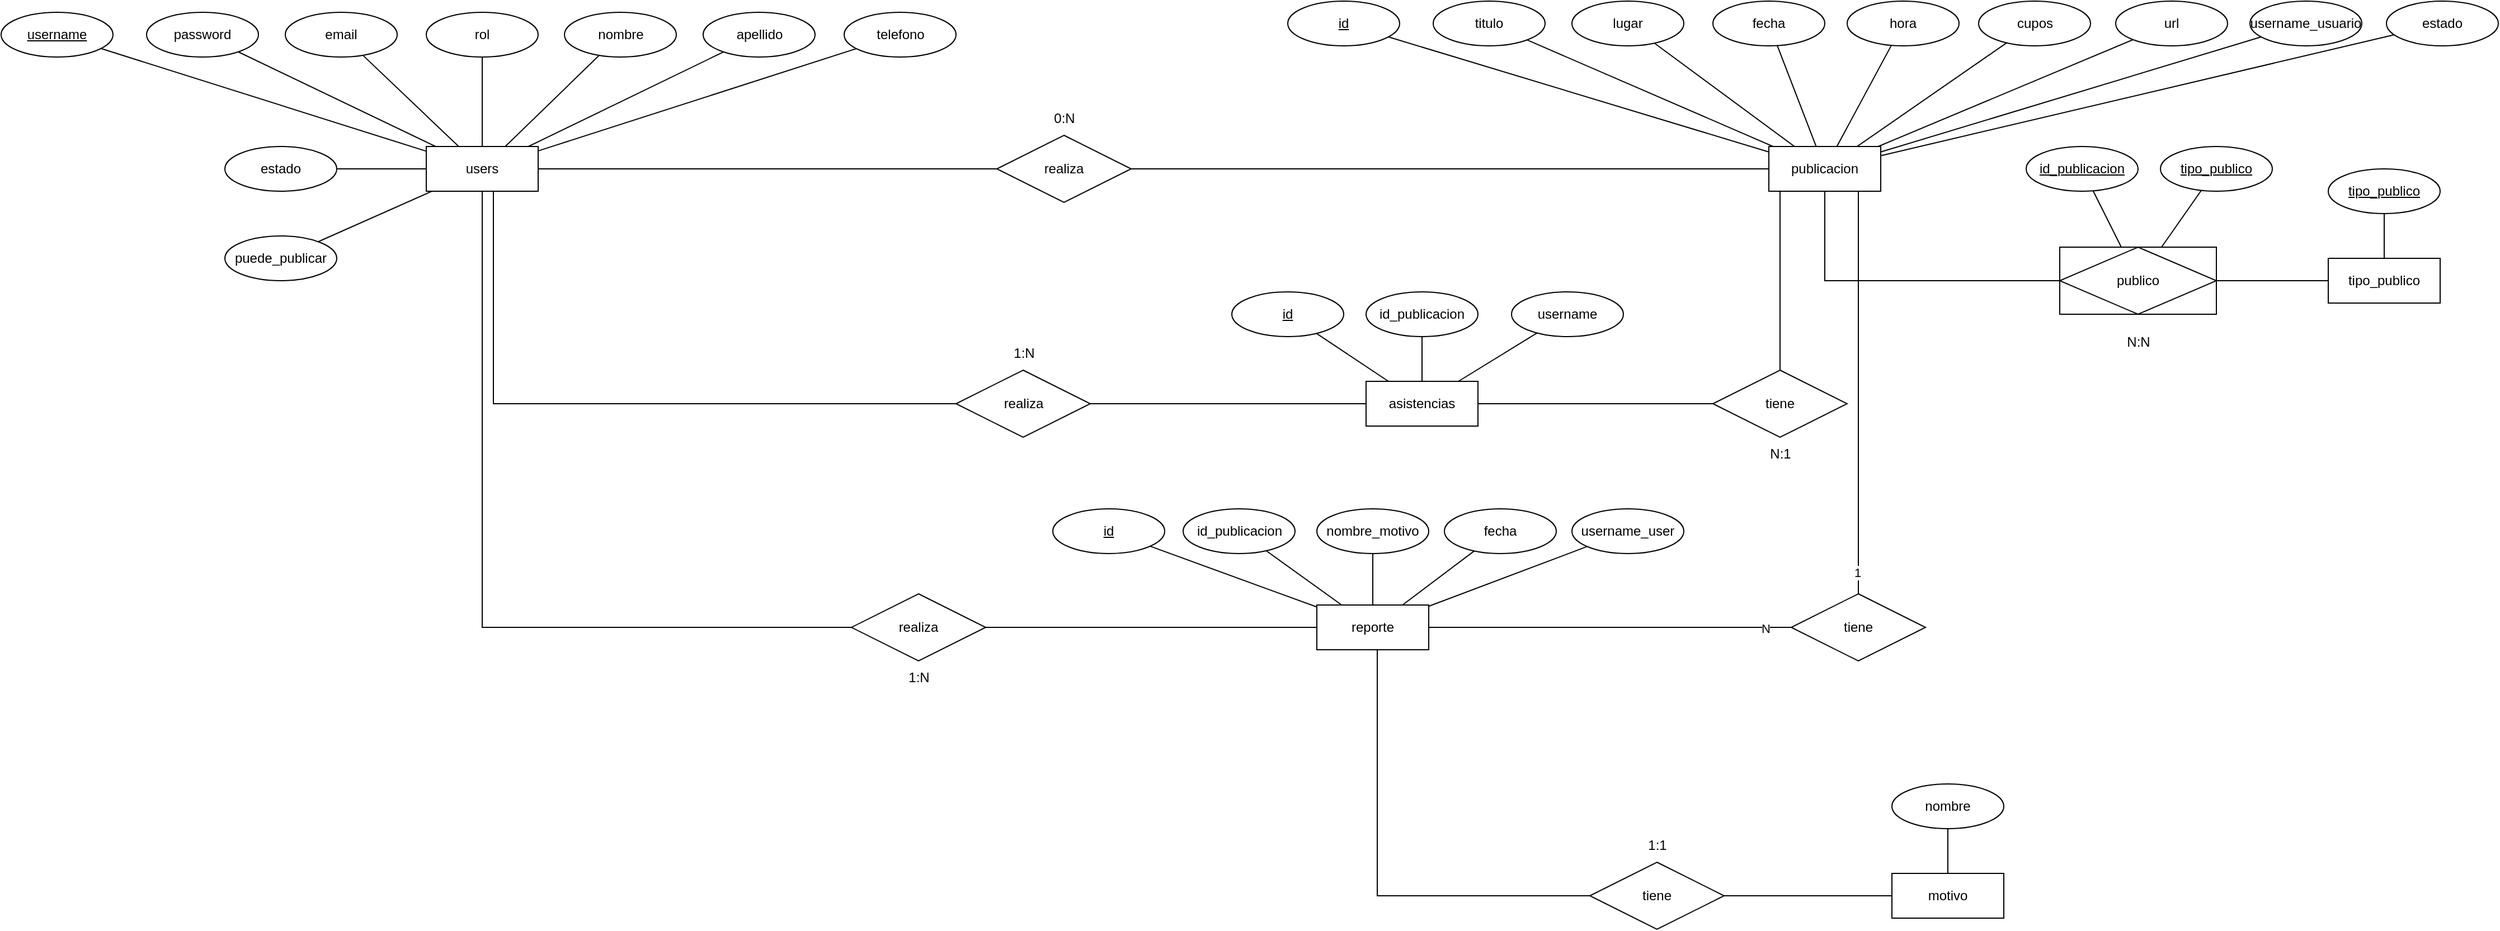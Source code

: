 <mxfile version="24.7.17" pages="5">
  <diagram name="Entidad Relación" id="UbATDhRajEz6UsuSppPL">
    <mxGraphModel dx="1561" dy="-554" grid="1" gridSize="10" guides="1" tooltips="1" connect="1" arrows="1" fold="1" page="1" pageScale="1" pageWidth="827" pageHeight="1169" math="0" shadow="0">
      <root>
        <mxCell id="0" />
        <mxCell id="1" parent="0" />
        <mxCell id="bK-Y4q6sQd6WDbwc4rv8-24" style="edgeStyle=none;rounded=0;orthogonalLoop=1;jettySize=auto;html=1;endArrow=none;endFill=0;" parent="1" source="7PjP3hf9p90VOrmUwpBF-1" target="bK-Y4q6sQd6WDbwc4rv8-21" edge="1">
          <mxGeometry relative="1" as="geometry" />
        </mxCell>
        <mxCell id="bK-Y4q6sQd6WDbwc4rv8-42" style="edgeStyle=orthogonalEdgeStyle;rounded=0;orthogonalLoop=1;jettySize=auto;html=1;endArrow=none;endFill=0;" parent="1" source="7PjP3hf9p90VOrmUwpBF-1" target="bK-Y4q6sQd6WDbwc4rv8-36" edge="1">
          <mxGeometry relative="1" as="geometry">
            <Array as="points">
              <mxPoint x="350" y="1620" />
            </Array>
          </mxGeometry>
        </mxCell>
        <mxCell id="hnpQLKFRRRQmXqO7a9Sj-21" style="edgeStyle=orthogonalEdgeStyle;rounded=0;orthogonalLoop=1;jettySize=auto;html=1;endArrow=none;endFill=0;" parent="1" source="7PjP3hf9p90VOrmUwpBF-1" target="hnpQLKFRRRQmXqO7a9Sj-19" edge="1">
          <mxGeometry relative="1" as="geometry">
            <Array as="points">
              <mxPoint x="340" y="1820" />
            </Array>
          </mxGeometry>
        </mxCell>
        <mxCell id="hnpQLKFRRRQmXqO7a9Sj-27" style="edgeStyle=none;rounded=0;orthogonalLoop=1;jettySize=auto;html=1;endArrow=none;endFill=0;" parent="1" source="7PjP3hf9p90VOrmUwpBF-1" target="hnpQLKFRRRQmXqO7a9Sj-26" edge="1">
          <mxGeometry relative="1" as="geometry" />
        </mxCell>
        <mxCell id="7PjP3hf9p90VOrmUwpBF-1" value="users" style="whiteSpace=wrap;html=1;align=center;" parent="1" vertex="1">
          <mxGeometry x="290" y="1390" width="100" height="40" as="geometry" />
        </mxCell>
        <mxCell id="7PjP3hf9p90VOrmUwpBF-6" style="rounded=0;orthogonalLoop=1;jettySize=auto;html=1;endArrow=none;endFill=0;" parent="1" source="7PjP3hf9p90VOrmUwpBF-2" target="7PjP3hf9p90VOrmUwpBF-1" edge="1">
          <mxGeometry relative="1" as="geometry" />
        </mxCell>
        <mxCell id="7PjP3hf9p90VOrmUwpBF-2" value="username" style="ellipse;whiteSpace=wrap;html=1;align=center;fontStyle=4" parent="1" vertex="1">
          <mxGeometry x="-90" y="1270" width="100" height="40" as="geometry" />
        </mxCell>
        <mxCell id="7PjP3hf9p90VOrmUwpBF-8" style="rounded=0;orthogonalLoop=1;jettySize=auto;html=1;endArrow=none;endFill=0;" parent="1" source="7PjP3hf9p90VOrmUwpBF-4" target="7PjP3hf9p90VOrmUwpBF-1" edge="1">
          <mxGeometry relative="1" as="geometry" />
        </mxCell>
        <mxCell id="7PjP3hf9p90VOrmUwpBF-4" value="password" style="ellipse;whiteSpace=wrap;html=1;align=center;fontStyle=0" parent="1" vertex="1">
          <mxGeometry x="40" y="1270" width="100" height="40" as="geometry" />
        </mxCell>
        <mxCell id="7PjP3hf9p90VOrmUwpBF-9" style="rounded=0;orthogonalLoop=1;jettySize=auto;html=1;endArrow=none;endFill=0;" parent="1" source="7PjP3hf9p90VOrmUwpBF-5" target="7PjP3hf9p90VOrmUwpBF-1" edge="1">
          <mxGeometry relative="1" as="geometry" />
        </mxCell>
        <mxCell id="7PjP3hf9p90VOrmUwpBF-5" value="email" style="ellipse;whiteSpace=wrap;html=1;align=center;fontStyle=0" parent="1" vertex="1">
          <mxGeometry x="164" y="1270" width="100" height="40" as="geometry" />
        </mxCell>
        <mxCell id="7PjP3hf9p90VOrmUwpBF-11" style="rounded=0;orthogonalLoop=1;jettySize=auto;html=1;endArrow=none;endFill=0;" parent="1" source="7PjP3hf9p90VOrmUwpBF-10" target="7PjP3hf9p90VOrmUwpBF-1" edge="1">
          <mxGeometry relative="1" as="geometry" />
        </mxCell>
        <mxCell id="7PjP3hf9p90VOrmUwpBF-10" value="rol" style="ellipse;whiteSpace=wrap;html=1;align=center;fontStyle=0" parent="1" vertex="1">
          <mxGeometry x="290" y="1270" width="100" height="40" as="geometry" />
        </mxCell>
        <mxCell id="7PjP3hf9p90VOrmUwpBF-18" style="rounded=0;orthogonalLoop=1;jettySize=auto;html=1;endArrow=none;endFill=0;" parent="1" source="7PjP3hf9p90VOrmUwpBF-12" target="7PjP3hf9p90VOrmUwpBF-1" edge="1">
          <mxGeometry relative="1" as="geometry" />
        </mxCell>
        <mxCell id="7PjP3hf9p90VOrmUwpBF-12" value="nombre" style="ellipse;whiteSpace=wrap;html=1;align=center;fontStyle=0" parent="1" vertex="1">
          <mxGeometry x="413.5" y="1270" width="100" height="40" as="geometry" />
        </mxCell>
        <mxCell id="7PjP3hf9p90VOrmUwpBF-19" style="rounded=0;orthogonalLoop=1;jettySize=auto;html=1;endArrow=none;endFill=0;" parent="1" source="7PjP3hf9p90VOrmUwpBF-13" target="7PjP3hf9p90VOrmUwpBF-1" edge="1">
          <mxGeometry relative="1" as="geometry" />
        </mxCell>
        <mxCell id="7PjP3hf9p90VOrmUwpBF-13" value="apellido" style="ellipse;whiteSpace=wrap;html=1;align=center;fontStyle=0" parent="1" vertex="1">
          <mxGeometry x="537.5" y="1270" width="100" height="40" as="geometry" />
        </mxCell>
        <mxCell id="7PjP3hf9p90VOrmUwpBF-20" style="rounded=0;orthogonalLoop=1;jettySize=auto;html=1;endArrow=none;endFill=0;" parent="1" source="7PjP3hf9p90VOrmUwpBF-14" target="7PjP3hf9p90VOrmUwpBF-1" edge="1">
          <mxGeometry relative="1" as="geometry" />
        </mxCell>
        <mxCell id="7PjP3hf9p90VOrmUwpBF-14" value="telefono" style="ellipse;whiteSpace=wrap;html=1;align=center;fontStyle=0" parent="1" vertex="1">
          <mxGeometry x="663.5" y="1270" width="100" height="40" as="geometry" />
        </mxCell>
        <mxCell id="bK-Y4q6sQd6WDbwc4rv8-38" style="edgeStyle=orthogonalEdgeStyle;rounded=0;orthogonalLoop=1;jettySize=auto;html=1;endArrow=none;endFill=0;" parent="1" source="bK-Y4q6sQd6WDbwc4rv8-1" target="bK-Y4q6sQd6WDbwc4rv8-37" edge="1">
          <mxGeometry relative="1" as="geometry">
            <Array as="points">
              <mxPoint x="1500" y="1470" />
              <mxPoint x="1500" y="1470" />
            </Array>
          </mxGeometry>
        </mxCell>
        <mxCell id="hnpQLKFRRRQmXqO7a9Sj-35" style="edgeStyle=orthogonalEdgeStyle;rounded=0;orthogonalLoop=1;jettySize=auto;html=1;endArrow=none;endFill=0;" parent="1" source="bK-Y4q6sQd6WDbwc4rv8-1" target="hnpQLKFRRRQmXqO7a9Sj-33" edge="1">
          <mxGeometry relative="1" as="geometry">
            <Array as="points">
              <mxPoint x="1540" y="1510" />
            </Array>
          </mxGeometry>
        </mxCell>
        <mxCell id="bK-Y4q6sQd6WDbwc4rv8-1" value="publicacion" style="whiteSpace=wrap;html=1;align=center;" parent="1" vertex="1">
          <mxGeometry x="1490" y="1390" width="100" height="40" as="geometry" />
        </mxCell>
        <mxCell id="bK-Y4q6sQd6WDbwc4rv8-13" style="edgeStyle=none;rounded=0;orthogonalLoop=1;jettySize=auto;html=1;endArrow=none;endFill=0;" parent="1" source="bK-Y4q6sQd6WDbwc4rv8-2" target="bK-Y4q6sQd6WDbwc4rv8-1" edge="1">
          <mxGeometry relative="1" as="geometry" />
        </mxCell>
        <mxCell id="bK-Y4q6sQd6WDbwc4rv8-2" value="id" style="ellipse;whiteSpace=wrap;html=1;align=center;fontStyle=4" parent="1" vertex="1">
          <mxGeometry x="1060" y="1260" width="100" height="40" as="geometry" />
        </mxCell>
        <mxCell id="bK-Y4q6sQd6WDbwc4rv8-14" style="edgeStyle=none;rounded=0;orthogonalLoop=1;jettySize=auto;html=1;endArrow=none;endFill=0;" parent="1" source="bK-Y4q6sQd6WDbwc4rv8-3" target="bK-Y4q6sQd6WDbwc4rv8-1" edge="1">
          <mxGeometry relative="1" as="geometry" />
        </mxCell>
        <mxCell id="bK-Y4q6sQd6WDbwc4rv8-3" value="titulo" style="ellipse;whiteSpace=wrap;html=1;align=center;fontStyle=0" parent="1" vertex="1">
          <mxGeometry x="1190" y="1260" width="100" height="40" as="geometry" />
        </mxCell>
        <mxCell id="bK-Y4q6sQd6WDbwc4rv8-15" style="edgeStyle=none;rounded=0;orthogonalLoop=1;jettySize=auto;html=1;endArrow=none;endFill=0;" parent="1" source="bK-Y4q6sQd6WDbwc4rv8-4" target="bK-Y4q6sQd6WDbwc4rv8-1" edge="1">
          <mxGeometry relative="1" as="geometry" />
        </mxCell>
        <mxCell id="bK-Y4q6sQd6WDbwc4rv8-4" value="lugar" style="ellipse;whiteSpace=wrap;html=1;align=center;fontStyle=0" parent="1" vertex="1">
          <mxGeometry x="1314" y="1260" width="100" height="40" as="geometry" />
        </mxCell>
        <mxCell id="bK-Y4q6sQd6WDbwc4rv8-16" style="edgeStyle=none;rounded=0;orthogonalLoop=1;jettySize=auto;html=1;endArrow=none;endFill=0;" parent="1" source="bK-Y4q6sQd6WDbwc4rv8-5" target="bK-Y4q6sQd6WDbwc4rv8-1" edge="1">
          <mxGeometry relative="1" as="geometry" />
        </mxCell>
        <mxCell id="bK-Y4q6sQd6WDbwc4rv8-5" value="fecha" style="ellipse;whiteSpace=wrap;html=1;align=center;fontStyle=0" parent="1" vertex="1">
          <mxGeometry x="1440" y="1260" width="100" height="40" as="geometry" />
        </mxCell>
        <mxCell id="bK-Y4q6sQd6WDbwc4rv8-17" style="edgeStyle=none;rounded=0;orthogonalLoop=1;jettySize=auto;html=1;endArrow=none;endFill=0;" parent="1" source="bK-Y4q6sQd6WDbwc4rv8-8" target="bK-Y4q6sQd6WDbwc4rv8-1" edge="1">
          <mxGeometry relative="1" as="geometry" />
        </mxCell>
        <mxCell id="bK-Y4q6sQd6WDbwc4rv8-8" value="hora" style="ellipse;whiteSpace=wrap;html=1;align=center;fontStyle=0" parent="1" vertex="1">
          <mxGeometry x="1560" y="1260" width="100" height="40" as="geometry" />
        </mxCell>
        <mxCell id="bK-Y4q6sQd6WDbwc4rv8-47" style="rounded=0;orthogonalLoop=1;jettySize=auto;html=1;endArrow=none;endFill=0;" parent="1" source="bK-Y4q6sQd6WDbwc4rv8-9" target="bK-Y4q6sQd6WDbwc4rv8-1" edge="1">
          <mxGeometry relative="1" as="geometry" />
        </mxCell>
        <mxCell id="bK-Y4q6sQd6WDbwc4rv8-9" value="cupos" style="ellipse;whiteSpace=wrap;html=1;align=center;fontStyle=0" parent="1" vertex="1">
          <mxGeometry x="1677.5" y="1260" width="100" height="40" as="geometry" />
        </mxCell>
        <mxCell id="bK-Y4q6sQd6WDbwc4rv8-19" style="edgeStyle=none;rounded=0;orthogonalLoop=1;jettySize=auto;html=1;endArrow=none;endFill=0;" parent="1" source="bK-Y4q6sQd6WDbwc4rv8-10" target="bK-Y4q6sQd6WDbwc4rv8-1" edge="1">
          <mxGeometry relative="1" as="geometry" />
        </mxCell>
        <mxCell id="bK-Y4q6sQd6WDbwc4rv8-10" value="url" style="ellipse;whiteSpace=wrap;html=1;align=center;fontStyle=0" parent="1" vertex="1">
          <mxGeometry x="1800" y="1260" width="100" height="40" as="geometry" />
        </mxCell>
        <mxCell id="bK-Y4q6sQd6WDbwc4rv8-26" style="edgeStyle=none;rounded=0;orthogonalLoop=1;jettySize=auto;html=1;endArrow=none;endFill=0;" parent="1" source="bK-Y4q6sQd6WDbwc4rv8-21" target="bK-Y4q6sQd6WDbwc4rv8-1" edge="1">
          <mxGeometry relative="1" as="geometry" />
        </mxCell>
        <mxCell id="bK-Y4q6sQd6WDbwc4rv8-21" value="realiza" style="shape=rhombus;perimeter=rhombusPerimeter;whiteSpace=wrap;html=1;align=center;" parent="1" vertex="1">
          <mxGeometry x="800" y="1380" width="120" height="60" as="geometry" />
        </mxCell>
        <mxCell id="bK-Y4q6sQd6WDbwc4rv8-23" style="edgeStyle=none;rounded=0;orthogonalLoop=1;jettySize=auto;html=1;endArrow=none;endFill=0;" parent="1" source="bK-Y4q6sQd6WDbwc4rv8-22" target="bK-Y4q6sQd6WDbwc4rv8-1" edge="1">
          <mxGeometry relative="1" as="geometry" />
        </mxCell>
        <mxCell id="bK-Y4q6sQd6WDbwc4rv8-22" value="username_usuario" style="ellipse;whiteSpace=wrap;html=1;align=center;fontStyle=0" parent="1" vertex="1">
          <mxGeometry x="1920" y="1260" width="100" height="40" as="geometry" />
        </mxCell>
        <mxCell id="bK-Y4q6sQd6WDbwc4rv8-27" value="asistencias" style="whiteSpace=wrap;html=1;align=center;" parent="1" vertex="1">
          <mxGeometry x="1130" y="1600" width="100" height="40" as="geometry" />
        </mxCell>
        <mxCell id="bK-Y4q6sQd6WDbwc4rv8-32" style="edgeStyle=none;rounded=0;orthogonalLoop=1;jettySize=auto;html=1;endArrow=none;endFill=0;" parent="1" source="bK-Y4q6sQd6WDbwc4rv8-29" target="bK-Y4q6sQd6WDbwc4rv8-27" edge="1">
          <mxGeometry relative="1" as="geometry" />
        </mxCell>
        <mxCell id="bK-Y4q6sQd6WDbwc4rv8-29" value="id" style="ellipse;whiteSpace=wrap;html=1;align=center;fontStyle=4" parent="1" vertex="1">
          <mxGeometry x="1010" y="1520" width="100" height="40" as="geometry" />
        </mxCell>
        <mxCell id="bK-Y4q6sQd6WDbwc4rv8-33" style="edgeStyle=none;rounded=0;orthogonalLoop=1;jettySize=auto;html=1;endArrow=none;endFill=0;" parent="1" source="bK-Y4q6sQd6WDbwc4rv8-30" target="bK-Y4q6sQd6WDbwc4rv8-27" edge="1">
          <mxGeometry relative="1" as="geometry" />
        </mxCell>
        <mxCell id="bK-Y4q6sQd6WDbwc4rv8-30" value="id_publicacion" style="ellipse;whiteSpace=wrap;html=1;align=center;fontStyle=0" parent="1" vertex="1">
          <mxGeometry x="1130" y="1520" width="100" height="40" as="geometry" />
        </mxCell>
        <mxCell id="bK-Y4q6sQd6WDbwc4rv8-34" style="edgeStyle=none;rounded=0;orthogonalLoop=1;jettySize=auto;html=1;endArrow=none;endFill=0;" parent="1" source="bK-Y4q6sQd6WDbwc4rv8-31" target="bK-Y4q6sQd6WDbwc4rv8-27" edge="1">
          <mxGeometry relative="1" as="geometry" />
        </mxCell>
        <mxCell id="bK-Y4q6sQd6WDbwc4rv8-31" value="username" style="ellipse;whiteSpace=wrap;html=1;align=center;fontStyle=0" parent="1" vertex="1">
          <mxGeometry x="1260" y="1520" width="100" height="40" as="geometry" />
        </mxCell>
        <mxCell id="bK-Y4q6sQd6WDbwc4rv8-40" style="edgeStyle=none;rounded=0;orthogonalLoop=1;jettySize=auto;html=1;endArrow=none;endFill=0;" parent="1" source="bK-Y4q6sQd6WDbwc4rv8-36" target="bK-Y4q6sQd6WDbwc4rv8-27" edge="1">
          <mxGeometry relative="1" as="geometry" />
        </mxCell>
        <mxCell id="bK-Y4q6sQd6WDbwc4rv8-36" value="realiza" style="shape=rhombus;perimeter=rhombusPerimeter;whiteSpace=wrap;html=1;align=center;" parent="1" vertex="1">
          <mxGeometry x="763.5" y="1590" width="120" height="60" as="geometry" />
        </mxCell>
        <mxCell id="bK-Y4q6sQd6WDbwc4rv8-39" style="edgeStyle=none;rounded=0;orthogonalLoop=1;jettySize=auto;html=1;endArrow=none;endFill=0;" parent="1" source="bK-Y4q6sQd6WDbwc4rv8-37" target="bK-Y4q6sQd6WDbwc4rv8-27" edge="1">
          <mxGeometry relative="1" as="geometry" />
        </mxCell>
        <mxCell id="bK-Y4q6sQd6WDbwc4rv8-37" value="tiene" style="shape=rhombus;perimeter=rhombusPerimeter;whiteSpace=wrap;html=1;align=center;" parent="1" vertex="1">
          <mxGeometry x="1440" y="1590" width="120" height="60" as="geometry" />
        </mxCell>
        <mxCell id="bK-Y4q6sQd6WDbwc4rv8-46" style="rounded=0;orthogonalLoop=1;jettySize=auto;html=1;endArrow=none;endFill=0;" parent="1" source="bK-Y4q6sQd6WDbwc4rv8-45" target="bK-Y4q6sQd6WDbwc4rv8-1" edge="1">
          <mxGeometry relative="1" as="geometry" />
        </mxCell>
        <mxCell id="bK-Y4q6sQd6WDbwc4rv8-45" value="estado" style="ellipse;whiteSpace=wrap;html=1;align=center;fontStyle=0" parent="1" vertex="1">
          <mxGeometry x="2042" y="1260" width="100" height="40" as="geometry" />
        </mxCell>
        <mxCell id="hnpQLKFRRRQmXqO7a9Sj-12" style="edgeStyle=orthogonalEdgeStyle;rounded=0;orthogonalLoop=1;jettySize=auto;html=1;endArrow=none;endFill=0;" parent="1" source="hnpQLKFRRRQmXqO7a9Sj-1" target="hnpQLKFRRRQmXqO7a9Sj-11" edge="1">
          <mxGeometry relative="1" as="geometry" />
        </mxCell>
        <mxCell id="8QHK-Pq-cATRr_uRpfyS-22" value="N" style="edgeLabel;html=1;align=center;verticalAlign=middle;resizable=0;points=[];" vertex="1" connectable="0" parent="hnpQLKFRRRQmXqO7a9Sj-12">
          <mxGeometry x="0.854" y="-1" relative="1" as="geometry">
            <mxPoint as="offset" />
          </mxGeometry>
        </mxCell>
        <mxCell id="hnpQLKFRRRQmXqO7a9Sj-1" value="reporte" style="whiteSpace=wrap;html=1;align=center;" parent="1" vertex="1">
          <mxGeometry x="1086" y="1800" width="100" height="40" as="geometry" />
        </mxCell>
        <mxCell id="hnpQLKFRRRQmXqO7a9Sj-2" style="edgeStyle=none;rounded=0;orthogonalLoop=1;jettySize=auto;html=1;endArrow=none;endFill=0;" parent="1" source="hnpQLKFRRRQmXqO7a9Sj-3" target="hnpQLKFRRRQmXqO7a9Sj-1" edge="1">
          <mxGeometry relative="1" as="geometry" />
        </mxCell>
        <mxCell id="hnpQLKFRRRQmXqO7a9Sj-3" value="id" style="ellipse;whiteSpace=wrap;html=1;align=center;fontStyle=4" parent="1" vertex="1">
          <mxGeometry x="850" y="1714" width="100" height="40" as="geometry" />
        </mxCell>
        <mxCell id="hnpQLKFRRRQmXqO7a9Sj-4" style="edgeStyle=none;rounded=0;orthogonalLoop=1;jettySize=auto;html=1;endArrow=none;endFill=0;" parent="1" source="hnpQLKFRRRQmXqO7a9Sj-5" target="hnpQLKFRRRQmXqO7a9Sj-1" edge="1">
          <mxGeometry relative="1" as="geometry" />
        </mxCell>
        <mxCell id="hnpQLKFRRRQmXqO7a9Sj-5" value="id_publicacion" style="ellipse;whiteSpace=wrap;html=1;align=center;fontStyle=0" parent="1" vertex="1">
          <mxGeometry x="966.5" y="1714" width="100" height="40" as="geometry" />
        </mxCell>
        <mxCell id="hnpQLKFRRRQmXqO7a9Sj-6" style="edgeStyle=none;rounded=0;orthogonalLoop=1;jettySize=auto;html=1;endArrow=none;endFill=0;" parent="1" source="hnpQLKFRRRQmXqO7a9Sj-7" target="hnpQLKFRRRQmXqO7a9Sj-1" edge="1">
          <mxGeometry relative="1" as="geometry" />
        </mxCell>
        <mxCell id="hnpQLKFRRRQmXqO7a9Sj-7" value="nombre_motivo" style="ellipse;whiteSpace=wrap;html=1;align=center;fontStyle=0" parent="1" vertex="1">
          <mxGeometry x="1086" y="1714" width="100" height="40" as="geometry" />
        </mxCell>
        <mxCell id="hnpQLKFRRRQmXqO7a9Sj-14" style="edgeStyle=orthogonalEdgeStyle;rounded=0;orthogonalLoop=1;jettySize=auto;html=1;endArrow=none;endFill=0;" parent="1" source="hnpQLKFRRRQmXqO7a9Sj-11" target="bK-Y4q6sQd6WDbwc4rv8-1" edge="1">
          <mxGeometry relative="1" as="geometry">
            <Array as="points">
              <mxPoint x="1570" y="1520" />
              <mxPoint x="1570" y="1520" />
            </Array>
          </mxGeometry>
        </mxCell>
        <mxCell id="8QHK-Pq-cATRr_uRpfyS-21" value="1" style="edgeLabel;html=1;align=center;verticalAlign=middle;resizable=0;points=[];" vertex="1" connectable="0" parent="hnpQLKFRRRQmXqO7a9Sj-14">
          <mxGeometry x="-0.894" y="1" relative="1" as="geometry">
            <mxPoint as="offset" />
          </mxGeometry>
        </mxCell>
        <mxCell id="hnpQLKFRRRQmXqO7a9Sj-11" value="tiene" style="shape=rhombus;perimeter=rhombusPerimeter;whiteSpace=wrap;html=1;align=center;" parent="1" vertex="1">
          <mxGeometry x="1510" y="1790" width="120" height="60" as="geometry" />
        </mxCell>
        <mxCell id="hnpQLKFRRRQmXqO7a9Sj-18" style="rounded=0;orthogonalLoop=1;jettySize=auto;html=1;endArrow=none;endFill=0;" parent="1" source="hnpQLKFRRRQmXqO7a9Sj-17" target="hnpQLKFRRRQmXqO7a9Sj-1" edge="1">
          <mxGeometry relative="1" as="geometry" />
        </mxCell>
        <mxCell id="hnpQLKFRRRQmXqO7a9Sj-17" value="username_user" style="ellipse;whiteSpace=wrap;html=1;align=center;fontStyle=0" parent="1" vertex="1">
          <mxGeometry x="1314" y="1714" width="100" height="40" as="geometry" />
        </mxCell>
        <mxCell id="hnpQLKFRRRQmXqO7a9Sj-20" style="edgeStyle=orthogonalEdgeStyle;rounded=0;orthogonalLoop=1;jettySize=auto;html=1;endArrow=none;endFill=0;" parent="1" source="hnpQLKFRRRQmXqO7a9Sj-19" target="hnpQLKFRRRQmXqO7a9Sj-1" edge="1">
          <mxGeometry relative="1" as="geometry" />
        </mxCell>
        <mxCell id="hnpQLKFRRRQmXqO7a9Sj-19" value="realiza" style="shape=rhombus;perimeter=rhombusPerimeter;whiteSpace=wrap;html=1;align=center;" parent="1" vertex="1">
          <mxGeometry x="670" y="1790" width="120" height="60" as="geometry" />
        </mxCell>
        <mxCell id="hnpQLKFRRRQmXqO7a9Sj-23" style="rounded=0;orthogonalLoop=1;jettySize=auto;html=1;endArrow=none;endFill=0;" parent="1" source="hnpQLKFRRRQmXqO7a9Sj-22" target="hnpQLKFRRRQmXqO7a9Sj-1" edge="1">
          <mxGeometry relative="1" as="geometry" />
        </mxCell>
        <mxCell id="hnpQLKFRRRQmXqO7a9Sj-22" value="fecha" style="ellipse;whiteSpace=wrap;html=1;align=center;fontStyle=0" parent="1" vertex="1">
          <mxGeometry x="1200" y="1714" width="100" height="40" as="geometry" />
        </mxCell>
        <mxCell id="hnpQLKFRRRQmXqO7a9Sj-26" value="estado" style="ellipse;whiteSpace=wrap;html=1;align=center;fontStyle=0" parent="1" vertex="1">
          <mxGeometry x="110" y="1390" width="100" height="40" as="geometry" />
        </mxCell>
        <mxCell id="hnpQLKFRRRQmXqO7a9Sj-32" style="edgeStyle=none;rounded=0;orthogonalLoop=1;jettySize=auto;html=1;endArrow=none;endFill=0;" parent="1" source="hnpQLKFRRRQmXqO7a9Sj-29" target="hnpQLKFRRRQmXqO7a9Sj-31" edge="1">
          <mxGeometry relative="1" as="geometry" />
        </mxCell>
        <mxCell id="hnpQLKFRRRQmXqO7a9Sj-29" value="tipo_publico" style="whiteSpace=wrap;html=1;align=center;" parent="1" vertex="1">
          <mxGeometry x="1990" y="1490" width="100" height="40" as="geometry" />
        </mxCell>
        <mxCell id="hnpQLKFRRRQmXqO7a9Sj-31" value="tipo_publico" style="ellipse;whiteSpace=wrap;html=1;align=center;fontStyle=4" parent="1" vertex="1">
          <mxGeometry x="1990" y="1410" width="100" height="40" as="geometry" />
        </mxCell>
        <mxCell id="hnpQLKFRRRQmXqO7a9Sj-36" style="edgeStyle=orthogonalEdgeStyle;rounded=0;orthogonalLoop=1;jettySize=auto;html=1;endArrow=none;endFill=0;" parent="1" source="hnpQLKFRRRQmXqO7a9Sj-33" target="hnpQLKFRRRQmXqO7a9Sj-29" edge="1">
          <mxGeometry relative="1" as="geometry" />
        </mxCell>
        <mxCell id="hnpQLKFRRRQmXqO7a9Sj-33" value="publico" style="shape=associativeEntity;whiteSpace=wrap;html=1;align=center;" parent="1" vertex="1">
          <mxGeometry x="1750" y="1480" width="140" height="60" as="geometry" />
        </mxCell>
        <mxCell id="hnpQLKFRRRQmXqO7a9Sj-41" style="edgeStyle=none;rounded=0;orthogonalLoop=1;jettySize=auto;html=1;endArrow=none;endFill=0;" parent="1" source="hnpQLKFRRRQmXqO7a9Sj-39" target="hnpQLKFRRRQmXqO7a9Sj-33" edge="1">
          <mxGeometry relative="1" as="geometry" />
        </mxCell>
        <mxCell id="hnpQLKFRRRQmXqO7a9Sj-39" value="id_publicacion" style="ellipse;whiteSpace=wrap;html=1;align=center;fontStyle=4" parent="1" vertex="1">
          <mxGeometry x="1720" y="1390" width="100" height="40" as="geometry" />
        </mxCell>
        <mxCell id="hnpQLKFRRRQmXqO7a9Sj-42" style="edgeStyle=none;rounded=0;orthogonalLoop=1;jettySize=auto;html=1;endArrow=none;endFill=0;" parent="1" source="hnpQLKFRRRQmXqO7a9Sj-40" target="hnpQLKFRRRQmXqO7a9Sj-33" edge="1">
          <mxGeometry relative="1" as="geometry" />
        </mxCell>
        <mxCell id="hnpQLKFRRRQmXqO7a9Sj-40" value="tipo_publico" style="ellipse;whiteSpace=wrap;html=1;align=center;fontStyle=4" parent="1" vertex="1">
          <mxGeometry x="1840" y="1390" width="100" height="40" as="geometry" />
        </mxCell>
        <mxCell id="hnpQLKFRRRQmXqO7a9Sj-54" style="edgeStyle=none;rounded=0;orthogonalLoop=1;jettySize=auto;html=1;endArrow=none;endFill=0;" parent="1" source="hnpQLKFRRRQmXqO7a9Sj-47" target="hnpQLKFRRRQmXqO7a9Sj-53" edge="1">
          <mxGeometry relative="1" as="geometry" />
        </mxCell>
        <mxCell id="hnpQLKFRRRQmXqO7a9Sj-47" value="motivo" style="whiteSpace=wrap;html=1;align=center;" parent="1" vertex="1">
          <mxGeometry x="1600" y="2040" width="100" height="40" as="geometry" />
        </mxCell>
        <mxCell id="hnpQLKFRRRQmXqO7a9Sj-50" style="edgeStyle=none;rounded=0;orthogonalLoop=1;jettySize=auto;html=1;endArrow=none;endFill=0;" parent="1" source="hnpQLKFRRRQmXqO7a9Sj-51" target="hnpQLKFRRRQmXqO7a9Sj-47" edge="1">
          <mxGeometry relative="1" as="geometry" />
        </mxCell>
        <mxCell id="hnpQLKFRRRQmXqO7a9Sj-51" value="nombre" style="ellipse;whiteSpace=wrap;html=1;align=center;fontStyle=0" parent="1" vertex="1">
          <mxGeometry x="1600" y="1960" width="100" height="40" as="geometry" />
        </mxCell>
        <mxCell id="hnpQLKFRRRQmXqO7a9Sj-56" style="edgeStyle=orthogonalEdgeStyle;rounded=0;orthogonalLoop=1;jettySize=auto;html=1;endArrow=none;endFill=0;" parent="1" source="hnpQLKFRRRQmXqO7a9Sj-53" target="hnpQLKFRRRQmXqO7a9Sj-1" edge="1">
          <mxGeometry relative="1" as="geometry">
            <Array as="points">
              <mxPoint x="1140" y="2060" />
            </Array>
          </mxGeometry>
        </mxCell>
        <mxCell id="hnpQLKFRRRQmXqO7a9Sj-53" value="tiene" style="shape=rhombus;perimeter=rhombusPerimeter;whiteSpace=wrap;html=1;align=center;" parent="1" vertex="1">
          <mxGeometry x="1330" y="2030" width="120" height="60" as="geometry" />
        </mxCell>
        <mxCell id="8QHK-Pq-cATRr_uRpfyS-3" style="edgeStyle=none;rounded=0;orthogonalLoop=1;jettySize=auto;html=1;endArrow=none;endFill=0;" edge="1" parent="1" source="8QHK-Pq-cATRr_uRpfyS-1" target="7PjP3hf9p90VOrmUwpBF-1">
          <mxGeometry relative="1" as="geometry" />
        </mxCell>
        <mxCell id="8QHK-Pq-cATRr_uRpfyS-1" value="puede_publicar" style="ellipse;whiteSpace=wrap;html=1;align=center;fontStyle=0" vertex="1" parent="1">
          <mxGeometry x="110" y="1470" width="100" height="40" as="geometry" />
        </mxCell>
        <mxCell id="8QHK-Pq-cATRr_uRpfyS-7" value="1:N" style="text;html=1;align=center;verticalAlign=middle;resizable=0;points=[];autosize=1;strokeColor=none;fillColor=none;" vertex="1" parent="1">
          <mxGeometry x="710" y="1850" width="40" height="30" as="geometry" />
        </mxCell>
        <mxCell id="8QHK-Pq-cATRr_uRpfyS-8" value="1:N" style="text;html=1;align=center;verticalAlign=middle;resizable=0;points=[];autosize=1;strokeColor=none;fillColor=none;" vertex="1" parent="1">
          <mxGeometry x="803.5" y="1560" width="40" height="30" as="geometry" />
        </mxCell>
        <mxCell id="8QHK-Pq-cATRr_uRpfyS-9" value="0:N" style="text;html=1;align=center;verticalAlign=middle;resizable=0;points=[];autosize=1;strokeColor=none;fillColor=none;" vertex="1" parent="1">
          <mxGeometry x="840" y="1350" width="40" height="30" as="geometry" />
        </mxCell>
        <mxCell id="8QHK-Pq-cATRr_uRpfyS-19" value="1:1" style="text;html=1;align=center;verticalAlign=middle;resizable=0;points=[];autosize=1;strokeColor=none;fillColor=none;" vertex="1" parent="1">
          <mxGeometry x="1370" y="2000" width="40" height="30" as="geometry" />
        </mxCell>
        <mxCell id="8QHK-Pq-cATRr_uRpfyS-23" value="N:N" style="text;html=1;align=center;verticalAlign=middle;resizable=0;points=[];autosize=1;strokeColor=none;fillColor=none;" vertex="1" parent="1">
          <mxGeometry x="1800" y="1550" width="40" height="30" as="geometry" />
        </mxCell>
        <mxCell id="8QHK-Pq-cATRr_uRpfyS-27" value="N:1" style="text;html=1;align=center;verticalAlign=middle;resizable=0;points=[];autosize=1;strokeColor=none;fillColor=none;" vertex="1" parent="1">
          <mxGeometry x="1480" y="1650" width="40" height="30" as="geometry" />
        </mxCell>
      </root>
    </mxGraphModel>
  </diagram>
  <diagram id="LTu6e1hzTrClBUOBZ37h" name="Casos de uso">
    <mxGraphModel dx="1502" dy="615" grid="1" gridSize="10" guides="1" tooltips="1" connect="1" arrows="1" fold="1" page="1" pageScale="1" pageWidth="827" pageHeight="1169" math="0" shadow="0">
      <root>
        <mxCell id="0" />
        <mxCell id="1" parent="0" />
        <mxCell id="YB5v4xmEmm8rpIlrfE_Q-1" value="SISTEMA DE PUBLICACIONES&#xa;" style="swimlane;startSize=0;" parent="1" vertex="1">
          <mxGeometry x="340" y="180" width="440" height="590" as="geometry" />
        </mxCell>
        <mxCell id="YB5v4xmEmm8rpIlrfE_Q-2" value="Iniciar sesión" style="ellipse;whiteSpace=wrap;html=1;" parent="YB5v4xmEmm8rpIlrfE_Q-1" vertex="1">
          <mxGeometry x="60" y="30" width="100" height="40" as="geometry" />
        </mxCell>
        <mxCell id="YB5v4xmEmm8rpIlrfE_Q-3" value="Crear cuenta" style="ellipse;whiteSpace=wrap;html=1;" parent="YB5v4xmEmm8rpIlrfE_Q-1" vertex="1">
          <mxGeometry x="60" y="90" width="100" height="40" as="geometry" />
        </mxCell>
        <mxCell id="YB5v4xmEmm8rpIlrfE_Q-7" value="Editar publicacion" style="ellipse;whiteSpace=wrap;html=1;" parent="YB5v4xmEmm8rpIlrfE_Q-1" vertex="1">
          <mxGeometry x="60" y="240" width="100" height="40" as="geometry" />
        </mxCell>
        <mxCell id="YB5v4xmEmm8rpIlrfE_Q-8" value="Validar publicacion" style="ellipse;whiteSpace=wrap;html=1;" parent="YB5v4xmEmm8rpIlrfE_Q-1" vertex="1">
          <mxGeometry x="260" y="190" width="100" height="40" as="geometry" />
        </mxCell>
        <mxCell id="YB5v4xmEmm8rpIlrfE_Q-14" value="Banear usuario" style="ellipse;whiteSpace=wrap;html=1;" parent="YB5v4xmEmm8rpIlrfE_Q-1" vertex="1">
          <mxGeometry x="260" y="310" width="100" height="40" as="geometry" />
        </mxCell>
        <mxCell id="YB5v4xmEmm8rpIlrfE_Q-16" value="Crear publicacion" style="ellipse;whiteSpace=wrap;html=1;" parent="YB5v4xmEmm8rpIlrfE_Q-1" vertex="1">
          <mxGeometry x="60" y="160" width="100" height="40" as="geometry" />
        </mxCell>
        <mxCell id="YB5v4xmEmm8rpIlrfE_Q-22" value="&amp;lt;&amp;lt;include&amp;gt;&amp;gt;" style="html=1;verticalAlign=bottom;labelBackgroundColor=none;endArrow=open;endFill=0;dashed=1;rounded=0;exitX=0.928;exitY=0.88;exitDx=0;exitDy=0;exitPerimeter=0;" parent="YB5v4xmEmm8rpIlrfE_Q-1" source="YB5v4xmEmm8rpIlrfE_Q-16" target="YB5v4xmEmm8rpIlrfE_Q-8" edge="1">
          <mxGeometry width="160" relative="1" as="geometry">
            <mxPoint x="-90" y="328" as="sourcePoint" />
            <mxPoint x="-249" y="310" as="targetPoint" />
          </mxGeometry>
        </mxCell>
        <mxCell id="YB5v4xmEmm8rpIlrfE_Q-23" value="&amp;lt;&amp;lt;include&amp;gt;&amp;gt;" style="html=1;verticalAlign=bottom;labelBackgroundColor=none;endArrow=open;endFill=0;dashed=1;rounded=0;exitX=0.956;exitY=0.29;exitDx=0;exitDy=0;exitPerimeter=0;" parent="YB5v4xmEmm8rpIlrfE_Q-1" source="YB5v4xmEmm8rpIlrfE_Q-7" target="YB5v4xmEmm8rpIlrfE_Q-8" edge="1">
          <mxGeometry width="160" relative="1" as="geometry">
            <mxPoint x="163" y="195" as="sourcePoint" />
            <mxPoint x="231" y="218" as="targetPoint" />
          </mxGeometry>
        </mxCell>
        <mxCell id="YB5v4xmEmm8rpIlrfE_Q-25" value="Reportar publicacion" style="ellipse;whiteSpace=wrap;html=1;" parent="YB5v4xmEmm8rpIlrfE_Q-1" vertex="1">
          <mxGeometry x="60" y="310" width="100" height="40" as="geometry" />
        </mxCell>
        <mxCell id="YB5v4xmEmm8rpIlrfE_Q-28" value="&amp;lt;&amp;lt;include&amp;gt;&amp;gt;" style="html=1;verticalAlign=bottom;labelBackgroundColor=none;endArrow=open;endFill=0;dashed=1;rounded=0;" parent="YB5v4xmEmm8rpIlrfE_Q-1" source="YB5v4xmEmm8rpIlrfE_Q-25" target="YB5v4xmEmm8rpIlrfE_Q-14" edge="1">
          <mxGeometry width="160" relative="1" as="geometry">
            <mxPoint x="166" y="262" as="sourcePoint" />
            <mxPoint x="278" y="231" as="targetPoint" />
          </mxGeometry>
        </mxCell>
        <mxCell id="YB5v4xmEmm8rpIlrfE_Q-29" value="&amp;lt;&amp;lt;include&amp;gt;&amp;gt;" style="html=1;verticalAlign=bottom;labelBackgroundColor=none;endArrow=open;endFill=0;dashed=1;rounded=0;" parent="YB5v4xmEmm8rpIlrfE_Q-1" source="YB5v4xmEmm8rpIlrfE_Q-25" target="YB5v4xmEmm8rpIlrfE_Q-8" edge="1">
          <mxGeometry width="160" relative="1" as="geometry">
            <mxPoint x="170" y="340" as="sourcePoint" />
            <mxPoint x="270" y="340" as="targetPoint" />
          </mxGeometry>
        </mxCell>
        <mxCell id="YB5v4xmEmm8rpIlrfE_Q-30" value="Registrar asistencia" style="ellipse;whiteSpace=wrap;html=1;" parent="YB5v4xmEmm8rpIlrfE_Q-1" vertex="1">
          <mxGeometry x="60" y="384.5" width="100" height="40" as="geometry" />
        </mxCell>
        <mxCell id="ypFGRvN-jaHY_2cM91qV-1" value="Ver publicaciones" style="ellipse;whiteSpace=wrap;html=1;" parent="YB5v4xmEmm8rpIlrfE_Q-1" vertex="1">
          <mxGeometry x="60" y="450" width="100" height="40" as="geometry" />
        </mxCell>
        <mxCell id="Lz4ofKxE1A1Ku1uKn3M0-1" value="Ver notificaciones" style="ellipse;whiteSpace=wrap;html=1;" vertex="1" parent="YB5v4xmEmm8rpIlrfE_Q-1">
          <mxGeometry x="60" y="520" width="100" height="40" as="geometry" />
        </mxCell>
        <mxCell id="YB5v4xmEmm8rpIlrfE_Q-5" style="rounded=0;orthogonalLoop=1;jettySize=auto;html=1;" parent="1" source="YB5v4xmEmm8rpIlrfE_Q-4" target="YB5v4xmEmm8rpIlrfE_Q-2" edge="1">
          <mxGeometry relative="1" as="geometry" />
        </mxCell>
        <mxCell id="YB5v4xmEmm8rpIlrfE_Q-6" style="rounded=0;orthogonalLoop=1;jettySize=auto;html=1;" parent="1" source="YB5v4xmEmm8rpIlrfE_Q-4" target="YB5v4xmEmm8rpIlrfE_Q-3" edge="1">
          <mxGeometry relative="1" as="geometry" />
        </mxCell>
        <mxCell id="YB5v4xmEmm8rpIlrfE_Q-13" style="edgeStyle=none;rounded=0;orthogonalLoop=1;jettySize=auto;html=1;" parent="1" source="YB5v4xmEmm8rpIlrfE_Q-4" target="YB5v4xmEmm8rpIlrfE_Q-7" edge="1">
          <mxGeometry relative="1" as="geometry" />
        </mxCell>
        <mxCell id="YB5v4xmEmm8rpIlrfE_Q-21" style="edgeStyle=none;rounded=0;orthogonalLoop=1;jettySize=auto;html=1;" parent="1" source="YB5v4xmEmm8rpIlrfE_Q-4" target="YB5v4xmEmm8rpIlrfE_Q-16" edge="1">
          <mxGeometry relative="1" as="geometry" />
        </mxCell>
        <mxCell id="YB5v4xmEmm8rpIlrfE_Q-26" style="edgeStyle=none;rounded=0;orthogonalLoop=1;jettySize=auto;html=1;" parent="1" source="YB5v4xmEmm8rpIlrfE_Q-4" target="YB5v4xmEmm8rpIlrfE_Q-25" edge="1">
          <mxGeometry relative="1" as="geometry" />
        </mxCell>
        <mxCell id="YB5v4xmEmm8rpIlrfE_Q-31" style="edgeStyle=none;rounded=0;orthogonalLoop=1;jettySize=auto;html=1;" parent="1" source="YB5v4xmEmm8rpIlrfE_Q-4" target="YB5v4xmEmm8rpIlrfE_Q-30" edge="1">
          <mxGeometry relative="1" as="geometry" />
        </mxCell>
        <mxCell id="ypFGRvN-jaHY_2cM91qV-2" style="rounded=0;orthogonalLoop=1;jettySize=auto;html=1;" parent="1" source="YB5v4xmEmm8rpIlrfE_Q-4" target="ypFGRvN-jaHY_2cM91qV-1" edge="1">
          <mxGeometry relative="1" as="geometry" />
        </mxCell>
        <mxCell id="Lz4ofKxE1A1Ku1uKn3M0-3" style="edgeStyle=none;rounded=0;orthogonalLoop=1;jettySize=auto;html=1;" edge="1" parent="1" source="YB5v4xmEmm8rpIlrfE_Q-4" target="Lz4ofKxE1A1Ku1uKn3M0-1">
          <mxGeometry relative="1" as="geometry" />
        </mxCell>
        <mxCell id="YB5v4xmEmm8rpIlrfE_Q-4" value="Usuario" style="shape=umlActor;verticalLabelPosition=bottom;verticalAlign=top;html=1;" parent="1" vertex="1">
          <mxGeometry x="170" y="440" width="30" height="60" as="geometry" />
        </mxCell>
        <mxCell id="YB5v4xmEmm8rpIlrfE_Q-11" style="edgeStyle=none;rounded=0;orthogonalLoop=1;jettySize=auto;html=1;" parent="1" source="YB5v4xmEmm8rpIlrfE_Q-9" target="YB5v4xmEmm8rpIlrfE_Q-8" edge="1">
          <mxGeometry relative="1" as="geometry" />
        </mxCell>
        <mxCell id="YB5v4xmEmm8rpIlrfE_Q-9" value="Administrador" style="shape=umlActor;verticalLabelPosition=bottom;verticalAlign=top;html=1;" parent="1" vertex="1">
          <mxGeometry x="870" y="360" width="30" height="60" as="geometry" />
        </mxCell>
      </root>
    </mxGraphModel>
  </diagram>
  <diagram id="O3OhJrrK-xl1LcS6J__9" name="Diagrama de secuencia">
    <mxGraphModel dx="1502" dy="615" grid="1" gridSize="10" guides="1" tooltips="1" connect="1" arrows="1" fold="1" page="1" pageScale="1" pageWidth="827" pageHeight="1169" math="0" shadow="0">
      <root>
        <mxCell id="0" />
        <mxCell id="1" parent="0" />
        <mxCell id="HNd4POFvuv3jIKJEFE1z-29" value="" style="group" parent="1" vertex="1" connectable="0">
          <mxGeometry x="55" y="405" width="1055" height="385" as="geometry" />
        </mxCell>
        <mxCell id="YZHrNilRfVziVNNJq4Ag-82" value=":Base de Datos" style="shape=umlLifeline;perimeter=lifelinePerimeter;whiteSpace=wrap;html=1;container=0;dropTarget=0;collapsible=0;recursiveResize=0;outlineConnect=0;portConstraint=eastwest;newEdgeStyle={&quot;curved&quot;:0,&quot;rounded&quot;:0};" parent="HNd4POFvuv3jIKJEFE1z-29" vertex="1">
          <mxGeometry x="955" y="57" width="100" height="310" as="geometry" />
        </mxCell>
        <mxCell id="YZHrNilRfVziVNNJq4Ag-68" value=":WebApp" style="shape=umlLifeline;perimeter=lifelinePerimeter;whiteSpace=wrap;html=1;container=0;dropTarget=0;collapsible=0;recursiveResize=0;outlineConnect=0;portConstraint=eastwest;newEdgeStyle={&quot;curved&quot;:0,&quot;rounded&quot;:0};" parent="HNd4POFvuv3jIKJEFE1z-29" vertex="1">
          <mxGeometry x="335" y="62" width="100" height="310" as="geometry" />
        </mxCell>
        <mxCell id="YZHrNilRfVziVNNJq4Ag-69" value=":ControllPublicacion" style="shape=umlLifeline;perimeter=lifelinePerimeter;whiteSpace=wrap;html=1;container=0;dropTarget=0;collapsible=0;recursiveResize=0;outlineConnect=0;portConstraint=eastwest;newEdgeStyle={&quot;curved&quot;:0,&quot;rounded&quot;:0};" parent="HNd4POFvuv3jIKJEFE1z-29" vertex="1">
          <mxGeometry x="615" y="62" width="120" height="310" as="geometry" />
        </mxCell>
        <mxCell id="YZHrNilRfVziVNNJq4Ag-76" value="Inicar sesion&lt;div&gt;depende del rol de usuario sera&amp;nbsp;&lt;/div&gt;&lt;div&gt;redirigido&amp;nbsp;&lt;span style=&quot;background-color: initial;&quot;&gt;a su ventana correspondiente&lt;/span&gt;&lt;/div&gt;" style="text;html=1;align=center;verticalAlign=middle;resizable=0;points=[];autosize=1;strokeColor=none;fillColor=none;container=0;" parent="HNd4POFvuv3jIKJEFE1z-29" vertex="1">
          <mxGeometry width="230" height="60" as="geometry" />
        </mxCell>
        <mxCell id="YZHrNilRfVziVNNJq4Ag-78" value="" style="shape=umlDestroy;whiteSpace=wrap;html=1;strokeWidth=3;targetShapes=umlLifeline;container=0;" parent="HNd4POFvuv3jIKJEFE1z-29" vertex="1">
          <mxGeometry x="370" y="342" width="30" height="30" as="geometry" />
        </mxCell>
        <mxCell id="YZHrNilRfVziVNNJq4Ag-79" value="" style="html=1;points=[[0,0,0,0,5],[0,1,0,0,-5],[1,0,0,0,5],[1,1,0,0,-5]];perimeter=orthogonalPerimeter;outlineConnect=0;targetShapes=umlLifeline;portConstraint=eastwest;newEdgeStyle={&quot;curved&quot;:0,&quot;rounded&quot;:0};container=0;" parent="HNd4POFvuv3jIKJEFE1z-29" vertex="1">
          <mxGeometry x="380" y="122" width="10" height="180" as="geometry" />
        </mxCell>
        <mxCell id="YZHrNilRfVziVNNJq4Ag-80" value="" style="shape=umlDestroy;whiteSpace=wrap;html=1;strokeWidth=3;targetShapes=umlLifeline;container=0;" parent="HNd4POFvuv3jIKJEFE1z-29" vertex="1">
          <mxGeometry x="660" y="342" width="30" height="30" as="geometry" />
        </mxCell>
        <mxCell id="YZHrNilRfVziVNNJq4Ag-81" value="" style="html=1;points=[[0,0,0,0,5],[0,1,0,0,-5],[1,0,0,0,5],[1,1,0,0,-5]];perimeter=orthogonalPerimeter;outlineConnect=0;targetShapes=umlLifeline;portConstraint=eastwest;newEdgeStyle={&quot;curved&quot;:0,&quot;rounded&quot;:0};container=0;" parent="HNd4POFvuv3jIKJEFE1z-29" vertex="1">
          <mxGeometry x="670" y="112" width="10" height="200" as="geometry" />
        </mxCell>
        <mxCell id="YZHrNilRfVziVNNJq4Ag-83" value="" style="shape=umlDestroy;whiteSpace=wrap;html=1;strokeWidth=3;targetShapes=umlLifeline;container=0;" parent="HNd4POFvuv3jIKJEFE1z-29" vertex="1">
          <mxGeometry x="990" y="337" width="30" height="30" as="geometry" />
        </mxCell>
        <mxCell id="YZHrNilRfVziVNNJq4Ag-84" value="" style="html=1;points=[[0,0,0,0,5],[0,1,0,0,-5],[1,0,0,0,5],[1,1,0,0,-5]];perimeter=orthogonalPerimeter;outlineConnect=0;targetShapes=umlLifeline;portConstraint=eastwest;newEdgeStyle={&quot;curved&quot;:0,&quot;rounded&quot;:0};container=0;" parent="HNd4POFvuv3jIKJEFE1z-29" vertex="1">
          <mxGeometry x="1000" y="117" width="10" height="180" as="geometry" />
        </mxCell>
        <mxCell id="HNd4POFvuv3jIKJEFE1z-19" style="edgeStyle=none;rounded=0;orthogonalLoop=1;jettySize=auto;html=1;curved=0;dashed=1;" parent="HNd4POFvuv3jIKJEFE1z-29" source="YZHrNilRfVziVNNJq4Ag-79" target="MGvyvknxnzZaCFpuz8zz-7" edge="1">
          <mxGeometry relative="1" as="geometry">
            <mxPoint x="84.447" y="185" as="targetPoint" />
            <Array as="points">
              <mxPoint x="245" y="185" />
            </Array>
          </mxGeometry>
        </mxCell>
        <mxCell id="HNd4POFvuv3jIKJEFE1z-20" value="Sistema fuera de srevicio" style="edgeLabel;html=1;align=center;verticalAlign=middle;resizable=0;points=[];" parent="HNd4POFvuv3jIKJEFE1z-19" vertex="1" connectable="0">
          <mxGeometry x="0.009" y="-3" relative="1" as="geometry">
            <mxPoint y="-7" as="offset" />
          </mxGeometry>
        </mxCell>
        <mxCell id="HNd4POFvuv3jIKJEFE1z-21" style="edgeStyle=none;rounded=0;orthogonalLoop=1;jettySize=auto;html=1;curved=0;dashed=1;" parent="HNd4POFvuv3jIKJEFE1z-29" source="YZHrNilRfVziVNNJq4Ag-79" target="MGvyvknxnzZaCFpuz8zz-7" edge="1">
          <mxGeometry relative="1" as="geometry">
            <mxPoint x="84.447" y="225" as="targetPoint" />
            <Array as="points">
              <mxPoint x="315" y="225" />
            </Array>
          </mxGeometry>
        </mxCell>
        <mxCell id="HNd4POFvuv3jIKJEFE1z-22" value="Credenciales&amp;nbsp;incorrectos" style="edgeLabel;html=1;align=center;verticalAlign=middle;resizable=0;points=[];" parent="HNd4POFvuv3jIKJEFE1z-21" vertex="1" connectable="0">
          <mxGeometry x="0.002" y="2" relative="1" as="geometry">
            <mxPoint x="3" y="-10" as="offset" />
          </mxGeometry>
        </mxCell>
        <mxCell id="HNd4POFvuv3jIKJEFE1z-27" style="edgeStyle=none;rounded=0;orthogonalLoop=1;jettySize=auto;html=1;curved=0;dashed=1;" parent="HNd4POFvuv3jIKJEFE1z-29" source="YZHrNilRfVziVNNJq4Ag-79" target="MGvyvknxnzZaCFpuz8zz-7" edge="1">
          <mxGeometry relative="1" as="geometry">
            <mxPoint x="84.447" y="255" as="targetPoint" />
            <Array as="points">
              <mxPoint x="235" y="255" />
            </Array>
          </mxGeometry>
        </mxCell>
        <mxCell id="HNd4POFvuv3jIKJEFE1z-28" value="&amp;lt;&amp;lt;http redirect&amp;gt;&amp;gt;" style="edgeLabel;html=1;align=center;verticalAlign=middle;resizable=0;points=[];" parent="HNd4POFvuv3jIKJEFE1z-27" vertex="1" connectable="0">
          <mxGeometry x="0.069" relative="1" as="geometry">
            <mxPoint as="offset" />
          </mxGeometry>
        </mxCell>
        <mxCell id="HNd4POFvuv3jIKJEFE1z-5" style="edgeStyle=none;rounded=0;orthogonalLoop=1;jettySize=auto;html=1;curved=0;" parent="HNd4POFvuv3jIKJEFE1z-29" edge="1">
          <mxGeometry relative="1" as="geometry">
            <mxPoint x="680" y="145" as="sourcePoint" />
            <mxPoint x="1004.5" y="145" as="targetPoint" />
          </mxGeometry>
        </mxCell>
        <mxCell id="HNd4POFvuv3jIKJEFE1z-7" value="searchUser(username, password)" style="edgeLabel;html=1;align=center;verticalAlign=middle;resizable=0;points=[];" parent="HNd4POFvuv3jIKJEFE1z-5" vertex="1" connectable="0">
          <mxGeometry x="-0.004" y="-2" relative="1" as="geometry">
            <mxPoint y="-12" as="offset" />
          </mxGeometry>
        </mxCell>
        <mxCell id="HNd4POFvuv3jIKJEFE1z-14" value="&lt;span style=&quot;color: rgb(0, 0, 0); font-family: Helvetica; font-size: 11px; font-style: normal; font-variant-ligatures: normal; font-variant-caps: normal; font-weight: 400; letter-spacing: normal; orphans: 2; text-align: center; text-indent: 0px; text-transform: none; widows: 2; word-spacing: 0px; -webkit-text-stroke-width: 0px; white-space: nowrap; background-color: rgb(255, 255, 255); text-decoration-thickness: initial; text-decoration-style: initial; text-decoration-color: initial; display: inline !important; float: none;&quot;&gt;No hay conexion al sistema&lt;/span&gt;" style="edgeStyle=none;rounded=0;orthogonalLoop=1;jettySize=auto;html=1;curved=0;dashed=1;" parent="HNd4POFvuv3jIKJEFE1z-29" source="YZHrNilRfVziVNNJq4Ag-81" target="YZHrNilRfVziVNNJq4Ag-79" edge="1">
          <mxGeometry x="-0.036" y="-10" relative="1" as="geometry">
            <Array as="points">
              <mxPoint x="525" y="185" />
            </Array>
            <mxPoint as="offset" />
          </mxGeometry>
        </mxCell>
        <mxCell id="HNd4POFvuv3jIKJEFE1z-15" style="edgeStyle=none;rounded=0;orthogonalLoop=1;jettySize=auto;html=1;curved=0;dashed=1;" parent="HNd4POFvuv3jIKJEFE1z-29" edge="1">
          <mxGeometry relative="1" as="geometry">
            <mxPoint x="675.5" y="225" as="sourcePoint" />
            <mxPoint x="390" y="225" as="targetPoint" />
          </mxGeometry>
        </mxCell>
        <mxCell id="HNd4POFvuv3jIKJEFE1z-17" value="Credenciales&amp;nbsp;incorrectos" style="edgeLabel;html=1;align=center;verticalAlign=middle;resizable=0;points=[];" parent="HNd4POFvuv3jIKJEFE1z-15" vertex="1" connectable="0">
          <mxGeometry x="0.04" y="1" relative="1" as="geometry">
            <mxPoint x="1" y="-14" as="offset" />
          </mxGeometry>
        </mxCell>
        <mxCell id="HNd4POFvuv3jIKJEFE1z-25" style="edgeStyle=none;rounded=0;orthogonalLoop=1;jettySize=auto;html=1;curved=0;" parent="HNd4POFvuv3jIKJEFE1z-29" source="YZHrNilRfVziVNNJq4Ag-81" target="YZHrNilRfVziVNNJq4Ag-79" edge="1">
          <mxGeometry relative="1" as="geometry">
            <mxPoint x="395" y="255" as="targetPoint" />
            <Array as="points">
              <mxPoint x="505" y="255" />
            </Array>
          </mxGeometry>
        </mxCell>
        <mxCell id="HNd4POFvuv3jIKJEFE1z-26" value="acceso permitido" style="edgeLabel;html=1;align=center;verticalAlign=middle;resizable=0;points=[];" parent="HNd4POFvuv3jIKJEFE1z-25" vertex="1" connectable="0">
          <mxGeometry x="-0.04" y="-1" relative="1" as="geometry">
            <mxPoint y="-9" as="offset" />
          </mxGeometry>
        </mxCell>
        <mxCell id="HNd4POFvuv3jIKJEFE1z-8" style="edgeStyle=none;rounded=0;orthogonalLoop=1;jettySize=auto;html=1;curved=0;endArrow=open;endFill=0;dashed=1;" parent="HNd4POFvuv3jIKJEFE1z-29" source="YZHrNilRfVziVNNJq4Ag-84" target="YZHrNilRfVziVNNJq4Ag-69" edge="1">
          <mxGeometry relative="1" as="geometry">
            <Array as="points">
              <mxPoint x="845" y="185" />
            </Array>
          </mxGeometry>
        </mxCell>
        <mxCell id="HNd4POFvuv3jIKJEFE1z-11" value="No hay conexion al sistema" style="edgeLabel;html=1;align=center;verticalAlign=middle;resizable=0;points=[];" parent="HNd4POFvuv3jIKJEFE1z-8" vertex="1" connectable="0">
          <mxGeometry x="-0.18" y="-2" relative="1" as="geometry">
            <mxPoint x="-42" y="-10" as="offset" />
          </mxGeometry>
        </mxCell>
        <mxCell id="HNd4POFvuv3jIKJEFE1z-12" style="edgeStyle=none;rounded=0;orthogonalLoop=1;jettySize=auto;html=1;curved=0;dashed=1;endArrow=open;endFill=0;" parent="HNd4POFvuv3jIKJEFE1z-29" edge="1">
          <mxGeometry relative="1" as="geometry">
            <mxPoint x="1000" y="225" as="sourcePoint" />
            <mxPoint x="674.5" y="225" as="targetPoint" />
          </mxGeometry>
        </mxCell>
        <mxCell id="HNd4POFvuv3jIKJEFE1z-13" value="Credenciales incorrectos" style="edgeLabel;html=1;align=center;verticalAlign=middle;resizable=0;points=[];" parent="HNd4POFvuv3jIKJEFE1z-12" vertex="1" connectable="0">
          <mxGeometry x="-0.021" y="-1" relative="1" as="geometry">
            <mxPoint y="-12" as="offset" />
          </mxGeometry>
        </mxCell>
        <mxCell id="HNd4POFvuv3jIKJEFE1z-23" style="edgeStyle=none;rounded=0;orthogonalLoop=1;jettySize=auto;html=1;curved=0;endArrow=open;endFill=0;" parent="HNd4POFvuv3jIKJEFE1z-29" source="YZHrNilRfVziVNNJq4Ag-84" target="YZHrNilRfVziVNNJq4Ag-69" edge="1">
          <mxGeometry relative="1" as="geometry">
            <Array as="points">
              <mxPoint x="905" y="255" />
            </Array>
          </mxGeometry>
        </mxCell>
        <mxCell id="HNd4POFvuv3jIKJEFE1z-24" value="acceso permitido" style="edgeLabel;html=1;align=center;verticalAlign=middle;resizable=0;points=[];" parent="HNd4POFvuv3jIKJEFE1z-23" vertex="1" connectable="0">
          <mxGeometry x="-0.048" y="-1" relative="1" as="geometry">
            <mxPoint y="-9" as="offset" />
          </mxGeometry>
        </mxCell>
        <mxCell id="YZHrNilRfVziVNNJq4Ag-113" style="edgeStyle=none;rounded=0;orthogonalLoop=1;jettySize=auto;html=1;curved=0;" parent="HNd4POFvuv3jIKJEFE1z-29" source="MGvyvknxnzZaCFpuz8zz-7" target="YZHrNilRfVziVNNJq4Ag-79" edge="1">
          <mxGeometry relative="1" as="geometry">
            <mxPoint x="84.447" y="145" as="sourcePoint" />
            <Array as="points">
              <mxPoint x="235" y="145" />
            </Array>
          </mxGeometry>
        </mxCell>
        <mxCell id="YZHrNilRfVziVNNJq4Ag-114" value="inicarSesion(username, password)" style="edgeLabel;html=1;align=center;verticalAlign=middle;resizable=0;points=[];container=0;" parent="YZHrNilRfVziVNNJq4Ag-113" vertex="1" connectable="0">
          <mxGeometry x="-0.067" y="2" relative="1" as="geometry">
            <mxPoint y="-8" as="offset" />
          </mxGeometry>
        </mxCell>
        <mxCell id="HNd4POFvuv3jIKJEFE1z-3" style="edgeStyle=none;rounded=0;orthogonalLoop=1;jettySize=auto;html=1;curved=0;" parent="HNd4POFvuv3jIKJEFE1z-29" target="YZHrNilRfVziVNNJq4Ag-69" edge="1">
          <mxGeometry relative="1" as="geometry">
            <mxPoint x="390" y="145" as="sourcePoint" />
            <mxPoint x="615" y="155" as="targetPoint" />
          </mxGeometry>
        </mxCell>
        <mxCell id="HNd4POFvuv3jIKJEFE1z-4" value="searchUser(username, password)" style="edgeLabel;html=1;align=center;verticalAlign=middle;resizable=0;points=[];" parent="HNd4POFvuv3jIKJEFE1z-3" vertex="1" connectable="0">
          <mxGeometry x="-0.099" y="1" relative="1" as="geometry">
            <mxPoint x="-1" y="-9" as="offset" />
          </mxGeometry>
        </mxCell>
        <mxCell id="MGvyvknxnzZaCFpuz8zz-7" value="" style="shape=umlLifeline;perimeter=lifelinePerimeter;whiteSpace=wrap;html=1;container=1;dropTarget=0;collapsible=0;recursiveResize=0;outlineConnect=0;portConstraint=eastwest;newEdgeStyle={&quot;curved&quot;:0,&quot;rounded&quot;:0};participant=umlActor;" parent="HNd4POFvuv3jIKJEFE1z-29" vertex="1">
          <mxGeometry x="75" y="75" width="25" height="310" as="geometry" />
        </mxCell>
        <mxCell id="MGvyvknxnzZaCFpuz8zz-8" value="" style="shape=umlDestroy;whiteSpace=wrap;html=1;strokeWidth=3;targetShapes=umlLifeline;container=0;" parent="MGvyvknxnzZaCFpuz8zz-7" vertex="1">
          <mxGeometry x="-5" y="280" width="30" height="30" as="geometry" />
        </mxCell>
        <mxCell id="DaFaZrh-YAW7vITb1Vmp-87" value="" style="group" parent="1" vertex="1" connectable="0">
          <mxGeometry x="100" y="1380" width="1020" height="410" as="geometry" />
        </mxCell>
        <mxCell id="DaFaZrh-YAW7vITb1Vmp-1" value=":Base de Datos" style="shape=umlLifeline;perimeter=lifelinePerimeter;whiteSpace=wrap;html=1;container=0;dropTarget=0;collapsible=0;recursiveResize=0;outlineConnect=0;portConstraint=eastwest;newEdgeStyle={&quot;curved&quot;:0,&quot;rounded&quot;:0};" parent="DaFaZrh-YAW7vITb1Vmp-87" vertex="1">
          <mxGeometry x="920" y="42" width="100" height="348" as="geometry" />
        </mxCell>
        <mxCell id="DaFaZrh-YAW7vITb1Vmp-21" value="" style="html=1;points=[[0,0,0,0,5],[0,1,0,0,-5],[1,0,0,0,5],[1,1,0,0,-5]];perimeter=orthogonalPerimeter;outlineConnect=0;targetShapes=umlLifeline;portConstraint=eastwest;newEdgeStyle={&quot;curved&quot;:0,&quot;rounded&quot;:0};container=0;" parent="DaFaZrh-YAW7vITb1Vmp-1" vertex="1">
          <mxGeometry x="45" y="148" width="10" height="160" as="geometry" />
        </mxCell>
        <mxCell id="DaFaZrh-YAW7vITb1Vmp-2" value="" style="shape=umlDestroy;whiteSpace=wrap;html=1;strokeWidth=3;targetShapes=umlLifeline;container=0;" parent="DaFaZrh-YAW7vITb1Vmp-1" vertex="1">
          <mxGeometry x="35" y="318" width="30" height="30" as="geometry" />
        </mxCell>
        <mxCell id="DaFaZrh-YAW7vITb1Vmp-6" value=":WebApp" style="shape=umlLifeline;perimeter=lifelinePerimeter;whiteSpace=wrap;html=1;container=0;dropTarget=0;collapsible=0;recursiveResize=0;outlineConnect=0;portConstraint=eastwest;newEdgeStyle={&quot;curved&quot;:0,&quot;rounded&quot;:0};" parent="DaFaZrh-YAW7vITb1Vmp-87" vertex="1">
          <mxGeometry x="300" y="47" width="100" height="363" as="geometry" />
        </mxCell>
        <mxCell id="DaFaZrh-YAW7vITb1Vmp-8" value="" style="shape=umlDestroy;whiteSpace=wrap;html=1;strokeWidth=3;targetShapes=umlLifeline;container=0;" parent="DaFaZrh-YAW7vITb1Vmp-6" vertex="1">
          <mxGeometry x="35" y="333" width="30" height="30" as="geometry" />
        </mxCell>
        <mxCell id="DaFaZrh-YAW7vITb1Vmp-11" value=":ControllPublicacion" style="shape=umlLifeline;perimeter=lifelinePerimeter;whiteSpace=wrap;html=1;container=0;dropTarget=0;collapsible=0;recursiveResize=0;outlineConnect=0;portConstraint=eastwest;newEdgeStyle={&quot;curved&quot;:0,&quot;rounded&quot;:0};" parent="DaFaZrh-YAW7vITb1Vmp-87" vertex="1">
          <mxGeometry x="580" y="47" width="120" height="357" as="geometry" />
        </mxCell>
        <mxCell id="DaFaZrh-YAW7vITb1Vmp-13" value="" style="shape=umlDestroy;whiteSpace=wrap;html=1;strokeWidth=3;targetShapes=umlLifeline;container=0;" parent="DaFaZrh-YAW7vITb1Vmp-11" vertex="1">
          <mxGeometry x="45" y="327" width="30" height="30" as="geometry" />
        </mxCell>
        <mxCell id="DaFaZrh-YAW7vITb1Vmp-16" value="Crear publicacion" style="text;html=1;align=center;verticalAlign=middle;resizable=0;points=[];autosize=1;strokeColor=none;fillColor=none;container=0;" parent="DaFaZrh-YAW7vITb1Vmp-87" vertex="1">
          <mxGeometry x="20" width="120" height="30" as="geometry" />
        </mxCell>
        <mxCell id="DaFaZrh-YAW7vITb1Vmp-17" value="" style="html=1;points=[[0,0,0,0,5],[0,1,0,0,-5],[1,0,0,0,5],[1,1,0,0,-5]];perimeter=orthogonalPerimeter;outlineConnect=0;targetShapes=umlLifeline;portConstraint=eastwest;newEdgeStyle={&quot;curved&quot;:0,&quot;rounded&quot;:0};container=0;" parent="DaFaZrh-YAW7vITb1Vmp-87" vertex="1">
          <mxGeometry x="345" y="107" width="10" height="73" as="geometry" />
        </mxCell>
        <mxCell id="DaFaZrh-YAW7vITb1Vmp-18" value="" style="html=1;points=[[0,0,0,0,5],[0,1,0,0,-5],[1,0,0,0,5],[1,1,0,0,-5]];perimeter=orthogonalPerimeter;outlineConnect=0;targetShapes=umlLifeline;portConstraint=eastwest;newEdgeStyle={&quot;curved&quot;:0,&quot;rounded&quot;:0};container=0;" parent="DaFaZrh-YAW7vITb1Vmp-87" vertex="1">
          <mxGeometry x="635" y="200" width="10" height="60" as="geometry" />
        </mxCell>
        <mxCell id="DaFaZrh-YAW7vITb1Vmp-26" style="edgeStyle=none;rounded=0;orthogonalLoop=1;jettySize=auto;html=1;curved=0;" parent="DaFaZrh-YAW7vITb1Vmp-87" source="MGvyvknxnzZaCFpuz8zz-12" target="DaFaZrh-YAW7vITb1Vmp-6" edge="1">
          <mxGeometry relative="1" as="geometry">
            <Array as="points">
              <mxPoint x="210" y="130" />
            </Array>
            <mxPoint x="49.25" y="130" as="sourcePoint" />
          </mxGeometry>
        </mxCell>
        <mxCell id="DaFaZrh-YAW7vITb1Vmp-27" value="1. CrearPublicacion" style="edgeLabel;html=1;align=center;verticalAlign=middle;resizable=0;points=[];container=0;" parent="DaFaZrh-YAW7vITb1Vmp-26" vertex="1" connectable="0">
          <mxGeometry x="-0.11" relative="1" as="geometry">
            <mxPoint as="offset" />
          </mxGeometry>
        </mxCell>
        <mxCell id="DaFaZrh-YAW7vITb1Vmp-28" style="edgeStyle=none;rounded=0;orthogonalLoop=1;jettySize=auto;html=1;curved=0;" parent="DaFaZrh-YAW7vITb1Vmp-87" source="MGvyvknxnzZaCFpuz8zz-12" target="DaFaZrh-YAW7vITb1Vmp-6" edge="1">
          <mxGeometry relative="1" as="geometry">
            <Array as="points">
              <mxPoint x="190" y="220" />
            </Array>
            <mxPoint x="49.25" y="220" as="sourcePoint" />
          </mxGeometry>
        </mxCell>
        <mxCell id="DaFaZrh-YAW7vITb1Vmp-29" value="3. IngresarDatos(...)" style="edgeLabel;html=1;align=center;verticalAlign=middle;resizable=0;points=[];container=0;" parent="DaFaZrh-YAW7vITb1Vmp-28" vertex="1" connectable="0">
          <mxGeometry x="-0.05" y="1" relative="1" as="geometry">
            <mxPoint as="offset" />
          </mxGeometry>
        </mxCell>
        <mxCell id="DaFaZrh-YAW7vITb1Vmp-30" style="edgeStyle=none;rounded=0;orthogonalLoop=1;jettySize=auto;html=1;curved=0;" parent="DaFaZrh-YAW7vITb1Vmp-87" source="DaFaZrh-YAW7vITb1Vmp-18" edge="1">
          <mxGeometry relative="1" as="geometry">
            <mxPoint x="650" y="220" as="sourcePoint" />
            <mxPoint x="965" y="220" as="targetPoint" />
          </mxGeometry>
        </mxCell>
        <mxCell id="DaFaZrh-YAW7vITb1Vmp-31" value="6. EnviarDatos(...)" style="edgeLabel;html=1;align=center;verticalAlign=middle;resizable=0;points=[];container=0;" parent="DaFaZrh-YAW7vITb1Vmp-30" vertex="1" connectable="0">
          <mxGeometry x="-0.066" y="-1" relative="1" as="geometry">
            <mxPoint as="offset" />
          </mxGeometry>
        </mxCell>
        <mxCell id="DaFaZrh-YAW7vITb1Vmp-32" style="edgeStyle=none;rounded=0;orthogonalLoop=1;jettySize=auto;html=1;curved=0;" parent="DaFaZrh-YAW7vITb1Vmp-87" edge="1">
          <mxGeometry relative="1" as="geometry">
            <mxPoint x="355" y="220" as="sourcePoint" />
            <mxPoint x="639.5" y="220" as="targetPoint" />
          </mxGeometry>
        </mxCell>
        <mxCell id="DaFaZrh-YAW7vITb1Vmp-33" value="4. EnviarDatos(...)" style="edgeLabel;html=1;align=center;verticalAlign=middle;resizable=0;points=[];container=0;" parent="DaFaZrh-YAW7vITb1Vmp-32" vertex="1" connectable="0">
          <mxGeometry x="-0.04" y="-2" relative="1" as="geometry">
            <mxPoint as="offset" />
          </mxGeometry>
        </mxCell>
        <mxCell id="DaFaZrh-YAW7vITb1Vmp-36" value="2. MostrarCampos" style="html=1;align=left;spacingLeft=2;endArrow=block;rounded=0;edgeStyle=orthogonalEdgeStyle;curved=0;rounded=0;" parent="DaFaZrh-YAW7vITb1Vmp-87" source="DaFaZrh-YAW7vITb1Vmp-17" target="DaFaZrh-YAW7vITb1Vmp-23" edge="1">
          <mxGeometry relative="1" as="geometry">
            <mxPoint x="360" y="113.5" as="sourcePoint" />
            <Array as="points">
              <mxPoint x="390" y="144" />
              <mxPoint x="390" y="154" />
            </Array>
          </mxGeometry>
        </mxCell>
        <mxCell id="DaFaZrh-YAW7vITb1Vmp-37" style="edgeStyle=none;rounded=0;orthogonalLoop=1;jettySize=auto;html=1;curved=0;" parent="DaFaZrh-YAW7vITb1Vmp-87" source="DaFaZrh-YAW7vITb1Vmp-21" target="DaFaZrh-YAW7vITb1Vmp-14" edge="1">
          <mxGeometry relative="1" as="geometry">
            <mxPoint x="950" y="300" as="sourcePoint" />
            <Array as="points">
              <mxPoint x="800" y="300" />
            </Array>
          </mxGeometry>
        </mxCell>
        <mxCell id="DaFaZrh-YAW7vITb1Vmp-38" value="7. PublicacionGuardada" style="edgeLabel;html=1;align=center;verticalAlign=middle;resizable=0;points=[];container=0;" parent="DaFaZrh-YAW7vITb1Vmp-37" vertex="1" connectable="0">
          <mxGeometry x="0.067" relative="1" as="geometry">
            <mxPoint as="offset" />
          </mxGeometry>
        </mxCell>
        <mxCell id="DaFaZrh-YAW7vITb1Vmp-39" style="edgeStyle=none;rounded=0;orthogonalLoop=1;jettySize=auto;html=1;curved=0;" parent="DaFaZrh-YAW7vITb1Vmp-87" source="DaFaZrh-YAW7vITb1Vmp-14" target="DaFaZrh-YAW7vITb1Vmp-9" edge="1">
          <mxGeometry relative="1" as="geometry">
            <Array as="points">
              <mxPoint x="500" y="300" />
            </Array>
          </mxGeometry>
        </mxCell>
        <mxCell id="DaFaZrh-YAW7vITb1Vmp-40" value="8. PublicacionGuardada" style="edgeLabel;html=1;align=center;verticalAlign=middle;resizable=0;points=[];container=0;" parent="DaFaZrh-YAW7vITb1Vmp-39" vertex="1" connectable="0">
          <mxGeometry x="0.066" relative="1" as="geometry">
            <mxPoint as="offset" />
          </mxGeometry>
        </mxCell>
        <mxCell id="DaFaZrh-YAW7vITb1Vmp-41" style="edgeStyle=none;rounded=0;orthogonalLoop=1;jettySize=auto;html=1;curved=0;" parent="DaFaZrh-YAW7vITb1Vmp-87" source="DaFaZrh-YAW7vITb1Vmp-9" target="DaFaZrh-YAW7vITb1Vmp-25" edge="1">
          <mxGeometry relative="1" as="geometry" />
        </mxCell>
        <mxCell id="DaFaZrh-YAW7vITb1Vmp-42" value="9. PublicacionGuardada" style="edgeLabel;html=1;align=center;verticalAlign=middle;resizable=0;points=[];container=0;" parent="DaFaZrh-YAW7vITb1Vmp-41" vertex="1" connectable="0">
          <mxGeometry x="0.041" y="1" relative="1" as="geometry">
            <mxPoint as="offset" />
          </mxGeometry>
        </mxCell>
        <mxCell id="DaFaZrh-YAW7vITb1Vmp-7" value="" style="html=1;points=[[0,0,0,0,5],[0,1,0,0,-5],[1,0,0,0,5],[1,1,0,0,-5]];perimeter=orthogonalPerimeter;outlineConnect=0;targetShapes=umlLifeline;portConstraint=eastwest;newEdgeStyle={&quot;curved&quot;:0,&quot;rounded&quot;:0};container=0;" parent="DaFaZrh-YAW7vITb1Vmp-87" vertex="1">
          <mxGeometry x="345" y="190" width="10" height="57" as="geometry" />
        </mxCell>
        <mxCell id="DaFaZrh-YAW7vITb1Vmp-9" value="" style="html=1;points=[[0,0,0,0,5],[0,1,0,0,-5],[1,0,0,0,5],[1,1,0,0,-5]];perimeter=orthogonalPerimeter;outlineConnect=0;targetShapes=umlLifeline;portConstraint=eastwest;newEdgeStyle={&quot;curved&quot;:0,&quot;rounded&quot;:0};container=0;" parent="DaFaZrh-YAW7vITb1Vmp-87" vertex="1">
          <mxGeometry x="345" y="287" width="10" height="29.5" as="geometry" />
        </mxCell>
        <mxCell id="DaFaZrh-YAW7vITb1Vmp-14" value="" style="html=1;points=[[0,0,0,0,5],[0,1,0,0,-5],[1,0,0,0,5],[1,1,0,0,-5]];perimeter=orthogonalPerimeter;outlineConnect=0;targetShapes=umlLifeline;portConstraint=eastwest;newEdgeStyle={&quot;curved&quot;:0,&quot;rounded&quot;:0};container=0;" parent="DaFaZrh-YAW7vITb1Vmp-87" vertex="1">
          <mxGeometry x="635" y="290" width="10" height="37" as="geometry" />
        </mxCell>
        <mxCell id="DaFaZrh-YAW7vITb1Vmp-23" value="" style="html=1;points=[[0,0,0,0,5],[0,1,0,0,-5],[1,0,0,0,5],[1,1,0,0,-5]];perimeter=orthogonalPerimeter;outlineConnect=0;targetShapes=umlLifeline;portConstraint=eastwest;newEdgeStyle={&quot;curved&quot;:0,&quot;rounded&quot;:0};container=0;" parent="DaFaZrh-YAW7vITb1Vmp-87" vertex="1">
          <mxGeometry x="355" y="133.5" width="10" height="40" as="geometry" />
        </mxCell>
        <mxCell id="MGvyvknxnzZaCFpuz8zz-12" value="" style="shape=umlLifeline;perimeter=lifelinePerimeter;whiteSpace=wrap;html=1;container=1;dropTarget=0;collapsible=0;recursiveResize=0;outlineConnect=0;portConstraint=eastwest;newEdgeStyle={&quot;curved&quot;:0,&quot;rounded&quot;:0};participant=umlActor;" parent="DaFaZrh-YAW7vITb1Vmp-87" vertex="1">
          <mxGeometry x="40" y="61" width="25" height="349" as="geometry" />
        </mxCell>
        <mxCell id="MGvyvknxnzZaCFpuz8zz-13" value="" style="shape=umlDestroy;whiteSpace=wrap;html=1;strokeWidth=3;targetShapes=umlLifeline;container=0;" parent="MGvyvknxnzZaCFpuz8zz-12" vertex="1">
          <mxGeometry x="-2.5" y="319" width="30" height="30" as="geometry" />
        </mxCell>
        <mxCell id="DaFaZrh-YAW7vITb1Vmp-25" value="" style="html=1;points=[[0,0,0,0,5],[0,1,0,0,-5],[1,0,0,0,5],[1,1,0,0,-5]];perimeter=orthogonalPerimeter;outlineConnect=0;targetShapes=umlLifeline;portConstraint=eastwest;newEdgeStyle={&quot;curved&quot;:0,&quot;rounded&quot;:0};container=0;" parent="MGvyvknxnzZaCFpuz8zz-12" vertex="1">
          <mxGeometry x="7.5" y="226" width="10" height="35" as="geometry" />
        </mxCell>
        <mxCell id="YZHrNilRfVziVNNJq4Ag-47" value=":Base de Datos" style="shape=umlLifeline;perimeter=lifelinePerimeter;whiteSpace=wrap;html=1;container=0;dropTarget=0;collapsible=0;recursiveResize=0;outlineConnect=0;portConstraint=eastwest;newEdgeStyle={&quot;curved&quot;:0,&quot;rounded&quot;:0};" parent="1" vertex="1">
          <mxGeometry x="1000" y="60" width="100" height="310" as="geometry" />
        </mxCell>
        <mxCell id="YZHrNilRfVziVNNJq4Ag-52" style="edgeStyle=none;rounded=0;orthogonalLoop=1;jettySize=auto;html=1;curved=0;" parent="1" source="YZHrNilRfVziVNNJq4Ag-46" target="YZHrNilRfVziVNNJq4Ag-49" edge="1">
          <mxGeometry relative="1" as="geometry">
            <Array as="points">
              <mxPoint x="840" y="170" />
            </Array>
          </mxGeometry>
        </mxCell>
        <mxCell id="YZHrNilRfVziVNNJq4Ag-53" value="pedir lista publicaciones()" style="edgeLabel;html=1;align=center;verticalAlign=middle;resizable=0;points=[];container=0;" parent="YZHrNilRfVziVNNJq4Ag-52" vertex="1" connectable="0">
          <mxGeometry x="-0.1" y="1" relative="1" as="geometry">
            <mxPoint y="-9" as="offset" />
          </mxGeometry>
        </mxCell>
        <mxCell id="YZHrNilRfVziVNNJq4Ag-54" style="edgeStyle=none;rounded=0;orthogonalLoop=1;jettySize=auto;html=1;curved=0;" parent="1" source="YZHrNilRfVziVNNJq4Ag-49" target="YZHrNilRfVziVNNJq4Ag-44" edge="1">
          <mxGeometry relative="1" as="geometry" />
        </mxCell>
        <mxCell id="YZHrNilRfVziVNNJq4Ag-56" value="lista publicacioens" style="edgeLabel;html=1;align=center;verticalAlign=middle;resizable=0;points=[];container=0;" parent="YZHrNilRfVziVNNJq4Ag-54" vertex="1" connectable="0">
          <mxGeometry x="-0.104" relative="1" as="geometry">
            <mxPoint x="-4" y="-10" as="offset" />
          </mxGeometry>
        </mxCell>
        <mxCell id="Jdp6D8dy_kaWsdTqo7Du-3" value=":WebApp" style="shape=umlLifeline;perimeter=lifelinePerimeter;whiteSpace=wrap;html=1;container=0;dropTarget=0;collapsible=0;recursiveResize=0;outlineConnect=0;portConstraint=eastwest;newEdgeStyle={&quot;curved&quot;:0,&quot;rounded&quot;:0};" parent="1" vertex="1">
          <mxGeometry x="380" y="65" width="100" height="310" as="geometry" />
        </mxCell>
        <mxCell id="YZHrNilRfVziVNNJq4Ag-44" value=":ControllPublicacion" style="shape=umlLifeline;perimeter=lifelinePerimeter;whiteSpace=wrap;html=1;container=0;dropTarget=0;collapsible=0;recursiveResize=0;outlineConnect=0;portConstraint=eastwest;newEdgeStyle={&quot;curved&quot;:0,&quot;rounded&quot;:0};" parent="1" vertex="1">
          <mxGeometry x="660" y="65" width="120" height="310" as="geometry" />
        </mxCell>
        <mxCell id="YZHrNilRfVziVNNJq4Ag-61" value="Ingresar a la página de publicacioes" style="text;html=1;align=center;verticalAlign=middle;resizable=0;points=[];autosize=1;strokeColor=none;fillColor=none;container=0;" parent="1" vertex="1">
          <mxGeometry x="50" y="18" width="220" height="30" as="geometry" />
        </mxCell>
        <mxCell id="YZHrNilRfVziVNNJq4Ag-33" value="" style="shape=umlDestroy;whiteSpace=wrap;html=1;strokeWidth=3;targetShapes=umlLifeline;container=0;" parent="1" vertex="1">
          <mxGeometry x="415" y="345" width="30" height="30" as="geometry" />
        </mxCell>
        <mxCell id="YZHrNilRfVziVNNJq4Ag-35" value="" style="html=1;points=[[0,0,0,0,5],[0,1,0,0,-5],[1,0,0,0,5],[1,1,0,0,-5]];perimeter=orthogonalPerimeter;outlineConnect=0;targetShapes=umlLifeline;portConstraint=eastwest;newEdgeStyle={&quot;curved&quot;:0,&quot;rounded&quot;:0};container=0;" parent="1" vertex="1">
          <mxGeometry x="425" y="125" width="10" height="180" as="geometry" />
        </mxCell>
        <mxCell id="YZHrNilRfVziVNNJq4Ag-45" value="" style="shape=umlDestroy;whiteSpace=wrap;html=1;strokeWidth=3;targetShapes=umlLifeline;container=0;" parent="1" vertex="1">
          <mxGeometry x="705" y="345" width="30" height="30" as="geometry" />
        </mxCell>
        <mxCell id="YZHrNilRfVziVNNJq4Ag-46" value="" style="html=1;points=[[0,0,0,0,5],[0,1,0,0,-5],[1,0,0,0,5],[1,1,0,0,-5]];perimeter=orthogonalPerimeter;outlineConnect=0;targetShapes=umlLifeline;portConstraint=eastwest;newEdgeStyle={&quot;curved&quot;:0,&quot;rounded&quot;:0};container=0;" parent="1" vertex="1">
          <mxGeometry x="715" y="115" width="10" height="200" as="geometry" />
        </mxCell>
        <mxCell id="YZHrNilRfVziVNNJq4Ag-50" style="edgeStyle=none;rounded=0;orthogonalLoop=1;jettySize=auto;html=1;curved=0;" parent="1" source="YZHrNilRfVziVNNJq4Ag-35" target="YZHrNilRfVziVNNJq4Ag-44" edge="1">
          <mxGeometry relative="1" as="geometry">
            <mxPoint x="620" y="225" as="targetPoint" />
            <Array as="points">
              <mxPoint x="640" y="170" />
            </Array>
          </mxGeometry>
        </mxCell>
        <mxCell id="YZHrNilRfVziVNNJq4Ag-51" value="pedir lista publicaciones()" style="edgeLabel;html=1;align=center;verticalAlign=middle;resizable=0;points=[];container=0;" parent="YZHrNilRfVziVNNJq4Ag-50" vertex="1" connectable="0">
          <mxGeometry x="-0.072" y="2" relative="1" as="geometry">
            <mxPoint x="3" y="-8" as="offset" />
          </mxGeometry>
        </mxCell>
        <mxCell id="YZHrNilRfVziVNNJq4Ag-55" style="edgeStyle=none;rounded=0;orthogonalLoop=1;jettySize=auto;html=1;curved=0;" parent="1" source="YZHrNilRfVziVNNJq4Ag-46" target="Jdp6D8dy_kaWsdTqo7Du-3" edge="1">
          <mxGeometry relative="1" as="geometry">
            <Array as="points">
              <mxPoint x="640" y="210" />
            </Array>
          </mxGeometry>
        </mxCell>
        <mxCell id="YZHrNilRfVziVNNJq4Ag-57" value="lista publicaciones" style="edgeLabel;html=1;align=center;verticalAlign=middle;resizable=0;points=[];container=0;" parent="YZHrNilRfVziVNNJq4Ag-55" vertex="1" connectable="0">
          <mxGeometry x="-0.019" relative="1" as="geometry">
            <mxPoint x="5" y="-10" as="offset" />
          </mxGeometry>
        </mxCell>
        <mxCell id="YZHrNilRfVziVNNJq4Ag-58" style="edgeStyle=none;rounded=0;orthogonalLoop=1;jettySize=auto;html=1;curved=0;" parent="1" source="YZHrNilRfVziVNNJq4Ag-35" target="MGvyvknxnzZaCFpuz8zz-5" edge="1">
          <mxGeometry relative="1" as="geometry">
            <mxPoint x="129.447" y="215" as="targetPoint" />
          </mxGeometry>
        </mxCell>
        <mxCell id="YZHrNilRfVziVNNJq4Ag-59" value="lista publicaciones" style="edgeLabel;html=1;align=center;verticalAlign=middle;resizable=0;points=[];container=0;" parent="YZHrNilRfVziVNNJq4Ag-58" vertex="1" connectable="0">
          <mxGeometry x="-0.019" y="2" relative="1" as="geometry">
            <mxPoint y="-17" as="offset" />
          </mxGeometry>
        </mxCell>
        <mxCell id="YZHrNilRfVziVNNJq4Ag-48" value="" style="shape=umlDestroy;whiteSpace=wrap;html=1;strokeWidth=3;targetShapes=umlLifeline;container=0;" parent="1" vertex="1">
          <mxGeometry x="1035" y="340" width="30" height="30" as="geometry" />
        </mxCell>
        <mxCell id="YZHrNilRfVziVNNJq4Ag-49" value="" style="html=1;points=[[0,0,0,0,5],[0,1,0,0,-5],[1,0,0,0,5],[1,1,0,0,-5]];perimeter=orthogonalPerimeter;outlineConnect=0;targetShapes=umlLifeline;portConstraint=eastwest;newEdgeStyle={&quot;curved&quot;:0,&quot;rounded&quot;:0};container=0;" parent="1" vertex="1">
          <mxGeometry x="1045" y="120" width="10" height="180" as="geometry" />
        </mxCell>
        <mxCell id="MGvyvknxnzZaCFpuz8zz-5" value="" style="shape=umlLifeline;perimeter=lifelinePerimeter;whiteSpace=wrap;html=1;container=1;dropTarget=0;collapsible=0;recursiveResize=0;outlineConnect=0;portConstraint=eastwest;newEdgeStyle={&quot;curved&quot;:0,&quot;rounded&quot;:0};participant=umlActor;" parent="1" vertex="1">
          <mxGeometry x="125" y="60" width="25" height="310" as="geometry" />
        </mxCell>
        <mxCell id="YZHrNilRfVziVNNJq4Ag-34" value="" style="shape=umlDestroy;whiteSpace=wrap;html=1;strokeWidth=3;targetShapes=umlLifeline;container=0;" parent="MGvyvknxnzZaCFpuz8zz-5" vertex="1">
          <mxGeometry x="-5" y="280" width="30" height="30" as="geometry" />
        </mxCell>
        <mxCell id="MGvyvknxnzZaCFpuz8zz-6" value="Usuario" style="text;html=1;align=center;verticalAlign=middle;resizable=0;points=[];autosize=1;strokeColor=none;fillColor=none;" parent="1" vertex="1">
          <mxGeometry x="155" y="60" width="60" height="30" as="geometry" />
        </mxCell>
        <mxCell id="MGvyvknxnzZaCFpuz8zz-11" value="Usuario" style="text;html=1;align=center;verticalAlign=middle;resizable=0;points=[];autosize=1;strokeColor=none;fillColor=none;container=0;" parent="1" vertex="1">
          <mxGeometry x="150" y="868" width="60" height="30" as="geometry" />
        </mxCell>
        <mxCell id="MGvyvknxnzZaCFpuz8zz-14" value="Usuario" style="text;html=1;align=center;verticalAlign=middle;resizable=0;points=[];autosize=1;strokeColor=none;fillColor=none;" parent="1" vertex="1">
          <mxGeometry x="180" y="1428" width="60" height="30" as="geometry" />
        </mxCell>
        <mxCell id="MGvyvknxnzZaCFpuz8zz-22" value="" style="group" parent="1" vertex="1" connectable="0">
          <mxGeometry x="130" y="1830" width="1000" height="410" as="geometry" />
        </mxCell>
        <mxCell id="DaFaZrh-YAW7vITb1Vmp-52" value=":Base de Datos" style="shape=umlLifeline;perimeter=lifelinePerimeter;whiteSpace=wrap;html=1;container=0;dropTarget=0;collapsible=0;recursiveResize=0;outlineConnect=0;portConstraint=eastwest;newEdgeStyle={&quot;curved&quot;:0,&quot;rounded&quot;:0};" parent="MGvyvknxnzZaCFpuz8zz-22" vertex="1">
          <mxGeometry x="900" y="42" width="100" height="368" as="geometry" />
        </mxCell>
        <mxCell id="DaFaZrh-YAW7vITb1Vmp-57" value=":WebApp" style="shape=umlLifeline;perimeter=lifelinePerimeter;whiteSpace=wrap;html=1;container=0;dropTarget=0;collapsible=0;recursiveResize=0;outlineConnect=0;portConstraint=eastwest;newEdgeStyle={&quot;curved&quot;:0,&quot;rounded&quot;:0};" parent="MGvyvknxnzZaCFpuz8zz-22" vertex="1">
          <mxGeometry x="280" y="47" width="100" height="363" as="geometry" />
        </mxCell>
        <mxCell id="DaFaZrh-YAW7vITb1Vmp-59" value=":ControllPublicacion" style="shape=umlLifeline;perimeter=lifelinePerimeter;whiteSpace=wrap;html=1;container=0;dropTarget=0;collapsible=0;recursiveResize=0;outlineConnect=0;portConstraint=eastwest;newEdgeStyle={&quot;curved&quot;:0,&quot;rounded&quot;:0};" parent="MGvyvknxnzZaCFpuz8zz-22" vertex="1">
          <mxGeometry x="560" y="47" width="120" height="363" as="geometry" />
        </mxCell>
        <mxCell id="DaFaZrh-YAW7vITb1Vmp-61" value="Editar publicacion" style="text;html=1;align=center;verticalAlign=middle;resizable=0;points=[];autosize=1;strokeColor=none;fillColor=none;container=0;" parent="MGvyvknxnzZaCFpuz8zz-22" vertex="1">
          <mxGeometry width="120" height="30" as="geometry" />
        </mxCell>
        <mxCell id="DaFaZrh-YAW7vITb1Vmp-62" value="" style="html=1;points=[[0,0,0,0,5],[0,1,0,0,-5],[1,0,0,0,5],[1,1,0,0,-5]];perimeter=orthogonalPerimeter;outlineConnect=0;targetShapes=umlLifeline;portConstraint=eastwest;newEdgeStyle={&quot;curved&quot;:0,&quot;rounded&quot;:0};container=0;" parent="MGvyvknxnzZaCFpuz8zz-22" vertex="1">
          <mxGeometry x="325" y="107" width="10" height="73" as="geometry" />
        </mxCell>
        <mxCell id="DaFaZrh-YAW7vITb1Vmp-63" value="" style="html=1;points=[[0,0,0,0,5],[0,1,0,0,-5],[1,0,0,0,5],[1,1,0,0,-5]];perimeter=orthogonalPerimeter;outlineConnect=0;targetShapes=umlLifeline;portConstraint=eastwest;newEdgeStyle={&quot;curved&quot;:0,&quot;rounded&quot;:0};container=0;" parent="MGvyvknxnzZaCFpuz8zz-22" vertex="1">
          <mxGeometry x="615" y="200" width="10" height="60" as="geometry" />
        </mxCell>
        <mxCell id="DaFaZrh-YAW7vITb1Vmp-64" style="edgeStyle=none;rounded=0;orthogonalLoop=1;jettySize=auto;html=1;curved=0;" parent="MGvyvknxnzZaCFpuz8zz-22" target="DaFaZrh-YAW7vITb1Vmp-57" edge="1">
          <mxGeometry relative="1" as="geometry">
            <Array as="points">
              <mxPoint x="190" y="130" />
            </Array>
            <mxPoint x="28.962" y="130" as="sourcePoint" />
          </mxGeometry>
        </mxCell>
        <mxCell id="DaFaZrh-YAW7vITb1Vmp-65" value="1. CrearPublicacion" style="edgeLabel;html=1;align=center;verticalAlign=middle;resizable=0;points=[];container=0;" parent="DaFaZrh-YAW7vITb1Vmp-64" vertex="1" connectable="0">
          <mxGeometry x="-0.11" relative="1" as="geometry">
            <mxPoint as="offset" />
          </mxGeometry>
        </mxCell>
        <mxCell id="DaFaZrh-YAW7vITb1Vmp-66" style="edgeStyle=none;rounded=0;orthogonalLoop=1;jettySize=auto;html=1;curved=0;" parent="MGvyvknxnzZaCFpuz8zz-22" target="DaFaZrh-YAW7vITb1Vmp-57" edge="1">
          <mxGeometry relative="1" as="geometry">
            <Array as="points">
              <mxPoint x="170" y="220" />
            </Array>
            <mxPoint x="28.962" y="220" as="sourcePoint" />
          </mxGeometry>
        </mxCell>
        <mxCell id="DaFaZrh-YAW7vITb1Vmp-67" value="3. IngresarDatos(...)" style="edgeLabel;html=1;align=center;verticalAlign=middle;resizable=0;points=[];container=0;" parent="DaFaZrh-YAW7vITb1Vmp-66" vertex="1" connectable="0">
          <mxGeometry x="-0.05" y="1" relative="1" as="geometry">
            <mxPoint as="offset" />
          </mxGeometry>
        </mxCell>
        <mxCell id="DaFaZrh-YAW7vITb1Vmp-68" style="edgeStyle=none;rounded=0;orthogonalLoop=1;jettySize=auto;html=1;curved=0;" parent="MGvyvknxnzZaCFpuz8zz-22" source="DaFaZrh-YAW7vITb1Vmp-63" edge="1">
          <mxGeometry relative="1" as="geometry">
            <mxPoint x="630" y="220" as="sourcePoint" />
            <mxPoint x="945" y="220" as="targetPoint" />
          </mxGeometry>
        </mxCell>
        <mxCell id="DaFaZrh-YAW7vITb1Vmp-69" value="6. EnviarDatos(...)" style="edgeLabel;html=1;align=center;verticalAlign=middle;resizable=0;points=[];container=0;" parent="DaFaZrh-YAW7vITb1Vmp-68" vertex="1" connectable="0">
          <mxGeometry x="-0.066" y="-1" relative="1" as="geometry">
            <mxPoint as="offset" />
          </mxGeometry>
        </mxCell>
        <mxCell id="DaFaZrh-YAW7vITb1Vmp-70" style="edgeStyle=none;rounded=0;orthogonalLoop=1;jettySize=auto;html=1;curved=0;" parent="MGvyvknxnzZaCFpuz8zz-22" edge="1">
          <mxGeometry relative="1" as="geometry">
            <mxPoint x="335" y="220" as="sourcePoint" />
            <mxPoint x="619.5" y="220" as="targetPoint" />
          </mxGeometry>
        </mxCell>
        <mxCell id="DaFaZrh-YAW7vITb1Vmp-71" value="4. EnviarDatos(...)" style="edgeLabel;html=1;align=center;verticalAlign=middle;resizable=0;points=[];container=0;" parent="DaFaZrh-YAW7vITb1Vmp-70" vertex="1" connectable="0">
          <mxGeometry x="-0.04" y="-2" relative="1" as="geometry">
            <mxPoint as="offset" />
          </mxGeometry>
        </mxCell>
        <mxCell id="DaFaZrh-YAW7vITb1Vmp-72" value="2. MostrarCampos" style="html=1;align=left;spacingLeft=2;endArrow=block;rounded=0;edgeStyle=orthogonalEdgeStyle;curved=0;rounded=0;" parent="MGvyvknxnzZaCFpuz8zz-22" source="DaFaZrh-YAW7vITb1Vmp-62" target="DaFaZrh-YAW7vITb1Vmp-82" edge="1">
          <mxGeometry relative="1" as="geometry">
            <mxPoint x="340" y="113.5" as="sourcePoint" />
            <Array as="points">
              <mxPoint x="370" y="144" />
              <mxPoint x="370" y="154" />
            </Array>
          </mxGeometry>
        </mxCell>
        <mxCell id="DaFaZrh-YAW7vITb1Vmp-73" style="edgeStyle=none;rounded=0;orthogonalLoop=1;jettySize=auto;html=1;curved=0;" parent="MGvyvknxnzZaCFpuz8zz-22" source="DaFaZrh-YAW7vITb1Vmp-53" target="DaFaZrh-YAW7vITb1Vmp-81" edge="1">
          <mxGeometry relative="1" as="geometry">
            <mxPoint x="930" y="300" as="sourcePoint" />
            <Array as="points">
              <mxPoint x="780" y="300" />
            </Array>
          </mxGeometry>
        </mxCell>
        <mxCell id="DaFaZrh-YAW7vITb1Vmp-74" value="7. PublicacionEditada" style="edgeLabel;html=1;align=center;verticalAlign=middle;resizable=0;points=[];container=0;" parent="DaFaZrh-YAW7vITb1Vmp-73" vertex="1" connectable="0">
          <mxGeometry x="0.067" relative="1" as="geometry">
            <mxPoint as="offset" />
          </mxGeometry>
        </mxCell>
        <mxCell id="DaFaZrh-YAW7vITb1Vmp-75" style="edgeStyle=none;rounded=0;orthogonalLoop=1;jettySize=auto;html=1;curved=0;" parent="MGvyvknxnzZaCFpuz8zz-22" source="DaFaZrh-YAW7vITb1Vmp-81" target="DaFaZrh-YAW7vITb1Vmp-80" edge="1">
          <mxGeometry relative="1" as="geometry">
            <Array as="points">
              <mxPoint x="480" y="300" />
            </Array>
          </mxGeometry>
        </mxCell>
        <mxCell id="DaFaZrh-YAW7vITb1Vmp-76" value="8. PublicacionEditada" style="edgeLabel;html=1;align=center;verticalAlign=middle;resizable=0;points=[];container=0;" parent="DaFaZrh-YAW7vITb1Vmp-75" vertex="1" connectable="0">
          <mxGeometry x="0.066" relative="1" as="geometry">
            <mxPoint as="offset" />
          </mxGeometry>
        </mxCell>
        <mxCell id="DaFaZrh-YAW7vITb1Vmp-77" style="edgeStyle=none;rounded=0;orthogonalLoop=1;jettySize=auto;html=1;curved=0;" parent="MGvyvknxnzZaCFpuz8zz-22" source="DaFaZrh-YAW7vITb1Vmp-80" target="MGvyvknxnzZaCFpuz8zz-20" edge="1">
          <mxGeometry relative="1" as="geometry">
            <mxPoint x="60" y="320" as="targetPoint" />
            <Array as="points">
              <mxPoint x="190" y="302" />
            </Array>
          </mxGeometry>
        </mxCell>
        <mxCell id="DaFaZrh-YAW7vITb1Vmp-78" value="9. PublicacionEditada" style="edgeLabel;html=1;align=center;verticalAlign=middle;resizable=0;points=[];container=0;" parent="DaFaZrh-YAW7vITb1Vmp-77" vertex="1" connectable="0">
          <mxGeometry x="0.041" y="1" relative="1" as="geometry">
            <mxPoint as="offset" />
          </mxGeometry>
        </mxCell>
        <mxCell id="DaFaZrh-YAW7vITb1Vmp-79" value="" style="html=1;points=[[0,0,0,0,5],[0,1,0,0,-5],[1,0,0,0,5],[1,1,0,0,-5]];perimeter=orthogonalPerimeter;outlineConnect=0;targetShapes=umlLifeline;portConstraint=eastwest;newEdgeStyle={&quot;curved&quot;:0,&quot;rounded&quot;:0};container=0;" parent="MGvyvknxnzZaCFpuz8zz-22" vertex="1">
          <mxGeometry x="325" y="190" width="10" height="57" as="geometry" />
        </mxCell>
        <mxCell id="DaFaZrh-YAW7vITb1Vmp-80" value="" style="html=1;points=[[0,0,0,0,5],[0,1,0,0,-5],[1,0,0,0,5],[1,1,0,0,-5]];perimeter=orthogonalPerimeter;outlineConnect=0;targetShapes=umlLifeline;portConstraint=eastwest;newEdgeStyle={&quot;curved&quot;:0,&quot;rounded&quot;:0};container=0;" parent="MGvyvknxnzZaCFpuz8zz-22" vertex="1">
          <mxGeometry x="325" y="287" width="10" height="29.5" as="geometry" />
        </mxCell>
        <mxCell id="DaFaZrh-YAW7vITb1Vmp-81" value="" style="html=1;points=[[0,0,0,0,5],[0,1,0,0,-5],[1,0,0,0,5],[1,1,0,0,-5]];perimeter=orthogonalPerimeter;outlineConnect=0;targetShapes=umlLifeline;portConstraint=eastwest;newEdgeStyle={&quot;curved&quot;:0,&quot;rounded&quot;:0};container=0;" parent="MGvyvknxnzZaCFpuz8zz-22" vertex="1">
          <mxGeometry x="615" y="290" width="10" height="37" as="geometry" />
        </mxCell>
        <mxCell id="DaFaZrh-YAW7vITb1Vmp-82" value="" style="html=1;points=[[0,0,0,0,5],[0,1,0,0,-5],[1,0,0,0,5],[1,1,0,0,-5]];perimeter=orthogonalPerimeter;outlineConnect=0;targetShapes=umlLifeline;portConstraint=eastwest;newEdgeStyle={&quot;curved&quot;:0,&quot;rounded&quot;:0};container=0;" parent="MGvyvknxnzZaCFpuz8zz-22" vertex="1">
          <mxGeometry x="335" y="133.5" width="10" height="40" as="geometry" />
        </mxCell>
        <mxCell id="DaFaZrh-YAW7vITb1Vmp-53" value="" style="html=1;points=[[0,0,0,0,5],[0,1,0,0,-5],[1,0,0,0,5],[1,1,0,0,-5]];perimeter=orthogonalPerimeter;outlineConnect=0;targetShapes=umlLifeline;portConstraint=eastwest;newEdgeStyle={&quot;curved&quot;:0,&quot;rounded&quot;:0};container=0;" parent="MGvyvknxnzZaCFpuz8zz-22" vertex="1">
          <mxGeometry x="945" y="190" width="10" height="160" as="geometry" />
        </mxCell>
        <mxCell id="DaFaZrh-YAW7vITb1Vmp-54" value="" style="shape=umlDestroy;whiteSpace=wrap;html=1;strokeWidth=3;targetShapes=umlLifeline;container=0;" parent="MGvyvknxnzZaCFpuz8zz-22" vertex="1">
          <mxGeometry x="935" y="380" width="30" height="30" as="geometry" />
        </mxCell>
        <mxCell id="DaFaZrh-YAW7vITb1Vmp-58" value="" style="shape=umlDestroy;whiteSpace=wrap;html=1;strokeWidth=3;targetShapes=umlLifeline;container=0;" parent="MGvyvknxnzZaCFpuz8zz-22" vertex="1">
          <mxGeometry x="315" y="380" width="30" height="30" as="geometry" />
        </mxCell>
        <mxCell id="DaFaZrh-YAW7vITb1Vmp-60" value="" style="shape=umlDestroy;whiteSpace=wrap;html=1;strokeWidth=3;targetShapes=umlLifeline;container=0;" parent="MGvyvknxnzZaCFpuz8zz-22" vertex="1">
          <mxGeometry x="605" y="380" width="30" height="30" as="geometry" />
        </mxCell>
        <mxCell id="MGvyvknxnzZaCFpuz8zz-18" value="" style="shape=umlLifeline;perimeter=lifelinePerimeter;whiteSpace=wrap;html=1;container=1;dropTarget=0;collapsible=0;recursiveResize=0;outlineConnect=0;portConstraint=eastwest;newEdgeStyle={&quot;curved&quot;:0,&quot;rounded&quot;:0};participant=umlActor;" parent="MGvyvknxnzZaCFpuz8zz-22" vertex="1">
          <mxGeometry x="15" y="47" width="25" height="363" as="geometry" />
        </mxCell>
        <mxCell id="MGvyvknxnzZaCFpuz8zz-19" value="" style="shape=umlDestroy;whiteSpace=wrap;html=1;strokeWidth=3;targetShapes=umlLifeline;container=0;" parent="MGvyvknxnzZaCFpuz8zz-18" vertex="1">
          <mxGeometry x="-2.5" y="333" width="30" height="30" as="geometry" />
        </mxCell>
        <mxCell id="MGvyvknxnzZaCFpuz8zz-20" value="" style="html=1;points=[[0,0,0,0,5],[0,1,0,0,-5],[1,0,0,0,5],[1,1,0,0,-5]];perimeter=orthogonalPerimeter;outlineConnect=0;targetShapes=umlLifeline;portConstraint=eastwest;newEdgeStyle={&quot;curved&quot;:0,&quot;rounded&quot;:0};container=0;" parent="MGvyvknxnzZaCFpuz8zz-18" vertex="1">
          <mxGeometry x="7.5" y="240" width="10" height="35" as="geometry" />
        </mxCell>
        <mxCell id="MGvyvknxnzZaCFpuz8zz-21" value="Usuario" style="text;html=1;align=center;verticalAlign=middle;resizable=0;points=[];autosize=1;strokeColor=none;fillColor=none;" parent="MGvyvknxnzZaCFpuz8zz-22" vertex="1">
          <mxGeometry x="70" y="42" width="60" height="30" as="geometry" />
        </mxCell>
        <mxCell id="MGvyvknxnzZaCFpuz8zz-29" value="" style="group" parent="1" vertex="1" connectable="0">
          <mxGeometry x="125" y="2310" width="1005" height="280" as="geometry" />
        </mxCell>
        <mxCell id="z6lfS5UgaxTANGCasaAS-1" value=":Base de Datos" style="shape=umlLifeline;perimeter=lifelinePerimeter;whiteSpace=wrap;html=1;container=0;dropTarget=0;collapsible=0;recursiveResize=0;outlineConnect=0;portConstraint=eastwest;newEdgeStyle={&quot;curved&quot;:0,&quot;rounded&quot;:0};" parent="MGvyvknxnzZaCFpuz8zz-29" vertex="1">
          <mxGeometry x="905" y="42" width="100" height="238" as="geometry" />
        </mxCell>
        <mxCell id="z6lfS5UgaxTANGCasaAS-6" value=":WebApp" style="shape=umlLifeline;perimeter=lifelinePerimeter;whiteSpace=wrap;html=1;container=0;dropTarget=0;collapsible=0;recursiveResize=0;outlineConnect=0;portConstraint=eastwest;newEdgeStyle={&quot;curved&quot;:0,&quot;rounded&quot;:0};" parent="MGvyvknxnzZaCFpuz8zz-29" vertex="1">
          <mxGeometry x="285" y="47" width="100" height="223" as="geometry" />
        </mxCell>
        <mxCell id="z6lfS5UgaxTANGCasaAS-8" value=":ControllPublicacion" style="shape=umlLifeline;perimeter=lifelinePerimeter;whiteSpace=wrap;html=1;container=0;dropTarget=0;collapsible=0;recursiveResize=0;outlineConnect=0;portConstraint=eastwest;newEdgeStyle={&quot;curved&quot;:0,&quot;rounded&quot;:0};" parent="MGvyvknxnzZaCFpuz8zz-29" vertex="1">
          <mxGeometry x="565" y="47" width="120" height="223" as="geometry" />
        </mxCell>
        <mxCell id="z6lfS5UgaxTANGCasaAS-10" value="Reportar publicacion" style="text;html=1;align=center;verticalAlign=middle;resizable=0;points=[];autosize=1;strokeColor=none;fillColor=none;container=0;" parent="MGvyvknxnzZaCFpuz8zz-29" vertex="1">
          <mxGeometry width="130" height="30" as="geometry" />
        </mxCell>
        <mxCell id="z6lfS5UgaxTANGCasaAS-33" style="edgeStyle=none;rounded=0;orthogonalLoop=1;jettySize=auto;html=1;curved=0;" parent="MGvyvknxnzZaCFpuz8zz-29" source="z6lfS5UgaxTANGCasaAS-11" target="z6lfS5UgaxTANGCasaAS-12" edge="1">
          <mxGeometry relative="1" as="geometry">
            <mxPoint x="585" y="130" as="targetPoint" />
            <Array as="points">
              <mxPoint x="485" y="130" />
            </Array>
          </mxGeometry>
        </mxCell>
        <mxCell id="z6lfS5UgaxTANGCasaAS-34" value="2. EnviarIdPublicacion(id, motivo)" style="edgeLabel;html=1;align=center;verticalAlign=middle;resizable=0;points=[];container=0;" parent="z6lfS5UgaxTANGCasaAS-33" vertex="1" connectable="0">
          <mxGeometry x="-0.097" y="4" relative="1" as="geometry">
            <mxPoint y="4" as="offset" />
          </mxGeometry>
        </mxCell>
        <mxCell id="z6lfS5UgaxTANGCasaAS-13" style="edgeStyle=none;rounded=0;orthogonalLoop=1;jettySize=auto;html=1;curved=0;" parent="MGvyvknxnzZaCFpuz8zz-29" source="MGvyvknxnzZaCFpuz8zz-23" target="z6lfS5UgaxTANGCasaAS-6" edge="1">
          <mxGeometry relative="1" as="geometry">
            <Array as="points">
              <mxPoint x="195" y="130" />
            </Array>
            <mxPoint x="55" y="130" as="sourcePoint" />
          </mxGeometry>
        </mxCell>
        <mxCell id="z6lfS5UgaxTANGCasaAS-14" value="1. ReportarPublicacion(id, motivo)" style="edgeLabel;html=1;align=center;verticalAlign=middle;resizable=0;points=[];container=0;" parent="z6lfS5UgaxTANGCasaAS-13" vertex="1" connectable="0">
          <mxGeometry x="-0.11" relative="1" as="geometry">
            <mxPoint as="offset" />
          </mxGeometry>
        </mxCell>
        <mxCell id="z6lfS5UgaxTANGCasaAS-35" style="edgeStyle=none;rounded=0;orthogonalLoop=1;jettySize=auto;html=1;curved=0;" parent="MGvyvknxnzZaCFpuz8zz-29" source="z6lfS5UgaxTANGCasaAS-12" target="z6lfS5UgaxTANGCasaAS-2" edge="1">
          <mxGeometry relative="1" as="geometry">
            <Array as="points">
              <mxPoint x="795" y="130" />
            </Array>
          </mxGeometry>
        </mxCell>
        <mxCell id="z6lfS5UgaxTANGCasaAS-36" value="3. EnviarIdPublicacion(id, motivo)" style="edgeLabel;html=1;align=center;verticalAlign=middle;resizable=0;points=[];container=0;" parent="z6lfS5UgaxTANGCasaAS-35" vertex="1" connectable="0">
          <mxGeometry x="-0.031" relative="1" as="geometry">
            <mxPoint as="offset" />
          </mxGeometry>
        </mxCell>
        <mxCell id="z6lfS5UgaxTANGCasaAS-9" value="" style="shape=umlDestroy;whiteSpace=wrap;html=1;strokeWidth=3;targetShapes=umlLifeline;container=0;" parent="MGvyvknxnzZaCFpuz8zz-29" vertex="1">
          <mxGeometry x="610" y="250" width="30" height="30" as="geometry" />
        </mxCell>
        <mxCell id="z6lfS5UgaxTANGCasaAS-2" value="" style="html=1;points=[[0,0,0,0,5],[0,1,0,0,-5],[1,0,0,0,5],[1,1,0,0,-5]];perimeter=orthogonalPerimeter;outlineConnect=0;targetShapes=umlLifeline;portConstraint=eastwest;newEdgeStyle={&quot;curved&quot;:0,&quot;rounded&quot;:0};container=0;" parent="MGvyvknxnzZaCFpuz8zz-29" vertex="1">
          <mxGeometry x="950" y="102" width="10" height="130" as="geometry" />
        </mxCell>
        <mxCell id="z6lfS5UgaxTANGCasaAS-3" value="" style="shape=umlDestroy;whiteSpace=wrap;html=1;strokeWidth=3;targetShapes=umlLifeline;container=0;" parent="MGvyvknxnzZaCFpuz8zz-29" vertex="1">
          <mxGeometry x="940" y="250" width="30" height="30" as="geometry" />
        </mxCell>
        <mxCell id="z6lfS5UgaxTANGCasaAS-7" value="" style="shape=umlDestroy;whiteSpace=wrap;html=1;strokeWidth=3;targetShapes=umlLifeline;container=0;" parent="MGvyvknxnzZaCFpuz8zz-29" vertex="1">
          <mxGeometry x="320" y="250" width="30" height="30" as="geometry" />
        </mxCell>
        <mxCell id="z6lfS5UgaxTANGCasaAS-11" value="" style="html=1;points=[[0,0,0,0,5],[0,1,0,0,-5],[1,0,0,0,5],[1,1,0,0,-5]];perimeter=orthogonalPerimeter;outlineConnect=0;targetShapes=umlLifeline;portConstraint=eastwest;newEdgeStyle={&quot;curved&quot;:0,&quot;rounded&quot;:0};container=0;" parent="MGvyvknxnzZaCFpuz8zz-29" vertex="1">
          <mxGeometry x="330" y="107" width="10" height="60" as="geometry" />
        </mxCell>
        <mxCell id="z6lfS5UgaxTANGCasaAS-12" value="" style="html=1;points=[[0,0,0,0,5],[0,1,0,0,-5],[1,0,0,0,5],[1,1,0,0,-5]];perimeter=orthogonalPerimeter;outlineConnect=0;targetShapes=umlLifeline;portConstraint=eastwest;newEdgeStyle={&quot;curved&quot;:0,&quot;rounded&quot;:0};container=0;" parent="MGvyvknxnzZaCFpuz8zz-29" vertex="1">
          <mxGeometry x="620" y="107" width="10" height="60" as="geometry" />
        </mxCell>
        <mxCell id="z6lfS5UgaxTANGCasaAS-26" style="edgeStyle=none;rounded=0;orthogonalLoop=1;jettySize=auto;html=1;curved=0;" parent="MGvyvknxnzZaCFpuz8zz-29" source="z6lfS5UgaxTANGCasaAS-29" target="MGvyvknxnzZaCFpuz8zz-28" edge="1">
          <mxGeometry relative="1" as="geometry">
            <mxPoint x="65" y="210" as="targetPoint" />
          </mxGeometry>
        </mxCell>
        <mxCell id="z6lfS5UgaxTANGCasaAS-27" value="6. PublicacionReportado" style="edgeLabel;html=1;align=center;verticalAlign=middle;resizable=0;points=[];container=0;" parent="z6lfS5UgaxTANGCasaAS-26" vertex="1" connectable="0">
          <mxGeometry x="0.041" y="1" relative="1" as="geometry">
            <mxPoint as="offset" />
          </mxGeometry>
        </mxCell>
        <mxCell id="z6lfS5UgaxTANGCasaAS-29" value="" style="html=1;points=[[0,0,0,0,5],[0,1,0,0,-5],[1,0,0,0,5],[1,1,0,0,-5]];perimeter=orthogonalPerimeter;outlineConnect=0;targetShapes=umlLifeline;portConstraint=eastwest;newEdgeStyle={&quot;curved&quot;:0,&quot;rounded&quot;:0};container=0;" parent="MGvyvknxnzZaCFpuz8zz-29" vertex="1">
          <mxGeometry x="330" y="190" width="10" height="29.5" as="geometry" />
        </mxCell>
        <mxCell id="z6lfS5UgaxTANGCasaAS-24" style="edgeStyle=none;rounded=0;orthogonalLoop=1;jettySize=auto;html=1;curved=0;" parent="MGvyvknxnzZaCFpuz8zz-29" source="z6lfS5UgaxTANGCasaAS-30" target="z6lfS5UgaxTANGCasaAS-29" edge="1">
          <mxGeometry relative="1" as="geometry">
            <Array as="points">
              <mxPoint x="485" y="203" />
            </Array>
          </mxGeometry>
        </mxCell>
        <mxCell id="z6lfS5UgaxTANGCasaAS-25" value="5. PublicacionEditada" style="edgeLabel;html=1;align=center;verticalAlign=middle;resizable=0;points=[];container=0;" parent="z6lfS5UgaxTANGCasaAS-24" vertex="1" connectable="0">
          <mxGeometry x="0.066" relative="1" as="geometry">
            <mxPoint as="offset" />
          </mxGeometry>
        </mxCell>
        <mxCell id="z6lfS5UgaxTANGCasaAS-30" value="" style="html=1;points=[[0,0,0,0,5],[0,1,0,0,-5],[1,0,0,0,5],[1,1,0,0,-5]];perimeter=orthogonalPerimeter;outlineConnect=0;targetShapes=umlLifeline;portConstraint=eastwest;newEdgeStyle={&quot;curved&quot;:0,&quot;rounded&quot;:0};container=0;" parent="MGvyvknxnzZaCFpuz8zz-29" vertex="1">
          <mxGeometry x="620" y="193" width="10" height="37" as="geometry" />
        </mxCell>
        <mxCell id="z6lfS5UgaxTANGCasaAS-22" style="edgeStyle=none;rounded=0;orthogonalLoop=1;jettySize=auto;html=1;curved=0;" parent="MGvyvknxnzZaCFpuz8zz-29" target="z6lfS5UgaxTANGCasaAS-30" edge="1">
          <mxGeometry relative="1" as="geometry">
            <mxPoint x="950" y="203" as="sourcePoint" />
            <Array as="points">
              <mxPoint x="785" y="203" />
            </Array>
          </mxGeometry>
        </mxCell>
        <mxCell id="z6lfS5UgaxTANGCasaAS-23" value="4. PublicacionEditada" style="edgeLabel;html=1;align=center;verticalAlign=middle;resizable=0;points=[];container=0;" parent="z6lfS5UgaxTANGCasaAS-22" vertex="1" connectable="0">
          <mxGeometry x="0.067" relative="1" as="geometry">
            <mxPoint as="offset" />
          </mxGeometry>
        </mxCell>
        <mxCell id="MGvyvknxnzZaCFpuz8zz-23" value="" style="shape=umlLifeline;perimeter=lifelinePerimeter;whiteSpace=wrap;html=1;container=1;dropTarget=0;collapsible=0;recursiveResize=0;outlineConnect=0;portConstraint=eastwest;newEdgeStyle={&quot;curved&quot;:0,&quot;rounded&quot;:0};participant=umlActor;" parent="MGvyvknxnzZaCFpuz8zz-29" vertex="1">
          <mxGeometry x="25" y="47" width="25" height="223" as="geometry" />
        </mxCell>
        <mxCell id="MGvyvknxnzZaCFpuz8zz-24" value="" style="shape=umlDestroy;whiteSpace=wrap;html=1;strokeWidth=3;targetShapes=umlLifeline;container=0;" parent="MGvyvknxnzZaCFpuz8zz-23" vertex="1">
          <mxGeometry x="-2.5" y="193" width="30" height="30" as="geometry" />
        </mxCell>
        <mxCell id="MGvyvknxnzZaCFpuz8zz-28" value="" style="html=1;points=[[0,0,0,0,5],[0,1,0,0,-5],[1,0,0,0,5],[1,1,0,0,-5]];perimeter=orthogonalPerimeter;outlineConnect=0;targetShapes=umlLifeline;portConstraint=eastwest;newEdgeStyle={&quot;curved&quot;:0,&quot;rounded&quot;:0};container=0;" parent="MGvyvknxnzZaCFpuz8zz-23" vertex="1">
          <mxGeometry x="7.5" y="134.5" width="10" height="45.5" as="geometry" />
        </mxCell>
        <mxCell id="MGvyvknxnzZaCFpuz8zz-27" value="Usuario" style="text;html=1;align=center;verticalAlign=middle;resizable=0;points=[];autosize=1;strokeColor=none;fillColor=none;" parent="MGvyvknxnzZaCFpuz8zz-29" vertex="1">
          <mxGeometry x="65" y="42" width="60" height="30" as="geometry" />
        </mxCell>
        <mxCell id="Mz73h7uJXoTpNyxUSRu6-2" value=":Base de Datos" style="shape=umlLifeline;perimeter=lifelinePerimeter;whiteSpace=wrap;html=1;container=0;dropTarget=0;collapsible=0;recursiveResize=0;outlineConnect=0;portConstraint=eastwest;newEdgeStyle={&quot;curved&quot;:0,&quot;rounded&quot;:0};" parent="1" vertex="1">
          <mxGeometry x="1035" y="2685" width="100" height="238" as="geometry" />
        </mxCell>
        <mxCell id="Mz73h7uJXoTpNyxUSRu6-3" value=":WebApp" style="shape=umlLifeline;perimeter=lifelinePerimeter;whiteSpace=wrap;html=1;container=0;dropTarget=0;collapsible=0;recursiveResize=0;outlineConnect=0;portConstraint=eastwest;newEdgeStyle={&quot;curved&quot;:0,&quot;rounded&quot;:0};" parent="1" vertex="1">
          <mxGeometry x="415" y="2690" width="100" height="223" as="geometry" />
        </mxCell>
        <mxCell id="Mz73h7uJXoTpNyxUSRu6-4" value=":ControllPublicacion" style="shape=umlLifeline;perimeter=lifelinePerimeter;whiteSpace=wrap;html=1;container=0;dropTarget=0;collapsible=0;recursiveResize=0;outlineConnect=0;portConstraint=eastwest;newEdgeStyle={&quot;curved&quot;:0,&quot;rounded&quot;:0};" parent="1" vertex="1">
          <mxGeometry x="695" y="2690" width="120" height="223" as="geometry" />
        </mxCell>
        <mxCell id="Mz73h7uJXoTpNyxUSRu6-5" value="Registrar asistencia" style="text;html=1;align=center;verticalAlign=middle;resizable=0;points=[];autosize=1;strokeColor=none;fillColor=none;container=0;" parent="1" vertex="1">
          <mxGeometry x="140" y="2640" width="130" height="30" as="geometry" />
        </mxCell>
        <mxCell id="Mz73h7uJXoTpNyxUSRu6-6" style="edgeStyle=none;rounded=0;orthogonalLoop=1;jettySize=auto;html=1;curved=0;" parent="1" source="Mz73h7uJXoTpNyxUSRu6-16" target="Mz73h7uJXoTpNyxUSRu6-17" edge="1">
          <mxGeometry relative="1" as="geometry">
            <mxPoint x="715" y="2773" as="targetPoint" />
            <Array as="points">
              <mxPoint x="615" y="2773" />
            </Array>
          </mxGeometry>
        </mxCell>
        <mxCell id="Mz73h7uJXoTpNyxUSRu6-7" value="2. EnviarIdPublicacion(id_publicacion)" style="edgeLabel;html=1;align=center;verticalAlign=middle;resizable=0;points=[];container=0;" parent="Mz73h7uJXoTpNyxUSRu6-6" vertex="1" connectable="0">
          <mxGeometry x="-0.097" y="4" relative="1" as="geometry">
            <mxPoint y="4" as="offset" />
          </mxGeometry>
        </mxCell>
        <mxCell id="Mz73h7uJXoTpNyxUSRu6-8" style="edgeStyle=none;rounded=0;orthogonalLoop=1;jettySize=auto;html=1;curved=0;" parent="1" source="Mz73h7uJXoTpNyxUSRu6-26" target="Mz73h7uJXoTpNyxUSRu6-3" edge="1">
          <mxGeometry relative="1" as="geometry">
            <Array as="points">
              <mxPoint x="325" y="2773" />
            </Array>
            <mxPoint x="185" y="2773" as="sourcePoint" />
          </mxGeometry>
        </mxCell>
        <mxCell id="Mz73h7uJXoTpNyxUSRu6-9" value="1. RegistarAsistencia()" style="edgeLabel;html=1;align=center;verticalAlign=middle;resizable=0;points=[];container=0;" parent="Mz73h7uJXoTpNyxUSRu6-8" vertex="1" connectable="0">
          <mxGeometry x="-0.11" relative="1" as="geometry">
            <mxPoint as="offset" />
          </mxGeometry>
        </mxCell>
        <mxCell id="Mz73h7uJXoTpNyxUSRu6-10" style="edgeStyle=none;rounded=0;orthogonalLoop=1;jettySize=auto;html=1;curved=0;" parent="1" source="Mz73h7uJXoTpNyxUSRu6-17" target="Mz73h7uJXoTpNyxUSRu6-13" edge="1">
          <mxGeometry relative="1" as="geometry">
            <Array as="points">
              <mxPoint x="925" y="2773" />
            </Array>
          </mxGeometry>
        </mxCell>
        <mxCell id="Mz73h7uJXoTpNyxUSRu6-11" value="3. EnviarIdPublicacion(id_publicacion)" style="edgeLabel;html=1;align=center;verticalAlign=middle;resizable=0;points=[];container=0;" parent="Mz73h7uJXoTpNyxUSRu6-10" vertex="1" connectable="0">
          <mxGeometry x="-0.031" relative="1" as="geometry">
            <mxPoint as="offset" />
          </mxGeometry>
        </mxCell>
        <mxCell id="Mz73h7uJXoTpNyxUSRu6-12" value="" style="shape=umlDestroy;whiteSpace=wrap;html=1;strokeWidth=3;targetShapes=umlLifeline;container=0;" parent="1" vertex="1">
          <mxGeometry x="740" y="2893" width="30" height="30" as="geometry" />
        </mxCell>
        <mxCell id="Mz73h7uJXoTpNyxUSRu6-13" value="" style="html=1;points=[[0,0,0,0,5],[0,1,0,0,-5],[1,0,0,0,5],[1,1,0,0,-5]];perimeter=orthogonalPerimeter;outlineConnect=0;targetShapes=umlLifeline;portConstraint=eastwest;newEdgeStyle={&quot;curved&quot;:0,&quot;rounded&quot;:0};container=0;" parent="1" vertex="1">
          <mxGeometry x="1080" y="2745" width="10" height="130" as="geometry" />
        </mxCell>
        <mxCell id="Mz73h7uJXoTpNyxUSRu6-14" value="" style="shape=umlDestroy;whiteSpace=wrap;html=1;strokeWidth=3;targetShapes=umlLifeline;container=0;" parent="1" vertex="1">
          <mxGeometry x="1070" y="2893" width="30" height="30" as="geometry" />
        </mxCell>
        <mxCell id="Mz73h7uJXoTpNyxUSRu6-15" value="" style="shape=umlDestroy;whiteSpace=wrap;html=1;strokeWidth=3;targetShapes=umlLifeline;container=0;" parent="1" vertex="1">
          <mxGeometry x="450" y="2893" width="30" height="30" as="geometry" />
        </mxCell>
        <mxCell id="Mz73h7uJXoTpNyxUSRu6-16" value="" style="html=1;points=[[0,0,0,0,5],[0,1,0,0,-5],[1,0,0,0,5],[1,1,0,0,-5]];perimeter=orthogonalPerimeter;outlineConnect=0;targetShapes=umlLifeline;portConstraint=eastwest;newEdgeStyle={&quot;curved&quot;:0,&quot;rounded&quot;:0};container=0;" parent="1" vertex="1">
          <mxGeometry x="460" y="2750" width="10" height="60" as="geometry" />
        </mxCell>
        <mxCell id="Mz73h7uJXoTpNyxUSRu6-17" value="" style="html=1;points=[[0,0,0,0,5],[0,1,0,0,-5],[1,0,0,0,5],[1,1,0,0,-5]];perimeter=orthogonalPerimeter;outlineConnect=0;targetShapes=umlLifeline;portConstraint=eastwest;newEdgeStyle={&quot;curved&quot;:0,&quot;rounded&quot;:0};container=0;" parent="1" vertex="1">
          <mxGeometry x="750" y="2750" width="10" height="60" as="geometry" />
        </mxCell>
        <mxCell id="Mz73h7uJXoTpNyxUSRu6-18" style="edgeStyle=none;rounded=0;orthogonalLoop=1;jettySize=auto;html=1;curved=0;" parent="1" source="Mz73h7uJXoTpNyxUSRu6-20" target="Mz73h7uJXoTpNyxUSRu6-28" edge="1">
          <mxGeometry relative="1" as="geometry">
            <mxPoint x="195" y="2853" as="targetPoint" />
          </mxGeometry>
        </mxCell>
        <mxCell id="Mz73h7uJXoTpNyxUSRu6-19" value="6. RegistroExitoso" style="edgeLabel;html=1;align=center;verticalAlign=middle;resizable=0;points=[];container=0;" parent="Mz73h7uJXoTpNyxUSRu6-18" vertex="1" connectable="0">
          <mxGeometry x="0.041" y="1" relative="1" as="geometry">
            <mxPoint as="offset" />
          </mxGeometry>
        </mxCell>
        <mxCell id="Mz73h7uJXoTpNyxUSRu6-20" value="" style="html=1;points=[[0,0,0,0,5],[0,1,0,0,-5],[1,0,0,0,5],[1,1,0,0,-5]];perimeter=orthogonalPerimeter;outlineConnect=0;targetShapes=umlLifeline;portConstraint=eastwest;newEdgeStyle={&quot;curved&quot;:0,&quot;rounded&quot;:0};container=0;" parent="1" vertex="1">
          <mxGeometry x="460" y="2833" width="10" height="29.5" as="geometry" />
        </mxCell>
        <mxCell id="Mz73h7uJXoTpNyxUSRu6-21" style="edgeStyle=none;rounded=0;orthogonalLoop=1;jettySize=auto;html=1;curved=0;" parent="1" source="Mz73h7uJXoTpNyxUSRu6-23" target="Mz73h7uJXoTpNyxUSRu6-20" edge="1">
          <mxGeometry relative="1" as="geometry">
            <Array as="points">
              <mxPoint x="615" y="2846" />
            </Array>
          </mxGeometry>
        </mxCell>
        <mxCell id="Mz73h7uJXoTpNyxUSRu6-22" value="5. AsistenciaRegistarada" style="edgeLabel;html=1;align=center;verticalAlign=middle;resizable=0;points=[];container=0;" parent="Mz73h7uJXoTpNyxUSRu6-21" vertex="1" connectable="0">
          <mxGeometry x="0.066" relative="1" as="geometry">
            <mxPoint as="offset" />
          </mxGeometry>
        </mxCell>
        <mxCell id="Mz73h7uJXoTpNyxUSRu6-23" value="" style="html=1;points=[[0,0,0,0,5],[0,1,0,0,-5],[1,0,0,0,5],[1,1,0,0,-5]];perimeter=orthogonalPerimeter;outlineConnect=0;targetShapes=umlLifeline;portConstraint=eastwest;newEdgeStyle={&quot;curved&quot;:0,&quot;rounded&quot;:0};container=0;" parent="1" vertex="1">
          <mxGeometry x="750" y="2836" width="10" height="37" as="geometry" />
        </mxCell>
        <mxCell id="Mz73h7uJXoTpNyxUSRu6-24" style="edgeStyle=none;rounded=0;orthogonalLoop=1;jettySize=auto;html=1;curved=0;" parent="1" target="Mz73h7uJXoTpNyxUSRu6-23" edge="1">
          <mxGeometry relative="1" as="geometry">
            <mxPoint x="1080" y="2846" as="sourcePoint" />
            <Array as="points">
              <mxPoint x="915" y="2846" />
            </Array>
          </mxGeometry>
        </mxCell>
        <mxCell id="Mz73h7uJXoTpNyxUSRu6-25" value="4. AsistenciaRegistarada" style="edgeLabel;html=1;align=center;verticalAlign=middle;resizable=0;points=[];container=0;" parent="Mz73h7uJXoTpNyxUSRu6-24" vertex="1" connectable="0">
          <mxGeometry x="0.067" relative="1" as="geometry">
            <mxPoint as="offset" />
          </mxGeometry>
        </mxCell>
        <mxCell id="Mz73h7uJXoTpNyxUSRu6-26" value="" style="shape=umlLifeline;perimeter=lifelinePerimeter;whiteSpace=wrap;html=1;container=0;dropTarget=0;collapsible=0;recursiveResize=0;outlineConnect=0;portConstraint=eastwest;newEdgeStyle={&quot;curved&quot;:0,&quot;rounded&quot;:0};participant=umlActor;" parent="1" vertex="1">
          <mxGeometry x="155" y="2690" width="25" height="223" as="geometry" />
        </mxCell>
        <mxCell id="Mz73h7uJXoTpNyxUSRu6-29" value="Usuario" style="text;html=1;align=center;verticalAlign=middle;resizable=0;points=[];autosize=1;strokeColor=none;fillColor=none;container=0;" parent="1" vertex="1">
          <mxGeometry x="195" y="2685" width="60" height="30" as="geometry" />
        </mxCell>
        <mxCell id="Mz73h7uJXoTpNyxUSRu6-27" value="" style="shape=umlDestroy;whiteSpace=wrap;html=1;strokeWidth=3;targetShapes=umlLifeline;container=0;" parent="1" vertex="1">
          <mxGeometry x="152.5" y="2883" width="30" height="30" as="geometry" />
        </mxCell>
        <mxCell id="Mz73h7uJXoTpNyxUSRu6-28" value="" style="html=1;points=[[0,0,0,0,5],[0,1,0,0,-5],[1,0,0,0,5],[1,1,0,0,-5]];perimeter=orthogonalPerimeter;outlineConnect=0;targetShapes=umlLifeline;portConstraint=eastwest;newEdgeStyle={&quot;curved&quot;:0,&quot;rounded&quot;:0};container=0;" parent="1" vertex="1">
          <mxGeometry x="162.5" y="2824.5" width="10" height="45.5" as="geometry" />
        </mxCell>
        <mxCell id="YZHrNilRfVziVNNJq4Ag-106" value=":Base de Datos" style="shape=umlLifeline;perimeter=lifelinePerimeter;whiteSpace=wrap;html=1;container=0;dropTarget=0;collapsible=0;recursiveResize=0;outlineConnect=0;portConstraint=eastwest;newEdgeStyle={&quot;curved&quot;:0,&quot;rounded&quot;:0};" parent="1" vertex="1">
          <mxGeometry x="1020" y="872" width="100" height="438" as="geometry" />
        </mxCell>
        <mxCell id="YZHrNilRfVziVNNJq4Ag-92" value=":WebApp" style="shape=umlLifeline;perimeter=lifelinePerimeter;whiteSpace=wrap;html=1;container=0;dropTarget=0;collapsible=0;recursiveResize=0;outlineConnect=0;portConstraint=eastwest;newEdgeStyle={&quot;curved&quot;:0,&quot;rounded&quot;:0};" parent="1" vertex="1">
          <mxGeometry x="400" y="877" width="100" height="423" as="geometry" />
        </mxCell>
        <mxCell id="YZHrNilRfVziVNNJq4Ag-93" value=":ControllUsers" style="shape=umlLifeline;perimeter=lifelinePerimeter;whiteSpace=wrap;html=1;container=0;dropTarget=0;collapsible=0;recursiveResize=0;outlineConnect=0;portConstraint=eastwest;newEdgeStyle={&quot;curved&quot;:0,&quot;rounded&quot;:0};" parent="1" vertex="1">
          <mxGeometry x="680" y="877" width="120" height="423" as="geometry" />
        </mxCell>
        <mxCell id="YZHrNilRfVziVNNJq4Ag-100" value="Crear cuenta" style="text;html=1;align=center;verticalAlign=middle;resizable=0;points=[];autosize=1;strokeColor=none;fillColor=none;container=0;" parent="1" vertex="1">
          <mxGeometry x="135" y="830" width="90" height="30" as="geometry" />
        </mxCell>
        <mxCell id="YZHrNilRfVziVNNJq4Ag-103" value="" style="html=1;points=[[0,0,0,0,5],[0,1,0,0,-5],[1,0,0,0,5],[1,1,0,0,-5]];perimeter=orthogonalPerimeter;outlineConnect=0;targetShapes=umlLifeline;portConstraint=eastwest;newEdgeStyle={&quot;curved&quot;:0,&quot;rounded&quot;:0};container=0;" parent="1" vertex="1">
          <mxGeometry x="445" y="937" width="10" height="73" as="geometry" />
        </mxCell>
        <mxCell id="YZHrNilRfVziVNNJq4Ag-105" value="" style="html=1;points=[[0,0,0,0,5],[0,1,0,0,-5],[1,0,0,0,5],[1,1,0,0,-5]];perimeter=orthogonalPerimeter;outlineConnect=0;targetShapes=umlLifeline;portConstraint=eastwest;newEdgeStyle={&quot;curved&quot;:0,&quot;rounded&quot;:0};container=0;" parent="1" vertex="1">
          <mxGeometry x="735" y="1030" width="10" height="80" as="geometry" />
        </mxCell>
        <mxCell id="TSNpLak7CiFQTytvoiba-94" style="edgeStyle=none;rounded=0;orthogonalLoop=1;jettySize=auto;html=1;curved=0;" parent="1" edge="1">
          <mxGeometry relative="1" as="geometry">
            <mxPoint x="1065.0" y="1210.0" as="sourcePoint" />
            <mxPoint x="745.0" y="1210.0" as="targetPoint" />
          </mxGeometry>
        </mxCell>
        <mxCell id="TSNpLak7CiFQTytvoiba-96" value="8. UsuarioRegistrado" style="edgeLabel;html=1;align=center;verticalAlign=middle;resizable=0;points=[];container=0;" parent="TSNpLak7CiFQTytvoiba-94" vertex="1" connectable="0">
          <mxGeometry x="0.037" relative="1" as="geometry">
            <mxPoint as="offset" />
          </mxGeometry>
        </mxCell>
        <mxCell id="YZHrNilRfVziVNNJq4Ag-108" value="" style="html=1;points=[[0,0,0,0,5],[0,1,0,0,-5],[1,0,0,0,5],[1,1,0,0,-5]];perimeter=orthogonalPerimeter;outlineConnect=0;targetShapes=umlLifeline;portConstraint=eastwest;newEdgeStyle={&quot;curved&quot;:0,&quot;rounded&quot;:0};container=0;" parent="1" vertex="1">
          <mxGeometry x="1065" y="1070" width="10" height="160" as="geometry" />
        </mxCell>
        <mxCell id="TSNpLak7CiFQTytvoiba-68" value="Validacion de usuario" style="shape=umlFrame;whiteSpace=wrap;html=1;pointerEvents=0;recursiveResize=0;container=0;collapsible=0;width=170;" parent="1" vertex="1">
          <mxGeometry x="130" y="920" width="1070" height="250" as="geometry" />
        </mxCell>
        <mxCell id="TSNpLak7CiFQTytvoiba-6" style="edgeStyle=none;rounded=0;orthogonalLoop=1;jettySize=auto;html=1;curved=0;" parent="1" target="YZHrNilRfVziVNNJq4Ag-92" edge="1">
          <mxGeometry relative="1" as="geometry">
            <mxPoint x="149.447" y="960" as="sourcePoint" />
            <Array as="points">
              <mxPoint x="310" y="960" />
            </Array>
          </mxGeometry>
        </mxCell>
        <mxCell id="TSNpLak7CiFQTytvoiba-7" value="1. CrearCuenta" style="edgeLabel;html=1;align=center;verticalAlign=middle;resizable=0;points=[];container=0;" parent="TSNpLak7CiFQTytvoiba-6" vertex="1" connectable="0">
          <mxGeometry x="-0.11" relative="1" as="geometry">
            <mxPoint as="offset" />
          </mxGeometry>
        </mxCell>
        <mxCell id="TSNpLak7CiFQTytvoiba-9" style="edgeStyle=none;rounded=0;orthogonalLoop=1;jettySize=auto;html=1;curved=0;" parent="1" source="MGvyvknxnzZaCFpuz8zz-9" target="YZHrNilRfVziVNNJq4Ag-92" edge="1">
          <mxGeometry relative="1" as="geometry">
            <mxPoint x="160" y="1050" as="sourcePoint" />
            <Array as="points">
              <mxPoint x="290" y="1050" />
            </Array>
          </mxGeometry>
        </mxCell>
        <mxCell id="TSNpLak7CiFQTytvoiba-10" value="3. IngresarDatos(...)" style="edgeLabel;html=1;align=center;verticalAlign=middle;resizable=0;points=[];container=0;" parent="TSNpLak7CiFQTytvoiba-9" vertex="1" connectable="0">
          <mxGeometry x="-0.05" y="1" relative="1" as="geometry">
            <mxPoint as="offset" />
          </mxGeometry>
        </mxCell>
        <mxCell id="TSNpLak7CiFQTytvoiba-18" style="edgeStyle=none;rounded=0;orthogonalLoop=1;jettySize=auto;html=1;curved=0;" parent="1" edge="1">
          <mxGeometry relative="1" as="geometry">
            <mxPoint x="745" y="1100" as="sourcePoint" />
            <mxPoint x="1069.5" y="1100" as="targetPoint" />
          </mxGeometry>
        </mxCell>
        <mxCell id="TSNpLak7CiFQTytvoiba-19" value="6. EnviarDatos(...)" style="edgeLabel;html=1;align=center;verticalAlign=middle;resizable=0;points=[];container=0;" parent="TSNpLak7CiFQTytvoiba-18" vertex="1" connectable="0">
          <mxGeometry x="-0.066" y="-1" relative="1" as="geometry">
            <mxPoint as="offset" />
          </mxGeometry>
        </mxCell>
        <mxCell id="TSNpLak7CiFQTytvoiba-15" style="edgeStyle=none;rounded=0;orthogonalLoop=1;jettySize=auto;html=1;curved=0;" parent="1" edge="1">
          <mxGeometry relative="1" as="geometry">
            <mxPoint x="455" y="1050" as="sourcePoint" />
            <mxPoint x="739.5" y="1050" as="targetPoint" />
          </mxGeometry>
        </mxCell>
        <mxCell id="TSNpLak7CiFQTytvoiba-17" value="4. EnviarDatos(...)" style="edgeLabel;html=1;align=center;verticalAlign=middle;resizable=0;points=[];container=0;" parent="TSNpLak7CiFQTytvoiba-15" vertex="1" connectable="0">
          <mxGeometry x="-0.04" y="-2" relative="1" as="geometry">
            <mxPoint as="offset" />
          </mxGeometry>
        </mxCell>
        <mxCell id="TSNpLak7CiFQTytvoiba-29" value="5 .Validar datos" style="html=1;align=left;spacingLeft=2;endArrow=block;rounded=0;edgeStyle=orthogonalEdgeStyle;curved=0;rounded=0;" parent="1" source="YZHrNilRfVziVNNJq4Ag-105" target="TSNpLak7CiFQTytvoiba-28" edge="1">
          <mxGeometry relative="1" as="geometry">
            <mxPoint x="750" y="1052" as="sourcePoint" />
            <Array as="points">
              <mxPoint x="780" y="1050" />
              <mxPoint x="780" y="1078" />
            </Array>
            <mxPoint as="offset" />
          </mxGeometry>
        </mxCell>
        <mxCell id="TSNpLak7CiFQTytvoiba-31" value="7. ValidarDatos" style="html=1;align=left;spacingLeft=2;endArrow=block;rounded=0;edgeStyle=orthogonalEdgeStyle;curved=0;rounded=0;" parent="1" source="YZHrNilRfVziVNNJq4Ag-108" target="TSNpLak7CiFQTytvoiba-30" edge="1">
          <mxGeometry relative="1" as="geometry">
            <mxPoint x="1080" y="1040" as="sourcePoint" />
            <Array as="points">
              <mxPoint x="1110" y="1080" />
              <mxPoint x="1110" y="1120" />
            </Array>
          </mxGeometry>
        </mxCell>
        <mxCell id="TSNpLak7CiFQTytvoiba-74" value="2. MostrarCampos" style="html=1;align=left;spacingLeft=2;endArrow=block;rounded=0;edgeStyle=orthogonalEdgeStyle;curved=0;rounded=0;" parent="1" source="YZHrNilRfVziVNNJq4Ag-103" target="TSNpLak7CiFQTytvoiba-73" edge="1">
          <mxGeometry relative="1" as="geometry">
            <mxPoint x="460" y="943.5" as="sourcePoint" />
            <Array as="points">
              <mxPoint x="490" y="974" />
              <mxPoint x="490" y="984" />
            </Array>
          </mxGeometry>
        </mxCell>
        <mxCell id="TSNpLak7CiFQTytvoiba-81" style="edgeStyle=none;rounded=0;orthogonalLoop=1;jettySize=auto;html=1;curved=0;" parent="1" source="TSNpLak7CiFQTytvoiba-30" target="TSNpLak7CiFQTytvoiba-79" edge="1">
          <mxGeometry relative="1" as="geometry" />
        </mxCell>
        <mxCell id="TSNpLak7CiFQTytvoiba-82" value="8. UsuarioExistente" style="edgeLabel;html=1;align=center;verticalAlign=middle;resizable=0;points=[];container=0;" parent="TSNpLak7CiFQTytvoiba-81" vertex="1" connectable="0">
          <mxGeometry x="0.067" relative="1" as="geometry">
            <mxPoint as="offset" />
          </mxGeometry>
        </mxCell>
        <mxCell id="TSNpLak7CiFQTytvoiba-87" style="edgeStyle=none;rounded=0;orthogonalLoop=1;jettySize=auto;html=1;curved=0;" parent="1" source="TSNpLak7CiFQTytvoiba-79" target="TSNpLak7CiFQTytvoiba-86" edge="1">
          <mxGeometry relative="1" as="geometry">
            <Array as="points">
              <mxPoint x="600" y="1130" />
            </Array>
          </mxGeometry>
        </mxCell>
        <mxCell id="TSNpLak7CiFQTytvoiba-88" value="9. UsuarioExistente" style="edgeLabel;html=1;align=center;verticalAlign=middle;resizable=0;points=[];container=0;" parent="TSNpLak7CiFQTytvoiba-87" vertex="1" connectable="0">
          <mxGeometry x="0.066" relative="1" as="geometry">
            <mxPoint as="offset" />
          </mxGeometry>
        </mxCell>
        <mxCell id="TSNpLak7CiFQTytvoiba-89" style="edgeStyle=none;rounded=0;orthogonalLoop=1;jettySize=auto;html=1;curved=0;" parent="1" source="TSNpLak7CiFQTytvoiba-86" target="TSNpLak7CiFQTytvoiba-84" edge="1">
          <mxGeometry relative="1" as="geometry" />
        </mxCell>
        <mxCell id="TSNpLak7CiFQTytvoiba-90" value="10. UsernameEnUso" style="edgeLabel;html=1;align=center;verticalAlign=middle;resizable=0;points=[];container=0;" parent="TSNpLak7CiFQTytvoiba-89" vertex="1" connectable="0">
          <mxGeometry x="0.041" y="1" relative="1" as="geometry">
            <mxPoint as="offset" />
          </mxGeometry>
        </mxCell>
        <mxCell id="TSNpLak7CiFQTytvoiba-102" style="edgeStyle=none;rounded=0;orthogonalLoop=1;jettySize=auto;html=1;curved=0;" parent="1" target="-nNMifNJDtrjYTRmAYw2-3" edge="1">
          <mxGeometry relative="1" as="geometry">
            <mxPoint x="445" y="1210" as="sourcePoint" />
            <mxPoint x="155" y="1210" as="targetPoint" />
          </mxGeometry>
        </mxCell>
        <mxCell id="TSNpLak7CiFQTytvoiba-105" value="10. CuentaCreada exitosamente" style="edgeLabel;html=1;align=center;verticalAlign=middle;resizable=0;points=[];container=0;" parent="TSNpLak7CiFQTytvoiba-102" vertex="1" connectable="0">
          <mxGeometry x="0.048" y="2" relative="1" as="geometry">
            <mxPoint as="offset" />
          </mxGeometry>
        </mxCell>
        <mxCell id="TSNpLak7CiFQTytvoiba-103" style="edgeStyle=none;rounded=0;orthogonalLoop=1;jettySize=auto;html=1;curved=0;" parent="1" source="TSNpLak7CiFQTytvoiba-92" target="TSNpLak7CiFQTytvoiba-97" edge="1">
          <mxGeometry relative="1" as="geometry" />
        </mxCell>
        <mxCell id="TSNpLak7CiFQTytvoiba-104" value="9. UsuarioRegistrado" style="edgeLabel;html=1;align=center;verticalAlign=middle;resizable=0;points=[];container=0;" parent="TSNpLak7CiFQTytvoiba-103" vertex="1" connectable="0">
          <mxGeometry x="-0.036" y="-2" relative="1" as="geometry">
            <mxPoint as="offset" />
          </mxGeometry>
        </mxCell>
        <mxCell id="TSNpLak7CiFQTytvoiba-108" style="edgeStyle=none;rounded=0;orthogonalLoop=1;jettySize=auto;html=1;curved=0;dashed=1;" parent="1" edge="1">
          <mxGeometry relative="1" as="geometry">
            <mxPoint x="445" y="1240" as="sourcePoint" />
            <mxPoint x="147.5" y="1240" as="targetPoint" />
            <Array as="points">
              <mxPoint x="300" y="1240" />
            </Array>
          </mxGeometry>
        </mxCell>
        <mxCell id="TSNpLak7CiFQTytvoiba-109" value="&amp;lt;&amp;lt;http rediret: login&amp;gt;&amp;gt;" style="edgeLabel;html=1;align=center;verticalAlign=middle;resizable=0;points=[];container=0;" parent="TSNpLak7CiFQTytvoiba-108" vertex="1" connectable="0">
          <mxGeometry x="0.043" relative="1" as="geometry">
            <mxPoint as="offset" />
          </mxGeometry>
        </mxCell>
        <mxCell id="MGvyvknxnzZaCFpuz8zz-9" value="" style="shape=umlLifeline;perimeter=lifelinePerimeter;whiteSpace=wrap;html=1;container=0;dropTarget=0;collapsible=0;recursiveResize=0;outlineConnect=0;portConstraint=eastwest;newEdgeStyle={&quot;curved&quot;:0,&quot;rounded&quot;:0};participant=umlActor;" parent="1" vertex="1">
          <mxGeometry x="130" y="877" width="25" height="423" as="geometry" />
        </mxCell>
        <mxCell id="-nNMifNJDtrjYTRmAYw2-3" value="" style="html=1;points=[[0,0,0,0,5],[0,1,0,0,-5],[1,0,0,0,5],[1,1,0,0,-5]];perimeter=orthogonalPerimeter;outlineConnect=0;targetShapes=umlLifeline;portConstraint=eastwest;newEdgeStyle={&quot;curved&quot;:0,&quot;rounded&quot;:0};container=0;" parent="MGvyvknxnzZaCFpuz8zz-9" vertex="1">
          <mxGeometry x="7.5" y="318" width="10" height="62" as="geometry" />
        </mxCell>
        <mxCell id="YZHrNilRfVziVNNJq4Ag-107" value="" style="shape=umlDestroy;whiteSpace=wrap;html=1;strokeWidth=3;targetShapes=umlLifeline;container=0;" parent="1" vertex="1">
          <mxGeometry x="1055" y="1280" width="30" height="30" as="geometry" />
        </mxCell>
        <mxCell id="TSNpLak7CiFQTytvoiba-12" value="" style="html=1;points=[[0,0,0,0,5],[0,1,0,0,-5],[1,0,0,0,5],[1,1,0,0,-5]];perimeter=orthogonalPerimeter;outlineConnect=0;targetShapes=umlLifeline;portConstraint=eastwest;newEdgeStyle={&quot;curved&quot;:0,&quot;rounded&quot;:0};container=0;" parent="1" vertex="1">
          <mxGeometry x="445" y="1020" width="10" height="57" as="geometry" />
        </mxCell>
        <mxCell id="YZHrNilRfVziVNNJq4Ag-102" value="" style="shape=umlDestroy;whiteSpace=wrap;html=1;strokeWidth=3;targetShapes=umlLifeline;container=0;" parent="1" vertex="1">
          <mxGeometry x="435" y="1270" width="30" height="30" as="geometry" />
        </mxCell>
        <mxCell id="TSNpLak7CiFQTytvoiba-86" value="" style="html=1;points=[[0,0,0,0,5],[0,1,0,0,-5],[1,0,0,0,5],[1,1,0,0,-5]];perimeter=orthogonalPerimeter;outlineConnect=0;targetShapes=umlLifeline;portConstraint=eastwest;newEdgeStyle={&quot;curved&quot;:0,&quot;rounded&quot;:0};container=0;" parent="1" vertex="1">
          <mxGeometry x="445" y="1117" width="10" height="29.5" as="geometry" />
        </mxCell>
        <mxCell id="TSNpLak7CiFQTytvoiba-97" value="" style="html=1;points=[[0,0,0,0,5],[0,1,0,0,-5],[1,0,0,0,5],[1,1,0,0,-5]];perimeter=orthogonalPerimeter;outlineConnect=0;targetShapes=umlLifeline;portConstraint=eastwest;newEdgeStyle={&quot;curved&quot;:0,&quot;rounded&quot;:0};container=0;" parent="1" vertex="1">
          <mxGeometry x="445" y="1190" width="10" height="70" as="geometry" />
        </mxCell>
        <mxCell id="TSNpLak7CiFQTytvoiba-28" value="" style="html=1;points=[[0,0,0,0,5],[0,1,0,0,-5],[1,0,0,0,5],[1,1,0,0,-5]];perimeter=orthogonalPerimeter;outlineConnect=0;targetShapes=umlLifeline;portConstraint=eastwest;newEdgeStyle={&quot;curved&quot;:0,&quot;rounded&quot;:0};container=0;" parent="1" vertex="1">
          <mxGeometry x="745" y="1067" width="10" height="24" as="geometry" />
        </mxCell>
        <mxCell id="YZHrNilRfVziVNNJq4Ag-104" value="" style="shape=umlDestroy;whiteSpace=wrap;html=1;strokeWidth=3;targetShapes=umlLifeline;container=0;" parent="1" vertex="1">
          <mxGeometry x="725" y="1270" width="30" height="30" as="geometry" />
        </mxCell>
        <mxCell id="TSNpLak7CiFQTytvoiba-79" value="" style="html=1;points=[[0,0,0,0,5],[0,1,0,0,-5],[1,0,0,0,5],[1,1,0,0,-5]];perimeter=orthogonalPerimeter;outlineConnect=0;targetShapes=umlLifeline;portConstraint=eastwest;newEdgeStyle={&quot;curved&quot;:0,&quot;rounded&quot;:0};container=0;" parent="1" vertex="1">
          <mxGeometry x="735" y="1120" width="10" height="37" as="geometry" />
        </mxCell>
        <mxCell id="TSNpLak7CiFQTytvoiba-92" value="" style="html=1;points=[[0,0,0,0,5],[0,1,0,0,-5],[1,0,0,0,5],[1,1,0,0,-5]];perimeter=orthogonalPerimeter;outlineConnect=0;targetShapes=umlLifeline;portConstraint=eastwest;newEdgeStyle={&quot;curved&quot;:0,&quot;rounded&quot;:0};container=0;" parent="1" vertex="1">
          <mxGeometry x="735" y="1190" width="10" height="37" as="geometry" />
        </mxCell>
        <mxCell id="TSNpLak7CiFQTytvoiba-73" value="" style="html=1;points=[[0,0,0,0,5],[0,1,0,0,-5],[1,0,0,0,5],[1,1,0,0,-5]];perimeter=orthogonalPerimeter;outlineConnect=0;targetShapes=umlLifeline;portConstraint=eastwest;newEdgeStyle={&quot;curved&quot;:0,&quot;rounded&quot;:0};container=0;" parent="1" vertex="1">
          <mxGeometry x="450" y="963.5" width="10" height="40" as="geometry" />
        </mxCell>
        <mxCell id="TSNpLak7CiFQTytvoiba-30" value="" style="html=1;points=[[0,0,0,0,5],[0,1,0,0,-5],[1,0,0,0,5],[1,1,0,0,-5]];perimeter=orthogonalPerimeter;outlineConnect=0;targetShapes=umlLifeline;portConstraint=eastwest;newEdgeStyle={&quot;curved&quot;:0,&quot;rounded&quot;:0};container=0;" parent="1" vertex="1">
          <mxGeometry x="1070" y="1110" width="10" height="40" as="geometry" />
        </mxCell>
        <mxCell id="MGvyvknxnzZaCFpuz8zz-10" value="" style="shape=umlDestroy;whiteSpace=wrap;html=1;strokeWidth=3;targetShapes=umlLifeline;container=0;" parent="1" vertex="1">
          <mxGeometry x="130" y="1270" width="30" height="30" as="geometry" />
        </mxCell>
        <mxCell id="TSNpLak7CiFQTytvoiba-84" value="" style="html=1;points=[[0,0,0,0,5],[0,1,0,0,-5],[1,0,0,0,5],[1,1,0,0,-5]];perimeter=orthogonalPerimeter;outlineConnect=0;targetShapes=umlLifeline;portConstraint=eastwest;newEdgeStyle={&quot;curved&quot;:0,&quot;rounded&quot;:0};container=0;" parent="1" vertex="1">
          <mxGeometry x="137.5" y="1111.5" width="10" height="35" as="geometry" />
        </mxCell>
        <mxCell id="Av6zMeAQYBFuUJQPGI3R-2" value=":Base de Datos" style="shape=umlLifeline;perimeter=lifelinePerimeter;whiteSpace=wrap;html=1;container=0;dropTarget=0;collapsible=0;recursiveResize=0;outlineConnect=0;portConstraint=eastwest;newEdgeStyle={&quot;curved&quot;:0,&quot;rounded&quot;:0};" parent="1" vertex="1">
          <mxGeometry x="1040" y="3002" width="100" height="238" as="geometry" />
        </mxCell>
        <mxCell id="1SKaoC002PcMfubds3sZ-1" value="" style="html=1;points=[[0,0,0,0,5],[0,1,0,0,-5],[1,0,0,0,5],[1,1,0,0,-5]];perimeter=orthogonalPerimeter;outlineConnect=0;targetShapes=umlLifeline;portConstraint=eastwest;newEdgeStyle={&quot;curved&quot;:0,&quot;rounded&quot;:0};container=0;" parent="Av6zMeAQYBFuUJQPGI3R-2" vertex="1">
          <mxGeometry x="55" y="96.5" width="10" height="40" as="geometry" />
        </mxCell>
        <mxCell id="Av6zMeAQYBFuUJQPGI3R-3" value=":WebApp" style="shape=umlLifeline;perimeter=lifelinePerimeter;whiteSpace=wrap;html=1;container=0;dropTarget=0;collapsible=0;recursiveResize=0;outlineConnect=0;portConstraint=eastwest;newEdgeStyle={&quot;curved&quot;:0,&quot;rounded&quot;:0};" parent="1" vertex="1">
          <mxGeometry x="420" y="3007" width="100" height="223" as="geometry" />
        </mxCell>
        <mxCell id="Av6zMeAQYBFuUJQPGI3R-4" value=":ControllPublicacion" style="shape=umlLifeline;perimeter=lifelinePerimeter;whiteSpace=wrap;html=1;container=0;dropTarget=0;collapsible=0;recursiveResize=0;outlineConnect=0;portConstraint=eastwest;newEdgeStyle={&quot;curved&quot;:0,&quot;rounded&quot;:0};" parent="1" vertex="1">
          <mxGeometry x="700" y="3007" width="120" height="223" as="geometry" />
        </mxCell>
        <mxCell id="Av6zMeAQYBFuUJQPGI3R-5" value="ValidarPublicacion: rechazar, aceptar publicacion/reporte" style="text;html=1;align=center;verticalAlign=middle;resizable=0;points=[];autosize=1;strokeColor=none;fillColor=none;container=0;" parent="1" vertex="1">
          <mxGeometry x="150" y="2960" width="330" height="30" as="geometry" />
        </mxCell>
        <mxCell id="Av6zMeAQYBFuUJQPGI3R-6" style="edgeStyle=none;rounded=0;orthogonalLoop=1;jettySize=auto;html=1;curved=0;" parent="1" source="Av6zMeAQYBFuUJQPGI3R-16" target="Av6zMeAQYBFuUJQPGI3R-17" edge="1">
          <mxGeometry relative="1" as="geometry">
            <mxPoint x="720" y="3090" as="targetPoint" />
            <Array as="points">
              <mxPoint x="620" y="3090" />
            </Array>
          </mxGeometry>
        </mxCell>
        <mxCell id="Av6zMeAQYBFuUJQPGI3R-7" value="2. Aceptar/RechazarPublicacion(id)" style="edgeLabel;html=1;align=center;verticalAlign=middle;resizable=0;points=[];container=0;" parent="Av6zMeAQYBFuUJQPGI3R-6" vertex="1" connectable="0">
          <mxGeometry x="-0.097" y="4" relative="1" as="geometry">
            <mxPoint y="4" as="offset" />
          </mxGeometry>
        </mxCell>
        <mxCell id="Av6zMeAQYBFuUJQPGI3R-8" style="edgeStyle=none;rounded=0;orthogonalLoop=1;jettySize=auto;html=1;curved=0;" parent="1" source="Av6zMeAQYBFuUJQPGI3R-26" target="Av6zMeAQYBFuUJQPGI3R-3" edge="1">
          <mxGeometry relative="1" as="geometry">
            <Array as="points">
              <mxPoint x="330" y="3090" />
            </Array>
            <mxPoint x="190" y="3090" as="sourcePoint" />
          </mxGeometry>
        </mxCell>
        <mxCell id="Av6zMeAQYBFuUJQPGI3R-9" value="1. Aceptar/RechazarPublicacion(id)" style="edgeLabel;html=1;align=center;verticalAlign=middle;resizable=0;points=[];container=0;" parent="Av6zMeAQYBFuUJQPGI3R-8" vertex="1" connectable="0">
          <mxGeometry x="-0.11" relative="1" as="geometry">
            <mxPoint as="offset" />
          </mxGeometry>
        </mxCell>
        <mxCell id="Av6zMeAQYBFuUJQPGI3R-10" style="edgeStyle=none;rounded=0;orthogonalLoop=1;jettySize=auto;html=1;curved=0;" parent="1" source="Av6zMeAQYBFuUJQPGI3R-17" target="Av6zMeAQYBFuUJQPGI3R-13" edge="1">
          <mxGeometry relative="1" as="geometry">
            <Array as="points">
              <mxPoint x="930" y="3090" />
            </Array>
          </mxGeometry>
        </mxCell>
        <mxCell id="Av6zMeAQYBFuUJQPGI3R-11" value="3. Aceptar/RechazarPublicacion(id)" style="edgeLabel;html=1;align=center;verticalAlign=middle;resizable=0;points=[];container=0;" parent="Av6zMeAQYBFuUJQPGI3R-10" vertex="1" connectable="0">
          <mxGeometry x="-0.031" relative="1" as="geometry">
            <mxPoint as="offset" />
          </mxGeometry>
        </mxCell>
        <mxCell id="Av6zMeAQYBFuUJQPGI3R-12" value="" style="shape=umlDestroy;whiteSpace=wrap;html=1;strokeWidth=3;targetShapes=umlLifeline;container=0;" parent="1" vertex="1">
          <mxGeometry x="745" y="3210" width="30" height="30" as="geometry" />
        </mxCell>
        <mxCell id="Av6zMeAQYBFuUJQPGI3R-13" value="" style="html=1;points=[[0,0,0,0,5],[0,1,0,0,-5],[1,0,0,0,5],[1,1,0,0,-5]];perimeter=orthogonalPerimeter;outlineConnect=0;targetShapes=umlLifeline;portConstraint=eastwest;newEdgeStyle={&quot;curved&quot;:0,&quot;rounded&quot;:0};container=0;" parent="1" vertex="1">
          <mxGeometry x="1085" y="3062" width="10" height="130" as="geometry" />
        </mxCell>
        <mxCell id="Av6zMeAQYBFuUJQPGI3R-14" value="" style="shape=umlDestroy;whiteSpace=wrap;html=1;strokeWidth=3;targetShapes=umlLifeline;container=0;" parent="1" vertex="1">
          <mxGeometry x="1075" y="3210" width="30" height="30" as="geometry" />
        </mxCell>
        <mxCell id="Av6zMeAQYBFuUJQPGI3R-15" value="" style="shape=umlDestroy;whiteSpace=wrap;html=1;strokeWidth=3;targetShapes=umlLifeline;container=0;" parent="1" vertex="1">
          <mxGeometry x="455" y="3210" width="30" height="30" as="geometry" />
        </mxCell>
        <mxCell id="Av6zMeAQYBFuUJQPGI3R-16" value="" style="html=1;points=[[0,0,0,0,5],[0,1,0,0,-5],[1,0,0,0,5],[1,1,0,0,-5]];perimeter=orthogonalPerimeter;outlineConnect=0;targetShapes=umlLifeline;portConstraint=eastwest;newEdgeStyle={&quot;curved&quot;:0,&quot;rounded&quot;:0};container=0;" parent="1" vertex="1">
          <mxGeometry x="465" y="3067" width="10" height="60" as="geometry" />
        </mxCell>
        <mxCell id="Av6zMeAQYBFuUJQPGI3R-17" value="" style="html=1;points=[[0,0,0,0,5],[0,1,0,0,-5],[1,0,0,0,5],[1,1,0,0,-5]];perimeter=orthogonalPerimeter;outlineConnect=0;targetShapes=umlLifeline;portConstraint=eastwest;newEdgeStyle={&quot;curved&quot;:0,&quot;rounded&quot;:0};container=0;" parent="1" vertex="1">
          <mxGeometry x="755" y="3067" width="10" height="60" as="geometry" />
        </mxCell>
        <mxCell id="Av6zMeAQYBFuUJQPGI3R-18" style="edgeStyle=none;rounded=0;orthogonalLoop=1;jettySize=auto;html=1;curved=0;" parent="1" source="Av6zMeAQYBFuUJQPGI3R-20" target="Av6zMeAQYBFuUJQPGI3R-28" edge="1">
          <mxGeometry relative="1" as="geometry">
            <mxPoint x="200" y="3170" as="targetPoint" />
          </mxGeometry>
        </mxCell>
        <mxCell id="Av6zMeAQYBFuUJQPGI3R-19" value="6. Se guardo los cambios" style="edgeLabel;html=1;align=center;verticalAlign=middle;resizable=0;points=[];container=0;" parent="Av6zMeAQYBFuUJQPGI3R-18" vertex="1" connectable="0">
          <mxGeometry x="0.041" y="1" relative="1" as="geometry">
            <mxPoint as="offset" />
          </mxGeometry>
        </mxCell>
        <mxCell id="Av6zMeAQYBFuUJQPGI3R-20" value="" style="html=1;points=[[0,0,0,0,5],[0,1,0,0,-5],[1,0,0,0,5],[1,1,0,0,-5]];perimeter=orthogonalPerimeter;outlineConnect=0;targetShapes=umlLifeline;portConstraint=eastwest;newEdgeStyle={&quot;curved&quot;:0,&quot;rounded&quot;:0};container=0;" parent="1" vertex="1">
          <mxGeometry x="465" y="3150" width="10" height="29.5" as="geometry" />
        </mxCell>
        <mxCell id="Av6zMeAQYBFuUJQPGI3R-21" style="edgeStyle=none;rounded=0;orthogonalLoop=1;jettySize=auto;html=1;curved=0;" parent="1" source="Av6zMeAQYBFuUJQPGI3R-23" target="Av6zMeAQYBFuUJQPGI3R-20" edge="1">
          <mxGeometry relative="1" as="geometry">
            <Array as="points">
              <mxPoint x="620" y="3163" />
            </Array>
          </mxGeometry>
        </mxCell>
        <mxCell id="Av6zMeAQYBFuUJQPGI3R-22" value="5. AccionRealizada" style="edgeLabel;html=1;align=center;verticalAlign=middle;resizable=0;points=[];container=0;" parent="Av6zMeAQYBFuUJQPGI3R-21" vertex="1" connectable="0">
          <mxGeometry x="0.066" relative="1" as="geometry">
            <mxPoint as="offset" />
          </mxGeometry>
        </mxCell>
        <mxCell id="Av6zMeAQYBFuUJQPGI3R-23" value="" style="html=1;points=[[0,0,0,0,5],[0,1,0,0,-5],[1,0,0,0,5],[1,1,0,0,-5]];perimeter=orthogonalPerimeter;outlineConnect=0;targetShapes=umlLifeline;portConstraint=eastwest;newEdgeStyle={&quot;curved&quot;:0,&quot;rounded&quot;:0};container=0;" parent="1" vertex="1">
          <mxGeometry x="755" y="3153" width="10" height="37" as="geometry" />
        </mxCell>
        <mxCell id="Av6zMeAQYBFuUJQPGI3R-24" style="edgeStyle=none;rounded=0;orthogonalLoop=1;jettySize=auto;html=1;curved=0;" parent="1" target="Av6zMeAQYBFuUJQPGI3R-23" edge="1">
          <mxGeometry relative="1" as="geometry">
            <mxPoint x="1085" y="3163" as="sourcePoint" />
            <Array as="points" />
          </mxGeometry>
        </mxCell>
        <mxCell id="Av6zMeAQYBFuUJQPGI3R-25" value="4. AccionRealizada" style="edgeLabel;html=1;align=center;verticalAlign=middle;resizable=0;points=[];container=0;" parent="Av6zMeAQYBFuUJQPGI3R-24" vertex="1" connectable="0">
          <mxGeometry x="0.067" relative="1" as="geometry">
            <mxPoint as="offset" />
          </mxGeometry>
        </mxCell>
        <mxCell id="Av6zMeAQYBFuUJQPGI3R-26" value="" style="shape=umlLifeline;perimeter=lifelinePerimeter;whiteSpace=wrap;html=1;container=0;dropTarget=0;collapsible=0;recursiveResize=0;outlineConnect=0;portConstraint=eastwest;newEdgeStyle={&quot;curved&quot;:0,&quot;rounded&quot;:0};participant=umlActor;" parent="1" vertex="1">
          <mxGeometry x="160" y="3007" width="25" height="223" as="geometry" />
        </mxCell>
        <mxCell id="Av6zMeAQYBFuUJQPGI3R-29" value="Administrador" style="text;html=1;align=center;verticalAlign=middle;resizable=0;points=[];autosize=1;strokeColor=none;fillColor=none;container=0;" parent="1" vertex="1">
          <mxGeometry x="190" y="3002" width="100" height="30" as="geometry" />
        </mxCell>
        <mxCell id="1SKaoC002PcMfubds3sZ-2" value="3.1. Banear usuario (si compete)" style="html=1;align=left;spacingLeft=2;endArrow=block;rounded=0;edgeStyle=orthogonalEdgeStyle;curved=0;rounded=0;" parent="1" source="Av6zMeAQYBFuUJQPGI3R-13" target="1SKaoC002PcMfubds3sZ-1" edge="1">
          <mxGeometry relative="1" as="geometry">
            <mxPoint x="1100" y="3067" as="sourcePoint" />
            <Array as="points">
              <mxPoint x="1130" y="3090" />
              <mxPoint x="1130" y="3118" />
            </Array>
          </mxGeometry>
        </mxCell>
        <mxCell id="Av6zMeAQYBFuUJQPGI3R-27" value="" style="shape=umlDestroy;whiteSpace=wrap;html=1;strokeWidth=3;targetShapes=umlLifeline;container=0;" parent="1" vertex="1">
          <mxGeometry x="157.5" y="3200" width="30" height="30" as="geometry" />
        </mxCell>
        <mxCell id="Av6zMeAQYBFuUJQPGI3R-28" value="" style="html=1;points=[[0,0,0,0,5],[0,1,0,0,-5],[1,0,0,0,5],[1,1,0,0,-5]];perimeter=orthogonalPerimeter;outlineConnect=0;targetShapes=umlLifeline;portConstraint=eastwest;newEdgeStyle={&quot;curved&quot;:0,&quot;rounded&quot;:0};container=0;" parent="1" vertex="1">
          <mxGeometry x="167.5" y="3141.5" width="10" height="45.5" as="geometry" />
        </mxCell>
        <mxCell id="jaK9n6-YbtSBuuHZ65fI-1" value=":Base de Datos" style="shape=umlLifeline;perimeter=lifelinePerimeter;whiteSpace=wrap;html=1;container=0;dropTarget=0;collapsible=0;recursiveResize=0;outlineConnect=0;portConstraint=eastwest;newEdgeStyle={&quot;curved&quot;:0,&quot;rounded&quot;:0};" vertex="1" parent="1">
          <mxGeometry x="1042.5" y="3342" width="100" height="238" as="geometry" />
        </mxCell>
        <mxCell id="jaK9n6-YbtSBuuHZ65fI-3" value=":WebApp" style="shape=umlLifeline;perimeter=lifelinePerimeter;whiteSpace=wrap;html=1;container=0;dropTarget=0;collapsible=0;recursiveResize=0;outlineConnect=0;portConstraint=eastwest;newEdgeStyle={&quot;curved&quot;:0,&quot;rounded&quot;:0};" vertex="1" parent="1">
          <mxGeometry x="422.5" y="3347" width="100" height="223" as="geometry" />
        </mxCell>
        <mxCell id="jaK9n6-YbtSBuuHZ65fI-4" value=":ControllPublicacion" style="shape=umlLifeline;perimeter=lifelinePerimeter;whiteSpace=wrap;html=1;container=0;dropTarget=0;collapsible=0;recursiveResize=0;outlineConnect=0;portConstraint=eastwest;newEdgeStyle={&quot;curved&quot;:0,&quot;rounded&quot;:0};" vertex="1" parent="1">
          <mxGeometry x="702.5" y="3347" width="120" height="223" as="geometry" />
        </mxCell>
        <mxCell id="jaK9n6-YbtSBuuHZ65fI-5" value="Ver notificaciones" style="text;html=1;align=center;verticalAlign=middle;resizable=0;points=[];autosize=1;strokeColor=none;fillColor=none;container=0;" vertex="1" parent="1">
          <mxGeometry x="172.5" y="3300" width="120" height="30" as="geometry" />
        </mxCell>
        <mxCell id="jaK9n6-YbtSBuuHZ65fI-6" style="edgeStyle=none;rounded=0;orthogonalLoop=1;jettySize=auto;html=1;curved=0;" edge="1" parent="1" source="jaK9n6-YbtSBuuHZ65fI-16" target="jaK9n6-YbtSBuuHZ65fI-17">
          <mxGeometry relative="1" as="geometry">
            <mxPoint x="722.5" y="3430" as="targetPoint" />
            <Array as="points">
              <mxPoint x="622.5" y="3430" />
            </Array>
          </mxGeometry>
        </mxCell>
        <mxCell id="jaK9n6-YbtSBuuHZ65fI-7" value="&lt;span style=&quot;color: rgb(0, 0, 0); font-family: Helvetica; font-size: 11px; font-style: normal; font-variant-ligatures: normal; font-variant-caps: normal; font-weight: 400; letter-spacing: normal; orphans: 2; text-align: center; text-indent: 0px; text-transform: none; widows: 2; word-spacing: 0px; -webkit-text-stroke-width: 0px; white-space: nowrap; background-color: rgb(255, 255, 255); text-decoration-thickness: initial; text-decoration-style: initial; text-decoration-color: initial; display: inline !important; float: none;&quot;&gt;2. EventosProximos(username)&lt;/span&gt;" style="edgeLabel;html=1;align=center;verticalAlign=middle;resizable=0;points=[];container=0;" vertex="1" connectable="0" parent="jaK9n6-YbtSBuuHZ65fI-6">
          <mxGeometry x="-0.097" y="4" relative="1" as="geometry">
            <mxPoint y="4" as="offset" />
          </mxGeometry>
        </mxCell>
        <mxCell id="jaK9n6-YbtSBuuHZ65fI-8" style="edgeStyle=none;rounded=0;orthogonalLoop=1;jettySize=auto;html=1;curved=0;" edge="1" parent="1" source="jaK9n6-YbtSBuuHZ65fI-26" target="jaK9n6-YbtSBuuHZ65fI-3">
          <mxGeometry relative="1" as="geometry">
            <Array as="points">
              <mxPoint x="332.5" y="3430" />
            </Array>
            <mxPoint x="192.5" y="3430" as="sourcePoint" />
          </mxGeometry>
        </mxCell>
        <mxCell id="jaK9n6-YbtSBuuHZ65fI-9" value="1. EventosProximos(username)" style="edgeLabel;html=1;align=center;verticalAlign=middle;resizable=0;points=[];container=0;" vertex="1" connectable="0" parent="jaK9n6-YbtSBuuHZ65fI-8">
          <mxGeometry x="-0.11" relative="1" as="geometry">
            <mxPoint as="offset" />
          </mxGeometry>
        </mxCell>
        <mxCell id="jaK9n6-YbtSBuuHZ65fI-10" style="edgeStyle=none;rounded=0;orthogonalLoop=1;jettySize=auto;html=1;curved=0;" edge="1" parent="1" source="jaK9n6-YbtSBuuHZ65fI-17" target="jaK9n6-YbtSBuuHZ65fI-13">
          <mxGeometry relative="1" as="geometry">
            <Array as="points">
              <mxPoint x="932.5" y="3430" />
            </Array>
          </mxGeometry>
        </mxCell>
        <mxCell id="jaK9n6-YbtSBuuHZ65fI-11" value="3. EventosProximos(username)" style="edgeLabel;html=1;align=center;verticalAlign=middle;resizable=0;points=[];container=0;" vertex="1" connectable="0" parent="jaK9n6-YbtSBuuHZ65fI-10">
          <mxGeometry x="-0.031" relative="1" as="geometry">
            <mxPoint as="offset" />
          </mxGeometry>
        </mxCell>
        <mxCell id="jaK9n6-YbtSBuuHZ65fI-12" value="" style="shape=umlDestroy;whiteSpace=wrap;html=1;strokeWidth=3;targetShapes=umlLifeline;container=0;" vertex="1" parent="1">
          <mxGeometry x="747.5" y="3550" width="30" height="30" as="geometry" />
        </mxCell>
        <mxCell id="jaK9n6-YbtSBuuHZ65fI-13" value="" style="html=1;points=[[0,0,0,0,5],[0,1,0,0,-5],[1,0,0,0,5],[1,1,0,0,-5]];perimeter=orthogonalPerimeter;outlineConnect=0;targetShapes=umlLifeline;portConstraint=eastwest;newEdgeStyle={&quot;curved&quot;:0,&quot;rounded&quot;:0};container=0;" vertex="1" parent="1">
          <mxGeometry x="1087.5" y="3402" width="10" height="130" as="geometry" />
        </mxCell>
        <mxCell id="jaK9n6-YbtSBuuHZ65fI-14" value="" style="shape=umlDestroy;whiteSpace=wrap;html=1;strokeWidth=3;targetShapes=umlLifeline;container=0;" vertex="1" parent="1">
          <mxGeometry x="1077.5" y="3550" width="30" height="30" as="geometry" />
        </mxCell>
        <mxCell id="jaK9n6-YbtSBuuHZ65fI-15" value="" style="shape=umlDestroy;whiteSpace=wrap;html=1;strokeWidth=3;targetShapes=umlLifeline;container=0;" vertex="1" parent="1">
          <mxGeometry x="457.5" y="3550" width="30" height="30" as="geometry" />
        </mxCell>
        <mxCell id="jaK9n6-YbtSBuuHZ65fI-16" value="" style="html=1;points=[[0,0,0,0,5],[0,1,0,0,-5],[1,0,0,0,5],[1,1,0,0,-5]];perimeter=orthogonalPerimeter;outlineConnect=0;targetShapes=umlLifeline;portConstraint=eastwest;newEdgeStyle={&quot;curved&quot;:0,&quot;rounded&quot;:0};container=0;" vertex="1" parent="1">
          <mxGeometry x="467.5" y="3407" width="10" height="60" as="geometry" />
        </mxCell>
        <mxCell id="jaK9n6-YbtSBuuHZ65fI-17" value="" style="html=1;points=[[0,0,0,0,5],[0,1,0,0,-5],[1,0,0,0,5],[1,1,0,0,-5]];perimeter=orthogonalPerimeter;outlineConnect=0;targetShapes=umlLifeline;portConstraint=eastwest;newEdgeStyle={&quot;curved&quot;:0,&quot;rounded&quot;:0};container=0;" vertex="1" parent="1">
          <mxGeometry x="757.5" y="3407" width="10" height="60" as="geometry" />
        </mxCell>
        <mxCell id="jaK9n6-YbtSBuuHZ65fI-18" style="edgeStyle=none;rounded=0;orthogonalLoop=1;jettySize=auto;html=1;curved=0;" edge="1" parent="1" source="jaK9n6-YbtSBuuHZ65fI-20" target="jaK9n6-YbtSBuuHZ65fI-30">
          <mxGeometry relative="1" as="geometry">
            <mxPoint x="202.5" y="3510" as="targetPoint" />
          </mxGeometry>
        </mxCell>
        <mxCell id="jaK9n6-YbtSBuuHZ65fI-19" value="6. PublicacionesProximsos" style="edgeLabel;html=1;align=center;verticalAlign=middle;resizable=0;points=[];container=0;" vertex="1" connectable="0" parent="jaK9n6-YbtSBuuHZ65fI-18">
          <mxGeometry x="0.041" y="1" relative="1" as="geometry">
            <mxPoint as="offset" />
          </mxGeometry>
        </mxCell>
        <mxCell id="jaK9n6-YbtSBuuHZ65fI-20" value="" style="html=1;points=[[0,0,0,0,5],[0,1,0,0,-5],[1,0,0,0,5],[1,1,0,0,-5]];perimeter=orthogonalPerimeter;outlineConnect=0;targetShapes=umlLifeline;portConstraint=eastwest;newEdgeStyle={&quot;curved&quot;:0,&quot;rounded&quot;:0};container=0;" vertex="1" parent="1">
          <mxGeometry x="467.5" y="3490" width="10" height="29.5" as="geometry" />
        </mxCell>
        <mxCell id="jaK9n6-YbtSBuuHZ65fI-21" style="edgeStyle=none;rounded=0;orthogonalLoop=1;jettySize=auto;html=1;curved=0;" edge="1" parent="1" source="jaK9n6-YbtSBuuHZ65fI-23" target="jaK9n6-YbtSBuuHZ65fI-20">
          <mxGeometry relative="1" as="geometry">
            <Array as="points">
              <mxPoint x="622.5" y="3503" />
            </Array>
          </mxGeometry>
        </mxCell>
        <mxCell id="jaK9n6-YbtSBuuHZ65fI-22" value="5. PublicacionesProximsos" style="edgeLabel;html=1;align=center;verticalAlign=middle;resizable=0;points=[];container=0;" vertex="1" connectable="0" parent="jaK9n6-YbtSBuuHZ65fI-21">
          <mxGeometry x="0.066" relative="1" as="geometry">
            <mxPoint as="offset" />
          </mxGeometry>
        </mxCell>
        <mxCell id="jaK9n6-YbtSBuuHZ65fI-23" value="" style="html=1;points=[[0,0,0,0,5],[0,1,0,0,-5],[1,0,0,0,5],[1,1,0,0,-5]];perimeter=orthogonalPerimeter;outlineConnect=0;targetShapes=umlLifeline;portConstraint=eastwest;newEdgeStyle={&quot;curved&quot;:0,&quot;rounded&quot;:0};container=0;" vertex="1" parent="1">
          <mxGeometry x="757.5" y="3493" width="10" height="37" as="geometry" />
        </mxCell>
        <mxCell id="jaK9n6-YbtSBuuHZ65fI-24" style="edgeStyle=none;rounded=0;orthogonalLoop=1;jettySize=auto;html=1;curved=0;" edge="1" parent="1" target="jaK9n6-YbtSBuuHZ65fI-23">
          <mxGeometry relative="1" as="geometry">
            <mxPoint x="1087.5" y="3503" as="sourcePoint" />
            <Array as="points" />
          </mxGeometry>
        </mxCell>
        <mxCell id="jaK9n6-YbtSBuuHZ65fI-25" value="4. PublicacionesProximsos" style="edgeLabel;html=1;align=center;verticalAlign=middle;resizable=0;points=[];container=0;" vertex="1" connectable="0" parent="jaK9n6-YbtSBuuHZ65fI-24">
          <mxGeometry x="0.067" relative="1" as="geometry">
            <mxPoint as="offset" />
          </mxGeometry>
        </mxCell>
        <mxCell id="jaK9n6-YbtSBuuHZ65fI-26" value="" style="shape=umlLifeline;perimeter=lifelinePerimeter;whiteSpace=wrap;html=1;container=0;dropTarget=0;collapsible=0;recursiveResize=0;outlineConnect=0;portConstraint=eastwest;newEdgeStyle={&quot;curved&quot;:0,&quot;rounded&quot;:0};participant=umlActor;" vertex="1" parent="1">
          <mxGeometry x="162.5" y="3347" width="25" height="223" as="geometry" />
        </mxCell>
        <mxCell id="jaK9n6-YbtSBuuHZ65fI-27" value="Usuario" style="text;html=1;align=center;verticalAlign=middle;resizable=0;points=[];autosize=1;strokeColor=none;fillColor=none;container=0;" vertex="1" parent="1">
          <mxGeometry x="202.5" y="3342" width="60" height="30" as="geometry" />
        </mxCell>
        <mxCell id="jaK9n6-YbtSBuuHZ65fI-29" value="" style="shape=umlDestroy;whiteSpace=wrap;html=1;strokeWidth=3;targetShapes=umlLifeline;container=0;" vertex="1" parent="1">
          <mxGeometry x="160" y="3540" width="30" height="30" as="geometry" />
        </mxCell>
        <mxCell id="jaK9n6-YbtSBuuHZ65fI-30" value="" style="html=1;points=[[0,0,0,0,5],[0,1,0,0,-5],[1,0,0,0,5],[1,1,0,0,-5]];perimeter=orthogonalPerimeter;outlineConnect=0;targetShapes=umlLifeline;portConstraint=eastwest;newEdgeStyle={&quot;curved&quot;:0,&quot;rounded&quot;:0};container=0;" vertex="1" parent="1">
          <mxGeometry x="170" y="3481.5" width="10" height="45.5" as="geometry" />
        </mxCell>
      </root>
    </mxGraphModel>
  </diagram>
  <diagram id="SaC4UFGyqwnRqRL9pTAq" name="Diagrama de paquetes">
    <mxGraphModel dx="1114" dy="615" grid="1" gridSize="10" guides="1" tooltips="1" connect="1" arrows="1" fold="1" page="1" pageScale="1" pageWidth="827" pageHeight="1169" math="0" shadow="0">
      <root>
        <mxCell id="0" />
        <mxCell id="1" parent="0" />
        <mxCell id="YM365S7donB_seoMEHWz-30" style="edgeStyle=orthogonalEdgeStyle;rounded=0;orthogonalLoop=1;jettySize=auto;html=1;dashed=1;" parent="1" source="0OcWT1r6VBaBPM6C4TIH-4" target="0OcWT1r6VBaBPM6C4TIH-2" edge="1">
          <mxGeometry relative="1" as="geometry">
            <mxPoint x="370" y="740" as="sourcePoint" />
            <mxPoint x="340" y="750" as="targetPoint" />
          </mxGeometry>
        </mxCell>
        <mxCell id="0OcWT1r6VBaBPM6C4TIH-2" value="APP" style="shape=folder;fontStyle=1;tabWidth=110;tabHeight=30;tabPosition=left;html=1;boundedLbl=1;labelInHeader=1;container=1;collapsible=0;whiteSpace=wrap;" vertex="1" parent="1">
          <mxGeometry x="222.31" y="740" width="225.38" height="130" as="geometry" />
        </mxCell>
        <mxCell id="0OcWT1r6VBaBPM6C4TIH-3" value="" style="html=1;strokeColor=none;resizeWidth=1;resizeHeight=1;fillColor=none;part=1;connectable=0;allowArrows=0;deletable=0;whiteSpace=wrap;" vertex="1" parent="0OcWT1r6VBaBPM6C4TIH-2">
          <mxGeometry width="225.38" height="91" relative="1" as="geometry">
            <mxPoint y="30" as="offset" />
          </mxGeometry>
        </mxCell>
        <mxCell id="0OcWT1r6VBaBPM6C4TIH-52" value="" style="group" vertex="1" connectable="0" parent="0OcWT1r6VBaBPM6C4TIH-2">
          <mxGeometry x="20.38" y="50" width="184.62" height="50" as="geometry" />
        </mxCell>
        <mxCell id="YM365S7donB_seoMEHWz-33" value="Models" style="shape=folder;fontStyle=1;spacingTop=10;tabWidth=40;tabHeight=14;tabPosition=left;html=1;whiteSpace=wrap;container=0;" parent="0OcWT1r6VBaBPM6C4TIH-52" vertex="1">
          <mxGeometry width="79.46" height="50" as="geometry" />
        </mxCell>
        <mxCell id="0OcWT1r6VBaBPM6C4TIH-43" value="Coneccion" style="shape=folder;fontStyle=1;spacingTop=10;tabWidth=40;tabHeight=14;tabPosition=left;html=1;whiteSpace=wrap;container=0;" vertex="1" parent="0OcWT1r6VBaBPM6C4TIH-52">
          <mxGeometry x="100" width="84.62" height="50" as="geometry" />
        </mxCell>
        <mxCell id="0OcWT1r6VBaBPM6C4TIH-4" value="Lógica del sistema" style="shape=folder;fontStyle=1;tabWidth=110;tabHeight=30;tabPosition=left;html=1;boundedLbl=1;labelInHeader=1;container=1;collapsible=0;whiteSpace=wrap;" vertex="1" parent="1">
          <mxGeometry x="230" y="540" width="210" height="120" as="geometry" />
        </mxCell>
        <mxCell id="0OcWT1r6VBaBPM6C4TIH-5" value="" style="html=1;strokeColor=none;resizeWidth=1;resizeHeight=1;fillColor=none;part=1;connectable=0;allowArrows=0;deletable=0;whiteSpace=wrap;" vertex="1" parent="0OcWT1r6VBaBPM6C4TIH-4">
          <mxGeometry width="210.0" height="84" relative="1" as="geometry">
            <mxPoint y="30" as="offset" />
          </mxGeometry>
        </mxCell>
        <mxCell id="0OcWT1r6VBaBPM6C4TIH-51" value="" style="group" vertex="1" connectable="0" parent="0OcWT1r6VBaBPM6C4TIH-4">
          <mxGeometry x="16.48" y="50" width="177.04" height="50" as="geometry" />
        </mxCell>
        <mxCell id="0OcWT1r6VBaBPM6C4TIH-48" value="Routers" style="shape=folder;fontStyle=1;spacingTop=10;tabWidth=40;tabHeight=14;tabPosition=left;html=1;whiteSpace=wrap;container=0;" vertex="1" parent="0OcWT1r6VBaBPM6C4TIH-51">
          <mxGeometry width="79.46" height="50" as="geometry" />
        </mxCell>
        <mxCell id="0OcWT1r6VBaBPM6C4TIH-50" value="Controllers" style="shape=folder;fontStyle=1;spacingTop=10;tabWidth=40;tabHeight=14;tabPosition=left;html=1;whiteSpace=wrap;container=0;" vertex="1" parent="0OcWT1r6VBaBPM6C4TIH-51">
          <mxGeometry x="92.42" width="84.62" height="50" as="geometry" />
        </mxCell>
        <mxCell id="0OcWT1r6VBaBPM6C4TIH-26" style="edgeStyle=none;rounded=0;orthogonalLoop=1;jettySize=auto;html=1;dashed=1;" edge="1" parent="1" source="0OcWT1r6VBaBPM6C4TIH-9" target="0OcWT1r6VBaBPM6C4TIH-4">
          <mxGeometry relative="1" as="geometry" />
        </mxCell>
        <mxCell id="0OcWT1r6VBaBPM6C4TIH-9" value="Capa de presentación" style="shape=folder;fontStyle=1;tabWidth=156;tabHeight=30;tabPosition=left;html=1;boundedLbl=1;labelInHeader=1;container=1;collapsible=0;whiteSpace=wrap;" vertex="1" parent="1">
          <mxGeometry x="150" y="310" width="380" height="120" as="geometry" />
        </mxCell>
        <mxCell id="0OcWT1r6VBaBPM6C4TIH-10" value="" style="html=1;strokeColor=none;resizeWidth=1;resizeHeight=1;fillColor=none;part=1;connectable=0;allowArrows=0;deletable=0;whiteSpace=wrap;" vertex="1" parent="0OcWT1r6VBaBPM6C4TIH-9">
          <mxGeometry width="380" height="84" relative="1" as="geometry">
            <mxPoint y="30" as="offset" />
          </mxGeometry>
        </mxCell>
        <mxCell id="0OcWT1r6VBaBPM6C4TIH-20" value="Interfaz Publicador" style="shape=folder;fontStyle=1;spacingTop=10;tabWidth=40;tabHeight=14;tabPosition=left;html=1;whiteSpace=wrap;" vertex="1" parent="0OcWT1r6VBaBPM6C4TIH-9">
          <mxGeometry x="18.1" y="40" width="111.9" height="61.5" as="geometry" />
        </mxCell>
        <mxCell id="0OcWT1r6VBaBPM6C4TIH-24" value="Interfaz General" style="shape=folder;fontStyle=1;spacingTop=10;tabWidth=40;tabHeight=14;tabPosition=left;html=1;whiteSpace=wrap;" vertex="1" parent="0OcWT1r6VBaBPM6C4TIH-9">
          <mxGeometry x="150" y="40" width="100" height="61.5" as="geometry" />
        </mxCell>
        <mxCell id="0OcWT1r6VBaBPM6C4TIH-25" value="Interfaz Administrador" style="shape=folder;fontStyle=1;spacingTop=10;tabWidth=40;tabHeight=14;tabPosition=left;html=1;whiteSpace=wrap;" vertex="1" parent="0OcWT1r6VBaBPM6C4TIH-9">
          <mxGeometry x="270" y="40" width="97.7" height="61.5" as="geometry" />
        </mxCell>
      </root>
    </mxGraphModel>
  </diagram>
  <diagram id="_aI4T7xAyCjSoPee96Xd" name="Diagrama de despliegue">
    <mxGraphModel dx="1354" dy="615" grid="1" gridSize="10" guides="1" tooltips="1" connect="1" arrows="1" fold="1" page="1" pageScale="1" pageWidth="827" pageHeight="1169" math="0" shadow="0">
      <root>
        <mxCell id="0" />
        <mxCell id="1" parent="0" />
        <mxCell id="Ec9VttPGb9vaH7HjuK4D-6" style="edgeStyle=orthogonalEdgeStyle;rounded=0;orthogonalLoop=1;jettySize=auto;html=1;endArrow=none;endFill=0;" parent="1" source="MqtX2bsidFjWwxD4z_CP-2" target="Ec9VttPGb9vaH7HjuK4D-5" edge="1">
          <mxGeometry relative="1" as="geometry" />
        </mxCell>
        <mxCell id="Ec9VttPGb9vaH7HjuK4D-18" value="&lt;div&gt;&amp;lt;&amp;lt;protocolo&amp;gt;&amp;gt;&lt;/div&gt;TPC/IP" style="edgeLabel;html=1;align=center;verticalAlign=middle;resizable=0;points=[];" parent="Ec9VttPGb9vaH7HjuK4D-6" vertex="1" connectable="0">
          <mxGeometry x="0.062" y="-1" relative="1" as="geometry">
            <mxPoint x="-10" y="-18" as="offset" />
          </mxGeometry>
        </mxCell>
        <mxCell id="Ec9VttPGb9vaH7HjuK4D-20" value="" style="group" parent="1" vertex="1" connectable="0">
          <mxGeometry x="100" y="272.5" width="180" height="250" as="geometry" />
        </mxCell>
        <mxCell id="MqtX2bsidFjWwxD4z_CP-1" value="Web App" style="verticalAlign=top;align=left;spacingTop=8;spacingLeft=2;spacingRight=12;shape=cube;size=10;direction=south;fontStyle=4;html=1;whiteSpace=wrap;" parent="Ec9VttPGb9vaH7HjuK4D-20" vertex="1">
          <mxGeometry width="180" height="250" as="geometry" />
        </mxCell>
        <mxCell id="Ec9VttPGb9vaH7HjuK4D-1" value="Usuarios" style="shape=module;align=left;spacingLeft=20;align=center;verticalAlign=top;whiteSpace=wrap;html=1;" parent="Ec9VttPGb9vaH7HjuK4D-20" vertex="1">
          <mxGeometry x="20" y="35" width="130" height="55" as="geometry" />
        </mxCell>
        <mxCell id="Ec9VttPGb9vaH7HjuK4D-2" value="Publicador" style="shape=module;align=left;spacingLeft=20;align=center;verticalAlign=top;whiteSpace=wrap;html=1;" parent="Ec9VttPGb9vaH7HjuK4D-20" vertex="1">
          <mxGeometry x="20" y="110" width="130" height="55" as="geometry" />
        </mxCell>
        <mxCell id="Ec9VttPGb9vaH7HjuK4D-3" value="Administrador" style="shape=module;align=left;spacingLeft=20;align=center;verticalAlign=top;whiteSpace=wrap;html=1;" parent="Ec9VttPGb9vaH7HjuK4D-20" vertex="1">
          <mxGeometry x="20" y="180" width="130" height="55" as="geometry" />
        </mxCell>
        <mxCell id="Ec9VttPGb9vaH7HjuK4D-21" style="edgeStyle=orthogonalEdgeStyle;rounded=0;orthogonalLoop=1;jettySize=auto;html=1;endArrow=none;endFill=0;" parent="1" source="MqtX2bsidFjWwxD4z_CP-1" target="MqtX2bsidFjWwxD4z_CP-2" edge="1">
          <mxGeometry relative="1" as="geometry" />
        </mxCell>
        <mxCell id="Ec9VttPGb9vaH7HjuK4D-38" value="&lt;div&gt;&lt;br&gt;&lt;/div&gt;&lt;div&gt;&amp;lt;&amp;lt;protocolo&amp;gt;&amp;gt;&lt;/div&gt;&lt;div&gt;HTTP&lt;/div&gt;" style="edgeLabel;html=1;align=center;verticalAlign=middle;resizable=0;points=[];" parent="Ec9VttPGb9vaH7HjuK4D-21" vertex="1" connectable="0">
          <mxGeometry x="-0.112" y="-1" relative="1" as="geometry">
            <mxPoint x="6" y="-28" as="offset" />
          </mxGeometry>
        </mxCell>
        <mxCell id="Ec9VttPGb9vaH7HjuK4D-37" value="" style="group" parent="1" vertex="1" connectable="0">
          <mxGeometry x="850" y="210" width="340" height="375" as="geometry" />
        </mxCell>
        <mxCell id="Ec9VttPGb9vaH7HjuK4D-5" value="Data base Server (mysql)" style="verticalAlign=top;align=left;spacingTop=8;spacingLeft=2;spacingRight=12;shape=cube;size=10;direction=south;fontStyle=4;html=1;whiteSpace=wrap;container=0;" parent="Ec9VttPGb9vaH7HjuK4D-37" vertex="1">
          <mxGeometry width="340" height="375" as="geometry" />
        </mxCell>
        <mxCell id="Ec9VttPGb9vaH7HjuK4D-7" value="Data Base: publicaciones" style="verticalAlign=top;align=left;spacingTop=8;spacingLeft=2;spacingRight=12;shape=cube;size=10;direction=south;fontStyle=4;html=1;whiteSpace=wrap;container=0;" parent="Ec9VttPGb9vaH7HjuK4D-37" vertex="1">
          <mxGeometry x="20.8" y="32.5" width="289.2" height="327.5" as="geometry" />
        </mxCell>
        <mxCell id="Ec9VttPGb9vaH7HjuK4D-23" value="«tabla»&lt;br&gt;&lt;b&gt;usrers&lt;/b&gt;" style="html=1;dropTarget=0;whiteSpace=wrap;" parent="Ec9VttPGb9vaH7HjuK4D-37" vertex="1">
          <mxGeometry x="40" y="70" width="110" height="50" as="geometry" />
        </mxCell>
        <mxCell id="Ec9VttPGb9vaH7HjuK4D-24" value="" style="shape=module;jettyWidth=8;jettyHeight=4;" parent="Ec9VttPGb9vaH7HjuK4D-23" vertex="1">
          <mxGeometry x="1" width="20" height="20" relative="1" as="geometry">
            <mxPoint x="-27" y="7" as="offset" />
          </mxGeometry>
        </mxCell>
        <mxCell id="Ec9VttPGb9vaH7HjuK4D-25" value="«tabla»&lt;br&gt;&lt;b&gt;publicacion&lt;/b&gt;" style="html=1;dropTarget=0;whiteSpace=wrap;" parent="Ec9VttPGb9vaH7HjuK4D-37" vertex="1">
          <mxGeometry x="160" y="70" width="110" height="50" as="geometry" />
        </mxCell>
        <mxCell id="Ec9VttPGb9vaH7HjuK4D-26" value="" style="shape=module;jettyWidth=8;jettyHeight=4;" parent="Ec9VttPGb9vaH7HjuK4D-25" vertex="1">
          <mxGeometry x="1" width="20" height="20" relative="1" as="geometry">
            <mxPoint x="-27" y="7" as="offset" />
          </mxGeometry>
        </mxCell>
        <mxCell id="Ec9VttPGb9vaH7HjuK4D-27" value="«tabla»&lt;br&gt;&lt;b&gt;tipo publico&lt;/b&gt;" style="html=1;dropTarget=0;whiteSpace=wrap;" parent="Ec9VttPGb9vaH7HjuK4D-37" vertex="1">
          <mxGeometry x="40" y="140" width="110" height="50" as="geometry" />
        </mxCell>
        <mxCell id="Ec9VttPGb9vaH7HjuK4D-28" value="" style="shape=module;jettyWidth=8;jettyHeight=4;" parent="Ec9VttPGb9vaH7HjuK4D-27" vertex="1">
          <mxGeometry x="1" width="20" height="20" relative="1" as="geometry">
            <mxPoint x="-27" y="7" as="offset" />
          </mxGeometry>
        </mxCell>
        <mxCell id="Ec9VttPGb9vaH7HjuK4D-29" value="«tabla»&lt;br&gt;&lt;b&gt;publico&lt;/b&gt;" style="html=1;dropTarget=0;whiteSpace=wrap;" parent="Ec9VttPGb9vaH7HjuK4D-37" vertex="1">
          <mxGeometry x="160" y="140" width="110" height="50" as="geometry" />
        </mxCell>
        <mxCell id="Ec9VttPGb9vaH7HjuK4D-30" value="" style="shape=module;jettyWidth=8;jettyHeight=4;" parent="Ec9VttPGb9vaH7HjuK4D-29" vertex="1">
          <mxGeometry x="1" width="20" height="20" relative="1" as="geometry">
            <mxPoint x="-27" y="7" as="offset" />
          </mxGeometry>
        </mxCell>
        <mxCell id="Ec9VttPGb9vaH7HjuK4D-31" value="«tabla»&lt;br&gt;&lt;b&gt;asistencia&lt;/b&gt;" style="html=1;dropTarget=0;whiteSpace=wrap;" parent="Ec9VttPGb9vaH7HjuK4D-37" vertex="1">
          <mxGeometry x="40" y="220" width="110" height="50" as="geometry" />
        </mxCell>
        <mxCell id="Ec9VttPGb9vaH7HjuK4D-32" value="" style="shape=module;jettyWidth=8;jettyHeight=4;" parent="Ec9VttPGb9vaH7HjuK4D-31" vertex="1">
          <mxGeometry x="1" width="20" height="20" relative="1" as="geometry">
            <mxPoint x="-27" y="7" as="offset" />
          </mxGeometry>
        </mxCell>
        <mxCell id="Ec9VttPGb9vaH7HjuK4D-33" value="«tabla»&lt;br&gt;&lt;b&gt;reporte&lt;/b&gt;" style="html=1;dropTarget=0;whiteSpace=wrap;" parent="Ec9VttPGb9vaH7HjuK4D-37" vertex="1">
          <mxGeometry x="160" y="220" width="110" height="50" as="geometry" />
        </mxCell>
        <mxCell id="Ec9VttPGb9vaH7HjuK4D-34" value="" style="shape=module;jettyWidth=8;jettyHeight=4;" parent="Ec9VttPGb9vaH7HjuK4D-33" vertex="1">
          <mxGeometry x="1" width="20" height="20" relative="1" as="geometry">
            <mxPoint x="-27" y="7" as="offset" />
          </mxGeometry>
        </mxCell>
        <mxCell id="Ec9VttPGb9vaH7HjuK4D-35" value="«tabla»&lt;br&gt;&lt;b&gt;motivo&lt;/b&gt;" style="html=1;dropTarget=0;whiteSpace=wrap;" parent="Ec9VttPGb9vaH7HjuK4D-37" vertex="1">
          <mxGeometry x="40" y="290" width="110" height="50" as="geometry" />
        </mxCell>
        <mxCell id="Ec9VttPGb9vaH7HjuK4D-36" value="" style="shape=module;jettyWidth=8;jettyHeight=4;" parent="Ec9VttPGb9vaH7HjuK4D-35" vertex="1">
          <mxGeometry x="1" width="20" height="20" relative="1" as="geometry">
            <mxPoint x="-27" y="7" as="offset" />
          </mxGeometry>
        </mxCell>
        <mxCell id="LdiBDDYYcIZCdr6sX86--1" value="" style="group" vertex="1" connectable="0" parent="1">
          <mxGeometry x="460" y="112.5" width="230" height="570" as="geometry" />
        </mxCell>
        <mxCell id="MqtX2bsidFjWwxD4z_CP-2" value="app server" style="verticalAlign=top;align=left;spacingTop=8;spacingLeft=2;spacingRight=12;shape=cube;size=10;direction=south;fontStyle=4;html=1;whiteSpace=wrap;container=0;" parent="LdiBDDYYcIZCdr6sX86--1" vertex="1">
          <mxGeometry width="230" height="570" as="geometry" />
        </mxCell>
        <mxCell id="Ec9VttPGb9vaH7HjuK4D-40" value="«Contoller»&lt;br&gt;&lt;b&gt;Usuarios&lt;/b&gt;" style="html=1;dropTarget=0;whiteSpace=wrap;container=0;" parent="LdiBDDYYcIZCdr6sX86--1" vertex="1">
          <mxGeometry x="20" y="58.857" width="170" height="60.366" as="geometry" />
        </mxCell>
        <mxCell id="Ec9VttPGb9vaH7HjuK4D-42" value="«Controller»&lt;br&gt;&lt;b&gt;Publicaciones&lt;/b&gt;" style="html=1;dropTarget=0;whiteSpace=wrap;container=0;" parent="LdiBDDYYcIZCdr6sX86--1" vertex="1">
          <mxGeometry x="20" y="146.387" width="170" height="60.366" as="geometry" />
        </mxCell>
        <mxCell id="Ec9VttPGb9vaH7HjuK4D-41" value="" style="shape=module;jettyWidth=8;jettyHeight=4;container=0;" parent="LdiBDDYYcIZCdr6sX86--1" vertex="1">
          <mxGeometry x="163" y="67.308" width="20" height="24.146" as="geometry">
            <mxPoint x="-27" y="7" as="offset" />
          </mxGeometry>
        </mxCell>
        <mxCell id="Ec9VttPGb9vaH7HjuK4D-43" value="" style="shape=module;jettyWidth=8;jettyHeight=4;container=0;" parent="LdiBDDYYcIZCdr6sX86--1" vertex="1">
          <mxGeometry x="163" y="154.838" width="20" height="24.146" as="geometry">
            <mxPoint x="-27" y="7" as="offset" />
          </mxGeometry>
        </mxCell>
        <mxCell id="LdiBDDYYcIZCdr6sX86--8" value="«Contoller»&lt;br&gt;&lt;b&gt;Asistencia&lt;/b&gt;" style="html=1;dropTarget=0;whiteSpace=wrap;container=0;" vertex="1" parent="LdiBDDYYcIZCdr6sX86--1">
          <mxGeometry x="20" y="226.372" width="170" height="60.366" as="geometry" />
        </mxCell>
        <mxCell id="LdiBDDYYcIZCdr6sX86--9" value="«Controller»&lt;br&gt;&lt;b&gt;Categoria&lt;/b&gt;" style="html=1;dropTarget=0;whiteSpace=wrap;container=0;" vertex="1" parent="LdiBDDYYcIZCdr6sX86--1">
          <mxGeometry x="20" y="313.902" width="170" height="60.366" as="geometry" />
        </mxCell>
        <mxCell id="LdiBDDYYcIZCdr6sX86--10" value="«Controller»&lt;br&gt;&lt;b&gt;Reporte&lt;/b&gt;" style="html=1;dropTarget=0;whiteSpace=wrap;container=0;" vertex="1" parent="LdiBDDYYcIZCdr6sX86--1">
          <mxGeometry x="20" y="395.396" width="170" height="60.366" as="geometry" />
        </mxCell>
        <mxCell id="LdiBDDYYcIZCdr6sX86--11" value="«Controller»&lt;br&gt;&lt;b&gt;Notificación&lt;/b&gt;" style="html=1;dropTarget=0;whiteSpace=wrap;container=0;" vertex="1" parent="LdiBDDYYcIZCdr6sX86--1">
          <mxGeometry x="20" y="474.996" width="170" height="60.366" as="geometry" />
        </mxCell>
        <mxCell id="LdiBDDYYcIZCdr6sX86--12" value="" style="shape=module;jettyWidth=8;jettyHeight=4;container=0;" vertex="1" parent="LdiBDDYYcIZCdr6sX86--1">
          <mxGeometry x="163" y="234.998" width="20" height="24.146" as="geometry">
            <mxPoint x="-27" y="7" as="offset" />
          </mxGeometry>
        </mxCell>
        <mxCell id="LdiBDDYYcIZCdr6sX86--13" value="" style="shape=module;jettyWidth=8;jettyHeight=4;container=0;" vertex="1" parent="LdiBDDYYcIZCdr6sX86--1">
          <mxGeometry x="163" y="324.998" width="20" height="24.146" as="geometry">
            <mxPoint x="-27" y="7" as="offset" />
          </mxGeometry>
        </mxCell>
        <mxCell id="LdiBDDYYcIZCdr6sX86--14" value="" style="shape=module;jettyWidth=8;jettyHeight=4;container=0;" vertex="1" parent="LdiBDDYYcIZCdr6sX86--1">
          <mxGeometry x="163" y="404.998" width="20" height="24.146" as="geometry">
            <mxPoint x="-27" y="7" as="offset" />
          </mxGeometry>
        </mxCell>
        <mxCell id="LdiBDDYYcIZCdr6sX86--15" value="" style="shape=module;jettyWidth=8;jettyHeight=4;container=0;" vertex="1" parent="LdiBDDYYcIZCdr6sX86--1">
          <mxGeometry x="163" y="484.998" width="20" height="24.146" as="geometry">
            <mxPoint x="-27" y="7" as="offset" />
          </mxGeometry>
        </mxCell>
      </root>
    </mxGraphModel>
  </diagram>
</mxfile>
